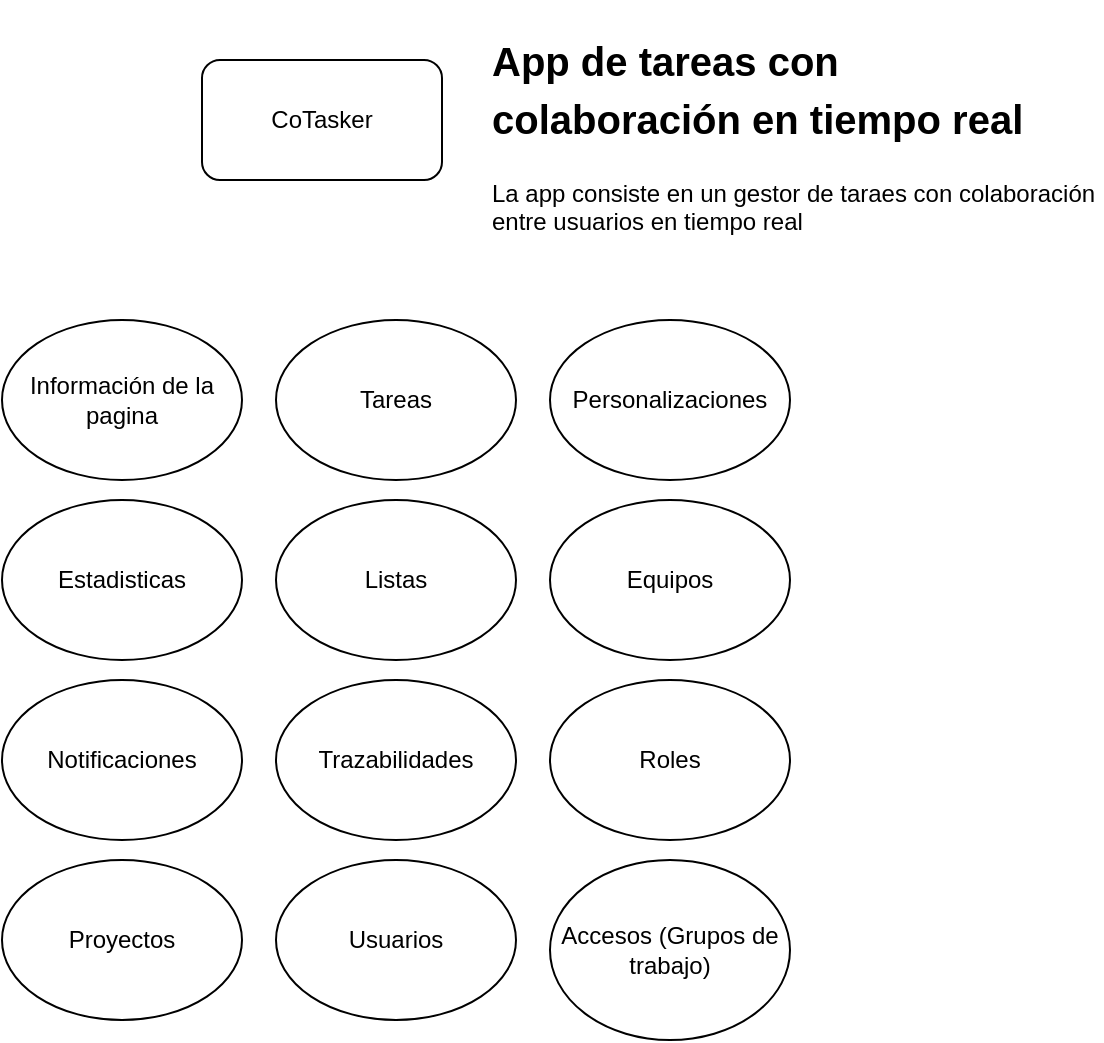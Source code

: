 <mxfile version="21.6.9" type="github" pages="16">
  <diagram id="-_urdX1vq66WWAMTATVX" name="BigPicture">
    <mxGraphModel dx="2465" dy="905" grid="1" gridSize="10" guides="1" tooltips="1" connect="1" arrows="1" fold="1" page="1" pageScale="1" pageWidth="827" pageHeight="1169" math="0" shadow="0">
      <root>
        <mxCell id="0" />
        <mxCell id="1" parent="0" />
        <mxCell id="rP6NSvXNEWtpc3NlXa1u-1" value="CoTasker" style="rounded=1;whiteSpace=wrap;html=1;" parent="1" vertex="1">
          <mxGeometry x="-540" y="30" width="120" height="60" as="geometry" />
        </mxCell>
        <mxCell id="rP6NSvXNEWtpc3NlXa1u-2" value="&lt;h1&gt;&lt;font style=&quot;font-size: 20px;&quot;&gt;App de tareas con colaboración en tiempo real&lt;/font&gt;&lt;/h1&gt;&lt;p&gt;La app consiste en un gestor de taraes con colaboración entre usuarios en tiempo real&lt;/p&gt;" style="text;html=1;strokeColor=none;fillColor=none;spacing=5;spacingTop=-20;whiteSpace=wrap;overflow=hidden;rounded=0;" parent="1" vertex="1">
          <mxGeometry x="-400" y="10" width="310" height="120" as="geometry" />
        </mxCell>
        <mxCell id="ZqHgWc77tvf-YzsmwLuc-1" value="Información de la pagina" style="ellipse;whiteSpace=wrap;html=1;" parent="1" vertex="1">
          <mxGeometry x="-640" y="160" width="120" height="80" as="geometry" />
        </mxCell>
        <mxCell id="ZqHgWc77tvf-YzsmwLuc-2" value="Listas" style="ellipse;whiteSpace=wrap;html=1;" parent="1" vertex="1">
          <mxGeometry x="-503" y="250" width="120" height="80" as="geometry" />
        </mxCell>
        <mxCell id="ZqHgWc77tvf-YzsmwLuc-3" value="Tareas" style="ellipse;whiteSpace=wrap;html=1;" parent="1" vertex="1">
          <mxGeometry x="-503" y="160" width="120" height="80" as="geometry" />
        </mxCell>
        <mxCell id="ZqHgWc77tvf-YzsmwLuc-4" value="Equipos" style="ellipse;whiteSpace=wrap;html=1;" parent="1" vertex="1">
          <mxGeometry x="-366" y="250" width="120" height="80" as="geometry" />
        </mxCell>
        <mxCell id="ZqHgWc77tvf-YzsmwLuc-5" value="Usuarios" style="ellipse;whiteSpace=wrap;html=1;" parent="1" vertex="1">
          <mxGeometry x="-503" y="430" width="120" height="80" as="geometry" />
        </mxCell>
        <mxCell id="ZqHgWc77tvf-YzsmwLuc-6" value="Roles" style="ellipse;whiteSpace=wrap;html=1;" parent="1" vertex="1">
          <mxGeometry x="-366" y="340" width="120" height="80" as="geometry" />
        </mxCell>
        <mxCell id="ZqHgWc77tvf-YzsmwLuc-7" value="Trazabilidades" style="ellipse;whiteSpace=wrap;html=1;" parent="1" vertex="1">
          <mxGeometry x="-503" y="340" width="120" height="80" as="geometry" />
        </mxCell>
        <mxCell id="ZqHgWc77tvf-YzsmwLuc-8" value="Proyectos" style="ellipse;whiteSpace=wrap;html=1;" parent="1" vertex="1">
          <mxGeometry x="-640" y="430" width="120" height="80" as="geometry" />
        </mxCell>
        <mxCell id="ZqHgWc77tvf-YzsmwLuc-9" value="Personalizaciones" style="ellipse;whiteSpace=wrap;html=1;" parent="1" vertex="1">
          <mxGeometry x="-366" y="160" width="120" height="80" as="geometry" />
        </mxCell>
        <mxCell id="ZqHgWc77tvf-YzsmwLuc-10" value="Estadisticas" style="ellipse;whiteSpace=wrap;html=1;" parent="1" vertex="1">
          <mxGeometry x="-640" y="250" width="120" height="80" as="geometry" />
        </mxCell>
        <mxCell id="ZqHgWc77tvf-YzsmwLuc-11" value="Accesos (Grupos de trabajo)" style="ellipse;whiteSpace=wrap;html=1;" parent="1" vertex="1">
          <mxGeometry x="-366" y="430" width="120" height="90" as="geometry" />
        </mxCell>
        <mxCell id="ZqHgWc77tvf-YzsmwLuc-12" value="Notificaciones" style="ellipse;whiteSpace=wrap;html=1;" parent="1" vertex="1">
          <mxGeometry x="-640" y="340" width="120" height="80" as="geometry" />
        </mxCell>
      </root>
    </mxGraphModel>
  </diagram>
  <diagram name="BoudendContext" id="NvzPgabB56JG8CDr3OxP">
    <mxGraphModel dx="2327" dy="824" grid="1" gridSize="10" guides="1" tooltips="1" connect="1" arrows="1" fold="1" page="1" pageScale="1" pageWidth="827" pageHeight="1169" math="0" shadow="0">
      <root>
        <mxCell id="0" />
        <mxCell id="1" parent="0" />
        <mxCell id="ttlBFWV9nzo2t8zSkw92-1" value="Información de la pagina" style="ellipse;whiteSpace=wrap;html=1;" parent="1" vertex="1">
          <mxGeometry x="-397" y="600" width="120" height="80" as="geometry" />
        </mxCell>
        <mxCell id="ttlBFWV9nzo2t8zSkw92-2" value="Listas" style="ellipse;whiteSpace=wrap;html=1;" parent="1" vertex="1">
          <mxGeometry x="-87" y="390" width="120" height="80" as="geometry" />
        </mxCell>
        <mxCell id="ttlBFWV9nzo2t8zSkw92-3" value="Tareas" style="ellipse;whiteSpace=wrap;html=1;" parent="1" vertex="1">
          <mxGeometry x="-87" y="200" width="120" height="80" as="geometry" />
        </mxCell>
        <mxCell id="ZmHv-c_pWD6cAZIfexId-2" style="edgeStyle=orthogonalEdgeStyle;rounded=0;orthogonalLoop=1;jettySize=auto;html=1;exitX=0.5;exitY=1;exitDx=0;exitDy=0;entryX=0.5;entryY=0;entryDx=0;entryDy=0;" parent="1" source="ZmHv-c_pWD6cAZIfexId-3" target="ttlBFWV9nzo2t8zSkw92-12" edge="1">
          <mxGeometry relative="1" as="geometry">
            <mxPoint x="170" y="880" as="targetPoint" />
            <mxPoint x="-90" y="710" as="sourcePoint" />
            <Array as="points">
              <mxPoint x="250" y="750" />
              <mxPoint x="250" y="750" />
            </Array>
          </mxGeometry>
        </mxCell>
        <mxCell id="tkBiDsTuhnCuzlaUB4Tr-7" style="edgeStyle=orthogonalEdgeStyle;rounded=0;orthogonalLoop=1;jettySize=auto;html=1;exitX=0.5;exitY=0;exitDx=0;exitDy=0;entryX=0.5;entryY=1;entryDx=0;entryDy=0;" parent="1" source="ttlBFWV9nzo2t8zSkw92-4" target="ttlBFWV9nzo2t8zSkw92-5" edge="1">
          <mxGeometry relative="1" as="geometry" />
        </mxCell>
        <mxCell id="ttlBFWV9nzo2t8zSkw92-4" value="Equipos" style="ellipse;whiteSpace=wrap;html=1;" parent="1" vertex="1">
          <mxGeometry x="190" y="600" width="120" height="80" as="geometry" />
        </mxCell>
        <mxCell id="2BJsDeJyGvyVVZNBOrdq-2" style="edgeStyle=orthogonalEdgeStyle;rounded=0;orthogonalLoop=1;jettySize=auto;html=1;" parent="1" source="ttlBFWV9nzo2t8zSkw92-5" target="ttlBFWV9nzo2t8zSkw92-10" edge="1">
          <mxGeometry relative="1" as="geometry" />
        </mxCell>
        <mxCell id="ttlBFWV9nzo2t8zSkw92-5" value="Usuarios" style="ellipse;whiteSpace=wrap;html=1;" parent="1" vertex="1">
          <mxGeometry x="189" y="390" width="120" height="80" as="geometry" />
        </mxCell>
        <mxCell id="ttlBFWV9nzo2t8zSkw92-6" value="Roles" style="ellipse;whiteSpace=wrap;html=1;" parent="1" vertex="1">
          <mxGeometry x="430" y="600" width="120" height="80" as="geometry" />
        </mxCell>
        <mxCell id="ttlBFWV9nzo2t8zSkw92-7" value="Trazabilidades" style="ellipse;whiteSpace=wrap;html=1;" parent="1" vertex="1">
          <mxGeometry x="195" y="200" width="120" height="80" as="geometry" />
        </mxCell>
        <mxCell id="tkBiDsTuhnCuzlaUB4Tr-2" style="edgeStyle=orthogonalEdgeStyle;rounded=0;orthogonalLoop=1;jettySize=auto;html=1;exitX=0.5;exitY=0;exitDx=0;exitDy=0;entryX=0.5;entryY=1;entryDx=0;entryDy=0;" parent="1" source="ttlBFWV9nzo2t8zSkw92-9" target="ttlBFWV9nzo2t8zSkw92-2" edge="1">
          <mxGeometry relative="1" as="geometry">
            <mxPoint x="-7" y="500" as="targetPoint" />
          </mxGeometry>
        </mxCell>
        <mxCell id="ttlBFWV9nzo2t8zSkw92-9" value="Proyectos" style="ellipse;whiteSpace=wrap;html=1;" parent="1" vertex="1">
          <mxGeometry x="-87" y="600" width="120" height="80" as="geometry" />
        </mxCell>
        <mxCell id="ttlBFWV9nzo2t8zSkw92-10" value="Personalizaciones" style="ellipse;whiteSpace=wrap;html=1;" parent="1" vertex="1">
          <mxGeometry x="480" y="390" width="120" height="80" as="geometry" />
        </mxCell>
        <mxCell id="ttlBFWV9nzo2t8zSkw92-11" value="Estadisticas" style="ellipse;whiteSpace=wrap;html=1;" parent="1" vertex="1">
          <mxGeometry x="-350" y="390" width="120" height="80" as="geometry" />
        </mxCell>
        <mxCell id="ttlBFWV9nzo2t8zSkw92-12" value="Accesos (Grupos de trabajo)" style="ellipse;whiteSpace=wrap;html=1;" parent="1" vertex="1">
          <mxGeometry x="190" y="780" width="120" height="90" as="geometry" />
        </mxCell>
        <mxCell id="ttlBFWV9nzo2t8zSkw92-13" value="Notificaciones" style="ellipse;whiteSpace=wrap;html=1;" parent="1" vertex="1">
          <mxGeometry x="-370" y="200" width="120" height="80" as="geometry" />
        </mxCell>
        <mxCell id="ttlBFWV9nzo2t8zSkw92-14" style="edgeStyle=orthogonalEdgeStyle;rounded=0;orthogonalLoop=1;jettySize=auto;html=1;entryX=1;entryY=0.5;entryDx=0;entryDy=0;" parent="1" source="ttlBFWV9nzo2t8zSkw92-15" target="ttlBFWV9nzo2t8zSkw92-3" edge="1">
          <mxGeometry relative="1" as="geometry">
            <mxPoint x="23" y="430" as="targetPoint" />
            <Array as="points">
              <mxPoint x="93" y="240" />
              <mxPoint x="93" y="240" />
            </Array>
          </mxGeometry>
        </mxCell>
        <mxCell id="ttlBFWV9nzo2t8zSkw92-15" value="A&lt;br&gt;C&lt;br&gt;L" style="rounded=0;whiteSpace=wrap;html=1;" parent="1" vertex="1">
          <mxGeometry x="170" y="210" width="30" height="60" as="geometry" />
        </mxCell>
        <mxCell id="ttlBFWV9nzo2t8zSkw92-17" value="SharedKernel" style="text;html=1;strokeColor=none;fillColor=none;align=center;verticalAlign=middle;whiteSpace=wrap;rounded=0;" parent="1" vertex="1">
          <mxGeometry x="-52" y="520" width="60" height="30" as="geometry" />
        </mxCell>
        <mxCell id="ttlBFWV9nzo2t8zSkw92-18" value="U" style="text;html=1;strokeColor=none;fillColor=none;align=center;verticalAlign=middle;whiteSpace=wrap;rounded=0;" parent="1" vertex="1">
          <mxGeometry x="-45" y="469" width="60" height="30" as="geometry" />
        </mxCell>
        <mxCell id="ttlBFWV9nzo2t8zSkw92-19" value="D" style="text;html=1;strokeColor=none;fillColor=none;align=center;verticalAlign=middle;whiteSpace=wrap;rounded=0;" parent="1" vertex="1">
          <mxGeometry x="-48" y="575" width="60" height="30" as="geometry" />
        </mxCell>
        <mxCell id="tkBiDsTuhnCuzlaUB4Tr-1" style="edgeStyle=orthogonalEdgeStyle;rounded=0;orthogonalLoop=1;jettySize=auto;html=1;exitX=0;exitY=0.5;exitDx=0;exitDy=0;entryX=1;entryY=0.5;entryDx=0;entryDy=0;" parent="1" source="ttlBFWV9nzo2t8zSkw92-21" target="ttlBFWV9nzo2t8zSkw92-9" edge="1">
          <mxGeometry relative="1" as="geometry" />
        </mxCell>
        <mxCell id="ttlBFWV9nzo2t8zSkw92-21" value="O&lt;br&gt;H&lt;br&gt;S" style="rounded=0;whiteSpace=wrap;html=1;" parent="1" vertex="1">
          <mxGeometry x="170" y="610" width="30" height="60" as="geometry" />
        </mxCell>
        <mxCell id="2BJsDeJyGvyVVZNBOrdq-4" style="edgeStyle=orthogonalEdgeStyle;rounded=0;orthogonalLoop=1;jettySize=auto;html=1;entryX=0;entryY=0.5;entryDx=0;entryDy=0;" parent="1" source="ttlBFWV9nzo2t8zSkw92-23" target="ttlBFWV9nzo2t8zSkw92-3" edge="1">
          <mxGeometry relative="1" as="geometry" />
        </mxCell>
        <mxCell id="ttlBFWV9nzo2t8zSkw92-23" value="O&lt;br&gt;H&lt;br&gt;S" style="rounded=0;whiteSpace=wrap;html=1;" parent="1" vertex="1">
          <mxGeometry x="-260" y="210" width="30" height="60" as="geometry" />
        </mxCell>
        <mxCell id="ttlBFWV9nzo2t8zSkw92-24" style="edgeStyle=orthogonalEdgeStyle;rounded=0;orthogonalLoop=1;jettySize=auto;html=1;" parent="1" source="ttlBFWV9nzo2t8zSkw92-25" target="ttlBFWV9nzo2t8zSkw92-3" edge="1">
          <mxGeometry relative="1" as="geometry" />
        </mxCell>
        <mxCell id="ttlBFWV9nzo2t8zSkw92-25" value="ACL" style="rounded=0;whiteSpace=wrap;html=1;" parent="1" vertex="1">
          <mxGeometry x="-62" y="370" width="70" height="30" as="geometry" />
        </mxCell>
        <mxCell id="2BJsDeJyGvyVVZNBOrdq-1" style="edgeStyle=orthogonalEdgeStyle;rounded=0;orthogonalLoop=1;jettySize=auto;html=1;entryX=0;entryY=0.5;entryDx=0;entryDy=0;" parent="1" source="ttlBFWV9nzo2t8zSkw92-29" target="ttlBFWV9nzo2t8zSkw92-2" edge="1">
          <mxGeometry relative="1" as="geometry" />
        </mxCell>
        <mxCell id="ttlBFWV9nzo2t8zSkw92-29" value="O&lt;br&gt;H&lt;br&gt;S" style="rounded=0;whiteSpace=wrap;html=1;" parent="1" vertex="1">
          <mxGeometry x="-240" y="400" width="30" height="60" as="geometry" />
        </mxCell>
        <mxCell id="ttlBFWV9nzo2t8zSkw92-32" value="Conformista" style="text;html=1;strokeColor=none;fillColor=none;align=center;verticalAlign=middle;whiteSpace=wrap;rounded=0;" parent="1" vertex="1">
          <mxGeometry x="370" y="400" width="60" height="30" as="geometry" />
        </mxCell>
        <mxCell id="ttlBFWV9nzo2t8zSkw92-33" value="D" style="text;html=1;strokeColor=none;fillColor=none;align=center;verticalAlign=middle;whiteSpace=wrap;rounded=0;" parent="1" vertex="1">
          <mxGeometry x="290" y="400" width="60" height="30" as="geometry" />
        </mxCell>
        <mxCell id="ttlBFWV9nzo2t8zSkw92-34" value="U" style="text;html=1;strokeColor=none;fillColor=none;align=center;verticalAlign=middle;whiteSpace=wrap;rounded=0;" parent="1" vertex="1">
          <mxGeometry x="440" y="400" width="60" height="30" as="geometry" />
        </mxCell>
        <mxCell id="ttlBFWV9nzo2t8zSkw92-37" style="edgeStyle=orthogonalEdgeStyle;rounded=0;orthogonalLoop=1;jettySize=auto;html=1;entryX=0;entryY=0.5;entryDx=0;entryDy=0;" parent="1" source="ttlBFWV9nzo2t8zSkw92-38" target="ttlBFWV9nzo2t8zSkw92-6" edge="1">
          <mxGeometry relative="1" as="geometry" />
        </mxCell>
        <mxCell id="ttlBFWV9nzo2t8zSkw92-38" value="A&lt;br&gt;C&lt;br&gt;L" style="rounded=0;whiteSpace=wrap;html=1;" parent="1" vertex="1">
          <mxGeometry x="300" y="610" width="30" height="60" as="geometry" />
        </mxCell>
        <mxCell id="ttlBFWV9nzo2t8zSkw92-39" value="CoTasker" style="rounded=1;whiteSpace=wrap;html=1;" parent="1" vertex="1">
          <mxGeometry x="-270" y="40" width="120" height="60" as="geometry" />
        </mxCell>
        <mxCell id="ttlBFWV9nzo2t8zSkw92-40" value="&lt;h1&gt;&lt;font style=&quot;font-size: 20px;&quot;&gt;App de tareas con colaboración en tiempo real&lt;/font&gt;&lt;/h1&gt;&lt;p&gt;La app consiste en un gestor de taraes con colaboración entre usuarios en tiempo real&lt;/p&gt;" style="text;html=1;strokeColor=none;fillColor=none;spacing=5;spacingTop=-20;whiteSpace=wrap;overflow=hidden;rounded=0;" parent="1" vertex="1">
          <mxGeometry x="-130" y="20" width="310" height="120" as="geometry" />
        </mxCell>
        <mxCell id="ZmHv-c_pWD6cAZIfexId-1" style="edgeStyle=orthogonalEdgeStyle;rounded=0;orthogonalLoop=1;jettySize=auto;html=1;exitX=0.5;exitY=1;exitDx=0;exitDy=0;" parent="1" source="ttlBFWV9nzo2t8zSkw92-12" target="ttlBFWV9nzo2t8zSkw92-12" edge="1">
          <mxGeometry relative="1" as="geometry" />
        </mxCell>
        <mxCell id="ZmHv-c_pWD6cAZIfexId-4" value="" style="edgeStyle=orthogonalEdgeStyle;rounded=0;orthogonalLoop=1;jettySize=auto;html=1;exitX=0.5;exitY=1;exitDx=0;exitDy=0;entryX=0.5;entryY=1;entryDx=0;entryDy=0;" parent="1" source="ttlBFWV9nzo2t8zSkw92-4" target="ZmHv-c_pWD6cAZIfexId-3" edge="1">
          <mxGeometry relative="1" as="geometry">
            <mxPoint x="730" y="685" as="targetPoint" />
            <mxPoint x="250" y="680" as="sourcePoint" />
            <Array as="points" />
          </mxGeometry>
        </mxCell>
        <mxCell id="ZmHv-c_pWD6cAZIfexId-3" value="ACL" style="rounded=0;whiteSpace=wrap;html=1;" parent="1" vertex="1">
          <mxGeometry x="215" y="670" width="70" height="30" as="geometry" />
        </mxCell>
        <mxCell id="tkBiDsTuhnCuzlaUB4Tr-8" value="Conformista" style="text;html=1;strokeColor=none;fillColor=none;align=center;verticalAlign=middle;whiteSpace=wrap;rounded=0;" parent="1" vertex="1">
          <mxGeometry x="225" y="520" width="60" height="30" as="geometry" />
        </mxCell>
        <mxCell id="tkBiDsTuhnCuzlaUB4Tr-9" value="U" style="text;html=1;strokeColor=none;fillColor=none;align=center;verticalAlign=middle;whiteSpace=wrap;rounded=0;" parent="1" vertex="1">
          <mxGeometry x="230" y="469" width="60" height="30" as="geometry" />
        </mxCell>
        <mxCell id="tkBiDsTuhnCuzlaUB4Tr-10" value="D" style="text;html=1;strokeColor=none;fillColor=none;align=center;verticalAlign=middle;whiteSpace=wrap;rounded=0;" parent="1" vertex="1">
          <mxGeometry x="230" y="575" width="60" height="30" as="geometry" />
        </mxCell>
      </root>
    </mxGraphModel>
  </diagram>
  <diagram id="Icq4Pi7Eo7G8VeRne3wk" name="AnemicModelTasks">
    <mxGraphModel dx="2327" dy="824" grid="1" gridSize="10" guides="1" tooltips="1" connect="1" arrows="1" fold="1" page="1" pageScale="1" pageWidth="827" pageHeight="1169" math="0" shadow="0">
      <root>
        <mxCell id="0" />
        <mxCell id="1" parent="0" />
        <mxCell id="sxnV-X0MVIqieJnkDjcH-7" style="edgeStyle=orthogonalEdgeStyle;rounded=0;orthogonalLoop=1;jettySize=auto;html=1;entryX=0;entryY=0.5;entryDx=0;entryDy=0;endArrow=none;endFill=0;" parent="1" source="sxnV-X0MVIqieJnkDjcH-1" target="sxnV-X0MVIqieJnkDjcH-6" edge="1">
          <mxGeometry relative="1" as="geometry" />
        </mxCell>
        <mxCell id="sxnV-X0MVIqieJnkDjcH-1" value="" style="rounded=1;whiteSpace=wrap;html=1;" parent="1" vertex="1">
          <mxGeometry x="230" y="410" width="120" height="60" as="geometry" />
        </mxCell>
        <mxCell id="sxnV-X0MVIqieJnkDjcH-6" value="" style="rounded=1;whiteSpace=wrap;html=1;" parent="1" vertex="1">
          <mxGeometry x="470" y="410" width="120" height="60" as="geometry" />
        </mxCell>
        <mxCell id="sxnV-X0MVIqieJnkDjcH-8" value="tiene" style="text;html=1;strokeColor=none;fillColor=none;align=center;verticalAlign=middle;whiteSpace=wrap;rounded=0;" parent="1" vertex="1">
          <mxGeometry x="375" y="410" width="60" height="30" as="geometry" />
        </mxCell>
        <mxCell id="sxnV-X0MVIqieJnkDjcH-10" value="" style="endArrow=classic;html=1;rounded=0;exitX=0.675;exitY=1.004;exitDx=0;exitDy=0;exitPerimeter=0;" parent="1" edge="1">
          <mxGeometry width="50" height="50" relative="1" as="geometry">
            <mxPoint x="433.5" y="476.12" as="sourcePoint" />
            <mxPoint x="383" y="476" as="targetPoint" />
          </mxGeometry>
        </mxCell>
        <mxCell id="sxnV-X0MVIqieJnkDjcH-11" value="esta" style="text;html=1;strokeColor=none;fillColor=none;align=center;verticalAlign=middle;whiteSpace=wrap;rounded=0;" parent="1" vertex="1">
          <mxGeometry x="288" y="499" width="40" height="30" as="geometry" />
        </mxCell>
        <mxCell id="sxnV-X0MVIqieJnkDjcH-12" value="" style="endArrow=classic;html=1;rounded=0;exitX=0.75;exitY=1;exitDx=0;exitDy=0;" parent="1" edge="1">
          <mxGeometry width="50" height="50" relative="1" as="geometry">
            <mxPoint x="329.0" y="544" as="sourcePoint" />
            <mxPoint x="329" y="490" as="targetPoint" />
          </mxGeometry>
        </mxCell>
        <mxCell id="sxnV-X0MVIqieJnkDjcH-13" value="1...*" style="text;html=1;strokeColor=none;fillColor=none;align=center;verticalAlign=middle;whiteSpace=wrap;rounded=0;" parent="1" vertex="1">
          <mxGeometry x="278" y="472" width="60" height="30" as="geometry" />
        </mxCell>
        <mxCell id="sxnV-X0MVIqieJnkDjcH-14" value="1" style="text;html=1;strokeColor=none;fillColor=none;align=center;verticalAlign=middle;whiteSpace=wrap;rounded=0;" parent="1" vertex="1">
          <mxGeometry x="218" y="536" width="60" height="30" as="geometry" />
        </mxCell>
        <mxCell id="QcqH-3KZvQTrDoupswbC-2" value="tiene" style="text;html=1;strokeColor=none;fillColor=none;align=center;verticalAlign=middle;whiteSpace=wrap;rounded=0;" parent="1" vertex="1">
          <mxGeometry x="241" y="499" width="60" height="30" as="geometry" />
        </mxCell>
        <mxCell id="rgcf7PGkXVllZn5VNwFj-1" value="Tarea" style="rounded=0;whiteSpace=wrap;html=1;" parent="1" vertex="1">
          <mxGeometry x="230" y="410" width="120" height="70" as="geometry" />
        </mxCell>
        <mxCell id="HwpTkW61Ta6MzwfqlQgC-1" style="edgeStyle=orthogonalEdgeStyle;rounded=0;orthogonalLoop=1;jettySize=auto;html=1;exitX=0.5;exitY=0;exitDx=0;exitDy=0;entryX=0.5;entryY=1;entryDx=0;entryDy=0;endArrow=none;endFill=0;" parent="1" source="rgcf7PGkXVllZn5VNwFj-3" target="rgcf7PGkXVllZn5VNwFj-1" edge="1">
          <mxGeometry relative="1" as="geometry" />
        </mxCell>
        <mxCell id="rgcf7PGkXVllZn5VNwFj-3" value="TipoEstado" style="rounded=0;whiteSpace=wrap;html=1;" parent="1" vertex="1">
          <mxGeometry x="230" y="566" width="120" height="60" as="geometry" />
        </mxCell>
        <mxCell id="rgcf7PGkXVllZn5VNwFj-4" value="HistorialTrazabilidad" style="rounded=0;whiteSpace=wrap;html=1;fillColor=#e1d5e7;strokeColor=#9673a6;" parent="1" vertex="1">
          <mxGeometry x="470" y="410" width="120" height="60" as="geometry" />
        </mxCell>
        <mxCell id="jEO7mt51bF0CLk6_2uhE-3" value="tiene&lt;br&gt;" style="text;html=1;align=center;verticalAlign=middle;resizable=0;points=[];autosize=1;strokeColor=none;fillColor=none;" parent="1" vertex="1">
          <mxGeometry x="100" y="560" width="50" height="30" as="geometry" />
        </mxCell>
        <mxCell id="jEO7mt51bF0CLk6_2uhE-4" value="esta&lt;br&gt;" style="text;html=1;align=center;verticalAlign=middle;resizable=0;points=[];autosize=1;strokeColor=none;fillColor=none;" parent="1" vertex="1">
          <mxGeometry x="100" y="596" width="50" height="30" as="geometry" />
        </mxCell>
        <mxCell id="jEO7mt51bF0CLk6_2uhE-6" value="" style="endArrow=classic;html=1;rounded=0;" parent="1" edge="1">
          <mxGeometry width="50" height="50" relative="1" as="geometry">
            <mxPoint x="140" y="560" as="sourcePoint" />
            <mxPoint x="90" y="560" as="targetPoint" />
            <Array as="points">
              <mxPoint x="130" y="560" />
            </Array>
          </mxGeometry>
        </mxCell>
        <mxCell id="jEO7mt51bF0CLk6_2uhE-7" value="1" style="text;html=1;align=center;verticalAlign=middle;resizable=0;points=[];autosize=1;strokeColor=none;fillColor=none;" parent="1" vertex="1">
          <mxGeometry x="150" y="610" width="30" height="30" as="geometry" />
        </mxCell>
        <mxCell id="jEO7mt51bF0CLk6_2uhE-8" value="1...*" style="text;html=1;align=center;verticalAlign=middle;resizable=0;points=[];autosize=1;strokeColor=none;fillColor=none;" parent="1" vertex="1">
          <mxGeometry x="65" y="566" width="40" height="30" as="geometry" />
        </mxCell>
        <mxCell id="jEO7mt51bF0CLk6_2uhE-9" value="(Trazabilidad)" style="text;html=1;strokeColor=none;fillColor=none;align=center;verticalAlign=middle;whiteSpace=wrap;rounded=0;" parent="1" vertex="1">
          <mxGeometry x="500" y="470" width="60" height="30" as="geometry" />
        </mxCell>
        <mxCell id="HwpTkW61Ta6MzwfqlQgC-11" value="" style="endArrow=classic;html=1;rounded=0;" parent="1" edge="1">
          <mxGeometry width="50" height="50" relative="1" as="geometry">
            <mxPoint x="251" y="533" as="sourcePoint" />
            <mxPoint x="251" y="543" as="targetPoint" />
            <Array as="points">
              <mxPoint x="251" y="493" />
            </Array>
          </mxGeometry>
        </mxCell>
        <mxCell id="lA4ZOkcKX0wA9r3uvBmC-1" value="esta&lt;br&gt;" style="text;html=1;align=center;verticalAlign=middle;resizable=0;points=[];autosize=1;strokeColor=none;fillColor=none;" parent="1" vertex="1">
          <mxGeometry x="385" y="442" width="50" height="30" as="geometry" />
        </mxCell>
        <mxCell id="lA4ZOkcKX0wA9r3uvBmC-2" value="" style="endArrow=classic;html=1;rounded=0;" parent="1" edge="1">
          <mxGeometry width="50" height="50" relative="1" as="geometry">
            <mxPoint x="385" y="412" as="sourcePoint" />
            <mxPoint x="435" y="412" as="targetPoint" />
          </mxGeometry>
        </mxCell>
        <mxCell id="KEMc5_Z-DRPyT9YurjwU-2" style="edgeStyle=orthogonalEdgeStyle;rounded=0;orthogonalLoop=1;jettySize=auto;html=1;exitX=1;exitY=0.5;exitDx=0;exitDy=0;entryX=0;entryY=1;entryDx=0;entryDy=0;endArrow=none;endFill=0;" parent="1" source="KEMc5_Z-DRPyT9YurjwU-1" target="rgcf7PGkXVllZn5VNwFj-1" edge="1">
          <mxGeometry relative="1" as="geometry">
            <mxPoint x="200" y="470" as="targetPoint" />
            <Array as="points">
              <mxPoint x="180" y="596" />
              <mxPoint x="180" y="470" />
            </Array>
          </mxGeometry>
        </mxCell>
        <mxCell id="KEMc5_Z-DRPyT9YurjwU-1" value="NotificacionTarea" style="rounded=0;whiteSpace=wrap;html=1;fillColor=#6a00ff;fontColor=#ffffff;strokeColor=#3700CC;" parent="1" vertex="1">
          <mxGeometry x="-55" y="566" width="120" height="60" as="geometry" />
        </mxCell>
        <mxCell id="KEMc5_Z-DRPyT9YurjwU-3" value="(Notificaciones)" style="text;html=1;strokeColor=none;fillColor=none;align=center;verticalAlign=middle;whiteSpace=wrap;rounded=0;" parent="1" vertex="1">
          <mxGeometry x="-25" y="626" width="60" height="30" as="geometry" />
        </mxCell>
        <mxCell id="zNxarwPA3dOe0TdzzoRA-2" style="edgeStyle=orthogonalEdgeStyle;rounded=0;orthogonalLoop=1;jettySize=auto;html=1;exitX=0;exitY=0.5;exitDx=0;exitDy=0;endArrow=none;endFill=0;" parent="1" source="zNxarwPA3dOe0TdzzoRA-1" edge="1">
          <mxGeometry relative="1" as="geometry">
            <mxPoint x="350" y="480" as="targetPoint" />
            <Array as="points">
              <mxPoint x="380" y="596" />
              <mxPoint x="380" y="470" />
              <mxPoint x="350" y="470" />
            </Array>
          </mxGeometry>
        </mxCell>
        <mxCell id="zNxarwPA3dOe0TdzzoRA-1" value="TareaLista" style="rounded=0;whiteSpace=wrap;html=1;fillColor=#e3c800;fontColor=#000000;strokeColor=#B09500;" parent="1" vertex="1">
          <mxGeometry x="480" y="566" width="120" height="60" as="geometry" />
        </mxCell>
        <mxCell id="mJR2BZ4_mxV0S0VAVbFy-1" value="(ListaTareas)" style="text;html=1;strokeColor=none;fillColor=none;align=center;verticalAlign=middle;whiteSpace=wrap;rounded=0;" parent="1" vertex="1">
          <mxGeometry x="510" y="626" width="60" height="30" as="geometry" />
        </mxCell>
        <mxCell id="71rKDlf9W-QMRCoBlnam-1" value="" style="endArrow=classic;html=1;rounded=0;" parent="1" edge="1">
          <mxGeometry width="50" height="50" relative="1" as="geometry">
            <mxPoint x="90" y="626" as="sourcePoint" />
            <mxPoint x="140" y="626" as="targetPoint" />
          </mxGeometry>
        </mxCell>
        <mxCell id="71rKDlf9W-QMRCoBlnam-2" value="1" style="text;html=1;align=center;verticalAlign=middle;resizable=0;points=[];autosize=1;strokeColor=none;fillColor=none;" parent="1" vertex="1">
          <mxGeometry x="350" y="440" width="30" height="30" as="geometry" />
        </mxCell>
        <mxCell id="71rKDlf9W-QMRCoBlnam-3" value="1" style="text;html=1;strokeColor=none;fillColor=none;align=center;verticalAlign=middle;whiteSpace=wrap;rounded=0;" parent="1" vertex="1">
          <mxGeometry x="430" y="410" width="60" height="30" as="geometry" />
        </mxCell>
        <mxCell id="71rKDlf9W-QMRCoBlnam-4" value="1...*" style="text;html=1;strokeColor=none;fillColor=none;align=center;verticalAlign=middle;whiteSpace=wrap;rounded=0;" parent="1" vertex="1">
          <mxGeometry x="360" y="596" width="60" height="30" as="geometry" />
        </mxCell>
        <mxCell id="71rKDlf9W-QMRCoBlnam-6" value="tiene" style="text;html=1;strokeColor=none;fillColor=none;align=center;verticalAlign=middle;whiteSpace=wrap;rounded=0;" parent="1" vertex="1">
          <mxGeometry x="400" y="596" width="60" height="30" as="geometry" />
        </mxCell>
        <mxCell id="71rKDlf9W-QMRCoBlnam-7" value="" style="endArrow=classic;html=1;rounded=0;exitX=0.675;exitY=1.004;exitDx=0;exitDy=0;exitPerimeter=0;" parent="1" edge="1">
          <mxGeometry width="50" height="50" relative="1" as="geometry">
            <mxPoint x="450.5" y="626.12" as="sourcePoint" />
            <mxPoint x="400" y="626" as="targetPoint" />
          </mxGeometry>
        </mxCell>
        <mxCell id="71rKDlf9W-QMRCoBlnam-8" value="tiene" style="text;html=1;strokeColor=none;fillColor=none;align=center;verticalAlign=middle;whiteSpace=wrap;rounded=0;" parent="1" vertex="1">
          <mxGeometry x="400" y="566" width="60" height="30" as="geometry" />
        </mxCell>
        <mxCell id="71rKDlf9W-QMRCoBlnam-9" value="1" style="text;html=1;strokeColor=none;fillColor=none;align=center;verticalAlign=middle;whiteSpace=wrap;rounded=0;" parent="1" vertex="1">
          <mxGeometry x="430" y="566" width="60" height="30" as="geometry" />
        </mxCell>
        <mxCell id="71rKDlf9W-QMRCoBlnam-10" value="" style="endArrow=classic;html=1;rounded=0;" parent="1" edge="1">
          <mxGeometry width="50" height="50" relative="1" as="geometry">
            <mxPoint x="405" y="565" as="sourcePoint" />
            <mxPoint x="455" y="565" as="targetPoint" />
          </mxGeometry>
        </mxCell>
      </root>
    </mxGraphModel>
  </diagram>
  <diagram id="WH0d-O_ga8oMoO6HF9EB" name="AnemicModelRoles">
    <mxGraphModel dx="880" dy="488" grid="1" gridSize="10" guides="1" tooltips="1" connect="1" arrows="1" fold="1" page="1" pageScale="1" pageWidth="827" pageHeight="1169" math="0" shadow="0">
      <root>
        <mxCell id="0" />
        <mxCell id="1" parent="0" />
        <mxCell id="QkNsCoVSokXnEfUW9ju1-1" value="Rol" style="rounded=0;whiteSpace=wrap;html=1;" parent="1" vertex="1">
          <mxGeometry x="344" y="230" width="140" height="50" as="geometry" />
        </mxCell>
        <mxCell id="Q3WE8KyNWJhaFce6UFlB-2" value="TipoRol" style="rounded=0;whiteSpace=wrap;html=1;fillColor=#d5e8d4;strokeColor=#82b366;" parent="1" vertex="1">
          <mxGeometry x="344" y="100" width="140" height="50" as="geometry" />
        </mxCell>
        <mxCell id="Q3WE8KyNWJhaFce6UFlB-3" value="" style="endArrow=none;html=1;rounded=0;entryX=0.5;entryY=1;entryDx=0;entryDy=0;" parent="1" target="Q3WE8KyNWJhaFce6UFlB-2" edge="1">
          <mxGeometry width="50" height="50" relative="1" as="geometry">
            <mxPoint x="414" y="230" as="sourcePoint" />
            <mxPoint x="440" y="230" as="targetPoint" />
          </mxGeometry>
        </mxCell>
        <mxCell id="Q3WE8KyNWJhaFce6UFlB-6" value="tiene&lt;br&gt;" style="text;html=1;align=center;verticalAlign=middle;resizable=0;points=[];autosize=1;strokeColor=none;fillColor=none;" parent="1" vertex="1">
          <mxGeometry x="435" y="178" width="50" height="30" as="geometry" />
        </mxCell>
        <mxCell id="Q3WE8KyNWJhaFce6UFlB-7" value="esta&lt;br&gt;" style="text;html=1;align=center;verticalAlign=middle;resizable=0;points=[];autosize=1;strokeColor=none;fillColor=none;" parent="1" vertex="1">
          <mxGeometry x="355" y="178" width="50" height="30" as="geometry" />
        </mxCell>
        <mxCell id="Q3WE8KyNWJhaFce6UFlB-8" value="" style="endArrow=classic;html=1;rounded=0;" parent="1" edge="1">
          <mxGeometry width="50" height="50" relative="1" as="geometry">
            <mxPoint x="360" y="208" as="sourcePoint" />
            <mxPoint x="360" y="218" as="targetPoint" />
            <Array as="points">
              <mxPoint x="360" y="168" />
            </Array>
          </mxGeometry>
        </mxCell>
        <mxCell id="Q3WE8KyNWJhaFce6UFlB-9" value="" style="endArrow=classic;html=1;rounded=0;" parent="1" edge="1">
          <mxGeometry width="50" height="50" relative="1" as="geometry">
            <mxPoint x="480" y="218" as="sourcePoint" />
            <mxPoint x="480" y="168" as="targetPoint" />
            <Array as="points">
              <mxPoint x="480" y="198" />
            </Array>
          </mxGeometry>
        </mxCell>
        <mxCell id="Q3WE8KyNWJhaFce6UFlB-10" value="1" style="text;html=1;align=center;verticalAlign=middle;resizable=0;points=[];autosize=1;strokeColor=none;fillColor=none;" parent="1" vertex="1">
          <mxGeometry x="390" y="208" width="30" height="30" as="geometry" />
        </mxCell>
        <mxCell id="Q3WE8KyNWJhaFce6UFlB-11" value="1...*" style="text;html=1;align=center;verticalAlign=middle;resizable=0;points=[];autosize=1;strokeColor=none;fillColor=none;" parent="1" vertex="1">
          <mxGeometry x="413" y="148" width="40" height="30" as="geometry" />
        </mxCell>
        <mxCell id="tYuze5idOL5UmCmcMi0R-1" style="edgeStyle=orthogonalEdgeStyle;rounded=0;orthogonalLoop=1;jettySize=auto;html=1;entryX=0;entryY=0.5;entryDx=0;entryDy=0;" parent="1" source="Q3WE8KyNWJhaFce6UFlB-13" target="QkNsCoVSokXnEfUW9ju1-1" edge="1">
          <mxGeometry relative="1" as="geometry" />
        </mxCell>
        <mxCell id="Q3WE8KyNWJhaFce6UFlB-13" value="Permiso&lt;br&gt;" style="rounded=0;whiteSpace=wrap;html=1;" parent="1" vertex="1">
          <mxGeometry x="40" y="230" width="140" height="50" as="geometry" />
        </mxCell>
        <mxCell id="Q3WE8KyNWJhaFce6UFlB-15" value="tiene&lt;br&gt;" style="text;html=1;align=center;verticalAlign=middle;resizable=0;points=[];autosize=1;strokeColor=none;fillColor=none;" parent="1" vertex="1">
          <mxGeometry x="250" y="247" width="50" height="30" as="geometry" />
        </mxCell>
        <mxCell id="Q3WE8KyNWJhaFce6UFlB-16" value="esta" style="text;html=1;align=center;verticalAlign=middle;resizable=0;points=[];autosize=1;strokeColor=none;fillColor=none;" parent="1" vertex="1">
          <mxGeometry x="250" y="227" width="50" height="30" as="geometry" />
        </mxCell>
        <mxCell id="Q3WE8KyNWJhaFce6UFlB-17" value="" style="endArrow=classic;html=1;rounded=0;" parent="1" edge="1">
          <mxGeometry width="50" height="50" relative="1" as="geometry">
            <mxPoint x="300" y="277" as="sourcePoint" />
            <mxPoint x="250" y="277" as="targetPoint" />
            <Array as="points" />
          </mxGeometry>
        </mxCell>
        <mxCell id="Q3WE8KyNWJhaFce6UFlB-18" value="" style="endArrow=classic;html=1;rounded=0;" parent="1" edge="1">
          <mxGeometry width="50" height="50" relative="1" as="geometry">
            <mxPoint x="245" y="226" as="sourcePoint" />
            <mxPoint x="305" y="226" as="targetPoint" />
            <Array as="points" />
          </mxGeometry>
        </mxCell>
        <mxCell id="Q3WE8KyNWJhaFce6UFlB-19" value="1&lt;br&gt;" style="text;html=1;align=center;verticalAlign=middle;resizable=0;points=[];autosize=1;strokeColor=none;fillColor=none;" parent="1" vertex="1">
          <mxGeometry x="300" y="230" width="30" height="30" as="geometry" />
        </mxCell>
        <mxCell id="Q3WE8KyNWJhaFce6UFlB-20" value="1...*&lt;br&gt;" style="text;html=1;align=center;verticalAlign=middle;resizable=0;points=[];autosize=1;strokeColor=none;fillColor=none;" parent="1" vertex="1">
          <mxGeometry x="190" y="250" width="40" height="30" as="geometry" />
        </mxCell>
      </root>
    </mxGraphModel>
  </diagram>
  <diagram id="dOH7-tgWkDvETmAkOSDi" name="AnemicModelInformationPage">
    <mxGraphModel dx="880" dy="488" grid="1" gridSize="10" guides="1" tooltips="1" connect="1" arrows="1" fold="1" page="1" pageScale="1" pageWidth="827" pageHeight="1169" math="0" shadow="0">
      <root>
        <mxCell id="0" />
        <mxCell id="1" parent="0" />
        <mxCell id="vIwtjCT1i1Qrc8rrctdO-1" value="InformacionPagina&lt;br&gt;" style="rounded=0;whiteSpace=wrap;html=1;" parent="1" vertex="1">
          <mxGeometry x="350" y="230" width="120" height="50" as="geometry" />
        </mxCell>
        <mxCell id="vIwtjCT1i1Qrc8rrctdO-2" value="RedSocial&lt;br&gt;" style="rounded=0;whiteSpace=wrap;html=1;" parent="1" vertex="1">
          <mxGeometry x="350" y="80" width="120" height="50" as="geometry" />
        </mxCell>
        <mxCell id="vIwtjCT1i1Qrc8rrctdO-3" value="" style="endArrow=none;html=1;rounded=0;entryX=0.5;entryY=1;entryDx=0;entryDy=0;exitX=0.5;exitY=0;exitDx=0;exitDy=0;" parent="1" source="vIwtjCT1i1Qrc8rrctdO-1" target="vIwtjCT1i1Qrc8rrctdO-2" edge="1">
          <mxGeometry width="50" height="50" relative="1" as="geometry">
            <mxPoint x="390" y="280" as="sourcePoint" />
            <mxPoint x="440" y="230" as="targetPoint" />
          </mxGeometry>
        </mxCell>
        <mxCell id="vIwtjCT1i1Qrc8rrctdO-4" value="tiene&lt;br&gt;" style="text;html=1;align=center;verticalAlign=middle;resizable=0;points=[];autosize=1;strokeColor=none;fillColor=none;" parent="1" vertex="1">
          <mxGeometry x="410" y="168" width="50" height="30" as="geometry" />
        </mxCell>
        <mxCell id="vIwtjCT1i1Qrc8rrctdO-5" value="esta&lt;br&gt;" style="text;html=1;align=center;verticalAlign=middle;resizable=0;points=[];autosize=1;strokeColor=none;fillColor=none;" parent="1" vertex="1">
          <mxGeometry x="360" y="168" width="50" height="30" as="geometry" />
        </mxCell>
        <mxCell id="vIwtjCT1i1Qrc8rrctdO-6" value="" style="endArrow=classic;html=1;rounded=0;" parent="1" edge="1">
          <mxGeometry width="50" height="50" relative="1" as="geometry">
            <mxPoint x="460" y="198" as="sourcePoint" />
            <mxPoint x="460" y="158" as="targetPoint" />
          </mxGeometry>
        </mxCell>
        <mxCell id="vIwtjCT1i1Qrc8rrctdO-7" value="" style="endArrow=classic;html=1;rounded=0;" parent="1" edge="1">
          <mxGeometry width="50" height="50" relative="1" as="geometry">
            <mxPoint x="360" y="160" as="sourcePoint" />
            <mxPoint x="360" y="200" as="targetPoint" />
          </mxGeometry>
        </mxCell>
        <mxCell id="vIwtjCT1i1Qrc8rrctdO-8" value="1&lt;br&gt;" style="text;html=1;align=center;verticalAlign=middle;resizable=0;points=[];autosize=1;strokeColor=none;fillColor=none;" parent="1" vertex="1">
          <mxGeometry x="340" y="200" width="30" height="30" as="geometry" />
        </mxCell>
        <mxCell id="vIwtjCT1i1Qrc8rrctdO-9" value="1...*" style="text;html=1;align=center;verticalAlign=middle;resizable=0;points=[];autosize=1;strokeColor=none;fillColor=none;" parent="1" vertex="1">
          <mxGeometry x="430" y="130" width="40" height="30" as="geometry" />
        </mxCell>
        <mxCell id="vIwtjCT1i1Qrc8rrctdO-10" value="NumeroContacto&lt;br&gt;" style="rounded=0;whiteSpace=wrap;html=1;" parent="1" vertex="1">
          <mxGeometry x="640" y="230" width="120" height="50" as="geometry" />
        </mxCell>
        <mxCell id="vIwtjCT1i1Qrc8rrctdO-11" value="" style="endArrow=none;html=1;rounded=0;entryX=0;entryY=0.5;entryDx=0;entryDy=0;exitX=1;exitY=0.5;exitDx=0;exitDy=0;" parent="1" source="vIwtjCT1i1Qrc8rrctdO-1" target="vIwtjCT1i1Qrc8rrctdO-10" edge="1">
          <mxGeometry width="50" height="50" relative="1" as="geometry">
            <mxPoint x="390" y="280" as="sourcePoint" />
            <mxPoint x="440" y="230" as="targetPoint" />
          </mxGeometry>
        </mxCell>
        <mxCell id="vIwtjCT1i1Qrc8rrctdO-12" value="tiene&lt;br&gt;" style="text;html=1;align=center;verticalAlign=middle;resizable=0;points=[];autosize=1;strokeColor=none;fillColor=none;" parent="1" vertex="1">
          <mxGeometry x="535" y="248" width="50" height="30" as="geometry" />
        </mxCell>
        <mxCell id="vIwtjCT1i1Qrc8rrctdO-13" value="esta&lt;br&gt;" style="text;html=1;align=center;verticalAlign=middle;resizable=0;points=[];autosize=1;strokeColor=none;fillColor=none;" parent="1" vertex="1">
          <mxGeometry x="535" y="230" width="50" height="30" as="geometry" />
        </mxCell>
        <mxCell id="vIwtjCT1i1Qrc8rrctdO-14" value="" style="endArrow=classic;html=1;rounded=0;" parent="1" edge="1">
          <mxGeometry width="50" height="50" relative="1" as="geometry">
            <mxPoint x="540" y="280" as="sourcePoint" />
            <mxPoint x="590" y="280" as="targetPoint" />
          </mxGeometry>
        </mxCell>
        <mxCell id="vIwtjCT1i1Qrc8rrctdO-15" value="" style="endArrow=classic;html=1;rounded=0;" parent="1" edge="1">
          <mxGeometry width="50" height="50" relative="1" as="geometry">
            <mxPoint x="590" y="229" as="sourcePoint" />
            <mxPoint x="540" y="229" as="targetPoint" />
            <Array as="points">
              <mxPoint x="580" y="229" />
            </Array>
          </mxGeometry>
        </mxCell>
        <mxCell id="vIwtjCT1i1Qrc8rrctdO-16" value="1" style="text;html=1;align=center;verticalAlign=middle;resizable=0;points=[];autosize=1;strokeColor=none;fillColor=none;" parent="1" vertex="1">
          <mxGeometry x="470" y="228" width="30" height="30" as="geometry" />
        </mxCell>
        <mxCell id="vIwtjCT1i1Qrc8rrctdO-17" value="1...*" style="text;html=1;align=center;verticalAlign=middle;resizable=0;points=[];autosize=1;strokeColor=none;fillColor=none;" parent="1" vertex="1">
          <mxGeometry x="600" y="258" width="40" height="30" as="geometry" />
        </mxCell>
        <mxCell id="vIwtjCT1i1Qrc8rrctdO-18" value="Boletin" style="rounded=0;whiteSpace=wrap;html=1;" parent="1" vertex="1">
          <mxGeometry x="70" y="230" width="120" height="50" as="geometry" />
        </mxCell>
        <mxCell id="vIwtjCT1i1Qrc8rrctdO-19" value="" style="endArrow=none;html=1;rounded=0;exitX=1;exitY=0.5;exitDx=0;exitDy=0;entryX=0;entryY=0.5;entryDx=0;entryDy=0;" parent="1" source="vIwtjCT1i1Qrc8rrctdO-18" target="vIwtjCT1i1Qrc8rrctdO-1" edge="1">
          <mxGeometry width="50" height="50" relative="1" as="geometry">
            <mxPoint x="390" y="280" as="sourcePoint" />
            <mxPoint x="440" y="230" as="targetPoint" />
          </mxGeometry>
        </mxCell>
        <mxCell id="vIwtjCT1i1Qrc8rrctdO-20" value="tiene&lt;br&gt;" style="text;html=1;align=center;verticalAlign=middle;resizable=0;points=[];autosize=1;strokeColor=none;fillColor=none;" parent="1" vertex="1">
          <mxGeometry x="240" y="258" width="50" height="30" as="geometry" />
        </mxCell>
        <mxCell id="vIwtjCT1i1Qrc8rrctdO-21" value="esta&lt;br&gt;" style="text;html=1;align=center;verticalAlign=middle;resizable=0;points=[];autosize=1;strokeColor=none;fillColor=none;" parent="1" vertex="1">
          <mxGeometry x="240" y="230" width="50" height="30" as="geometry" />
        </mxCell>
        <mxCell id="vIwtjCT1i1Qrc8rrctdO-22" value="" style="endArrow=classic;html=1;rounded=0;" parent="1" edge="1">
          <mxGeometry width="50" height="50" relative="1" as="geometry">
            <mxPoint x="240" y="230" as="sourcePoint" />
            <mxPoint x="290" y="230" as="targetPoint" />
          </mxGeometry>
        </mxCell>
        <mxCell id="vIwtjCT1i1Qrc8rrctdO-23" value="" style="endArrow=classic;html=1;rounded=0;" parent="1" edge="1">
          <mxGeometry width="50" height="50" relative="1" as="geometry">
            <mxPoint x="280" y="280" as="sourcePoint" />
            <mxPoint x="230" y="280" as="targetPoint" />
            <Array as="points">
              <mxPoint x="270" y="280" />
            </Array>
          </mxGeometry>
        </mxCell>
        <mxCell id="vIwtjCT1i1Qrc8rrctdO-24" value="1" style="text;html=1;align=center;verticalAlign=middle;resizable=0;points=[];autosize=1;strokeColor=none;fillColor=none;" parent="1" vertex="1">
          <mxGeometry x="330" y="228" width="30" height="30" as="geometry" />
        </mxCell>
        <mxCell id="vIwtjCT1i1Qrc8rrctdO-25" value="1" style="text;html=1;align=center;verticalAlign=middle;resizable=0;points=[];autosize=1;strokeColor=none;fillColor=none;" parent="1" vertex="1">
          <mxGeometry x="190" y="260" width="30" height="30" as="geometry" />
        </mxCell>
        <mxCell id="_6pselmxn9L1AfgKF-Nh-2" style="edgeStyle=orthogonalEdgeStyle;rounded=0;orthogonalLoop=1;jettySize=auto;html=1;exitX=0.5;exitY=0;exitDx=0;exitDy=0;entryX=0.5;entryY=1;entryDx=0;entryDy=0;endArrow=none;endFill=0;" parent="1" source="vIwtjCT1i1Qrc8rrctdO-28" target="vIwtjCT1i1Qrc8rrctdO-1" edge="1">
          <mxGeometry relative="1" as="geometry">
            <mxPoint x="410" y="350" as="targetPoint" />
          </mxGeometry>
        </mxCell>
        <mxCell id="vIwtjCT1i1Qrc8rrctdO-28" value="PreguntaFrecuente" style="rounded=0;whiteSpace=wrap;html=1;" parent="1" vertex="1">
          <mxGeometry x="350" y="410" width="120" height="50" as="geometry" />
        </mxCell>
        <mxCell id="vIwtjCT1i1Qrc8rrctdO-30" value="tiene" style="text;html=1;align=center;verticalAlign=middle;resizable=0;points=[];autosize=1;strokeColor=none;fillColor=none;" parent="1" vertex="1">
          <mxGeometry x="404" y="320" width="50" height="30" as="geometry" />
        </mxCell>
        <mxCell id="vIwtjCT1i1Qrc8rrctdO-31" value="esta&lt;br&gt;" style="text;html=1;align=center;verticalAlign=middle;resizable=0;points=[];autosize=1;strokeColor=none;fillColor=none;" parent="1" vertex="1">
          <mxGeometry x="360" y="320" width="50" height="30" as="geometry" />
        </mxCell>
        <mxCell id="vIwtjCT1i1Qrc8rrctdO-33" value="" style="endArrow=classic;html=1;rounded=0;" parent="1" edge="1">
          <mxGeometry width="50" height="50" relative="1" as="geometry">
            <mxPoint x="360" y="320" as="sourcePoint" />
            <mxPoint x="360" y="362" as="targetPoint" />
            <Array as="points">
              <mxPoint x="360" y="342" />
            </Array>
          </mxGeometry>
        </mxCell>
        <mxCell id="vIwtjCT1i1Qrc8rrctdO-34" value="" style="endArrow=classic;html=1;rounded=0;" parent="1" edge="1">
          <mxGeometry width="50" height="50" relative="1" as="geometry">
            <mxPoint x="460" y="355" as="sourcePoint" />
            <mxPoint x="460" y="315" as="targetPoint" />
            <Array as="points">
              <mxPoint x="460" y="355" />
            </Array>
          </mxGeometry>
        </mxCell>
        <mxCell id="vIwtjCT1i1Qrc8rrctdO-35" value="1" style="text;html=1;align=center;verticalAlign=middle;resizable=0;points=[];autosize=1;strokeColor=none;fillColor=none;" parent="1" vertex="1">
          <mxGeometry x="435" y="280" width="30" height="30" as="geometry" />
        </mxCell>
        <mxCell id="vIwtjCT1i1Qrc8rrctdO-36" value="1...*" style="text;html=1;align=center;verticalAlign=middle;resizable=0;points=[];autosize=1;strokeColor=none;fillColor=none;" parent="1" vertex="1">
          <mxGeometry x="350" y="380" width="40" height="30" as="geometry" />
        </mxCell>
      </root>
    </mxGraphModel>
  </diagram>
  <diagram id="8hLWuv70BP-Ym9GBsDD8" name="AnemicModelNotifications">
    <mxGraphModel dx="1638" dy="905" grid="1" gridSize="10" guides="1" tooltips="1" connect="1" arrows="1" fold="1" page="1" pageScale="1" pageWidth="827" pageHeight="1169" math="0" shadow="0">
      <root>
        <mxCell id="0" />
        <mxCell id="1" parent="0" />
        <mxCell id="WyxUlMmv9i630UAD2j-4-14" style="edgeStyle=orthogonalEdgeStyle;rounded=0;orthogonalLoop=1;jettySize=auto;html=1;exitX=0.5;exitY=1;exitDx=0;exitDy=0;entryX=0.5;entryY=0;entryDx=0;entryDy=0;endArrow=none;endFill=0;" parent="1" source="rDZemBq1ounSdH90sjcd-1" target="rDZemBq1ounSdH90sjcd-2" edge="1">
          <mxGeometry relative="1" as="geometry" />
        </mxCell>
        <mxCell id="rDZemBq1ounSdH90sjcd-1" value="Notificacion" style="rounded=0;whiteSpace=wrap;html=1;fillColor=#e1d5e7;strokeColor=#9673a6;" parent="1" vertex="1">
          <mxGeometry x="380" y="322" width="120" height="50" as="geometry" />
        </mxCell>
        <mxCell id="rDZemBq1ounSdH90sjcd-2" value="TipoNotificacion" style="rounded=0;whiteSpace=wrap;html=1;" parent="1" vertex="1">
          <mxGeometry x="380" y="470" width="120" height="50" as="geometry" />
        </mxCell>
        <mxCell id="rDZemBq1ounSdH90sjcd-4" value="tiene&lt;br&gt;" style="text;html=1;align=center;verticalAlign=middle;resizable=0;points=[];autosize=1;strokeColor=none;fillColor=none;" parent="1" vertex="1">
          <mxGeometry x="390" y="412" width="50" height="30" as="geometry" />
        </mxCell>
        <mxCell id="rDZemBq1ounSdH90sjcd-5" value="esta&lt;br&gt;" style="text;html=1;align=center;verticalAlign=middle;resizable=0;points=[];autosize=1;strokeColor=none;fillColor=none;" parent="1" vertex="1">
          <mxGeometry x="438.5" y="412" width="50" height="30" as="geometry" />
        </mxCell>
        <mxCell id="rDZemBq1ounSdH90sjcd-6" value="" style="endArrow=classic;html=1;rounded=0;" parent="1" edge="1">
          <mxGeometry width="50" height="50" relative="1" as="geometry">
            <mxPoint x="489.5" y="442" as="sourcePoint" />
            <mxPoint x="489.5" y="402" as="targetPoint" />
          </mxGeometry>
        </mxCell>
        <mxCell id="rDZemBq1ounSdH90sjcd-7" value="" style="endArrow=classic;html=1;rounded=0;" parent="1" edge="1">
          <mxGeometry width="50" height="50" relative="1" as="geometry">
            <mxPoint x="389.5" y="404" as="sourcePoint" />
            <mxPoint x="389.5" y="444" as="targetPoint" />
          </mxGeometry>
        </mxCell>
        <mxCell id="rDZemBq1ounSdH90sjcd-8" value="1&lt;br&gt;" style="text;html=1;align=center;verticalAlign=middle;resizable=0;points=[];autosize=1;strokeColor=none;fillColor=none;" parent="1" vertex="1">
          <mxGeometry x="406.81" y="440" width="30" height="30" as="geometry" />
        </mxCell>
        <mxCell id="rDZemBq1ounSdH90sjcd-9" value="1...*" style="text;html=1;align=center;verticalAlign=middle;resizable=0;points=[];autosize=1;strokeColor=none;fillColor=none;" parent="1" vertex="1">
          <mxGeometry x="435" y="372" width="40" height="30" as="geometry" />
        </mxCell>
        <mxCell id="Hy18uzI5bGq7kBD_BfUx-1" style="edgeStyle=orthogonalEdgeStyle;rounded=0;orthogonalLoop=1;jettySize=auto;html=1;exitX=0;exitY=0.5;exitDx=0;exitDy=0;entryX=1;entryY=0.5;entryDx=0;entryDy=0;endArrow=none;endFill=0;" parent="1" source="rDZemBq1ounSdH90sjcd-18" target="rDZemBq1ounSdH90sjcd-1" edge="1">
          <mxGeometry relative="1" as="geometry" />
        </mxCell>
        <mxCell id="rDZemBq1ounSdH90sjcd-18" value="CorreoRecepcion&lt;br&gt;" style="rounded=0;whiteSpace=wrap;html=1;" parent="1" vertex="1">
          <mxGeometry x="663.58" y="322" width="120" height="50" as="geometry" />
        </mxCell>
        <mxCell id="rDZemBq1ounSdH90sjcd-20" value="tiene&lt;br&gt;" style="text;html=1;align=center;verticalAlign=middle;resizable=0;points=[];autosize=1;strokeColor=none;fillColor=none;" parent="1" vertex="1">
          <mxGeometry x="551.0" y="318" width="50" height="30" as="geometry" />
        </mxCell>
        <mxCell id="rDZemBq1ounSdH90sjcd-21" value="esta&lt;br&gt;" style="text;html=1;align=center;verticalAlign=middle;resizable=0;points=[];autosize=1;strokeColor=none;fillColor=none;" parent="1" vertex="1">
          <mxGeometry x="560.0" y="352" width="50" height="30" as="geometry" />
        </mxCell>
        <mxCell id="rDZemBq1ounSdH90sjcd-22" value="" style="endArrow=classic;html=1;rounded=0;" parent="1" edge="1">
          <mxGeometry width="50" height="50" relative="1" as="geometry">
            <mxPoint x="557.58" y="324" as="sourcePoint" />
            <mxPoint x="607.58" y="324" as="targetPoint" />
          </mxGeometry>
        </mxCell>
        <mxCell id="rDZemBq1ounSdH90sjcd-23" value="" style="endArrow=classic;html=1;rounded=0;" parent="1" edge="1">
          <mxGeometry width="50" height="50" relative="1" as="geometry">
            <mxPoint x="604.58" y="374" as="sourcePoint" />
            <mxPoint x="554.58" y="374" as="targetPoint" />
            <Array as="points">
              <mxPoint x="594.58" y="374" />
            </Array>
          </mxGeometry>
        </mxCell>
        <mxCell id="rDZemBq1ounSdH90sjcd-24" value="1..*" style="text;html=1;align=center;verticalAlign=middle;resizable=0;points=[];autosize=1;strokeColor=none;fillColor=none;" parent="1" vertex="1">
          <mxGeometry x="628.58" y="322" width="40" height="30" as="geometry" />
        </mxCell>
        <mxCell id="rDZemBq1ounSdH90sjcd-25" value="1...*" style="text;html=1;align=center;verticalAlign=middle;resizable=0;points=[];autosize=1;strokeColor=none;fillColor=none;" parent="1" vertex="1">
          <mxGeometry x="500.0" y="342" width="40" height="30" as="geometry" />
        </mxCell>
        <mxCell id="fP1P7X0uV2t_wOlyFsJg-3" style="edgeStyle=orthogonalEdgeStyle;rounded=0;orthogonalLoop=1;jettySize=auto;html=1;exitX=0.5;exitY=0;exitDx=0;exitDy=0;entryX=0.5;entryY=1;entryDx=0;entryDy=0;endArrow=none;endFill=0;" parent="1" source="fP1P7X0uV2t_wOlyFsJg-2" target="rDZemBq1ounSdH90sjcd-2" edge="1">
          <mxGeometry relative="1" as="geometry" />
        </mxCell>
        <mxCell id="fP1P7X0uV2t_wOlyFsJg-2" value="Descripcion" style="rounded=0;whiteSpace=wrap;html=1;" parent="1" vertex="1">
          <mxGeometry x="380" y="612" width="120" height="50" as="geometry" />
        </mxCell>
        <mxCell id="fP1P7X0uV2t_wOlyFsJg-4" value="tiene&lt;br&gt;" style="text;html=1;align=center;verticalAlign=middle;resizable=0;points=[];autosize=1;strokeColor=none;fillColor=none;" parent="1" vertex="1">
          <mxGeometry x="388.31" y="555" width="50" height="30" as="geometry" />
        </mxCell>
        <mxCell id="fP1P7X0uV2t_wOlyFsJg-5" value="esta&lt;br&gt;" style="text;html=1;align=center;verticalAlign=middle;resizable=0;points=[];autosize=1;strokeColor=none;fillColor=none;" parent="1" vertex="1">
          <mxGeometry x="436.81" y="555" width="50" height="30" as="geometry" />
        </mxCell>
        <mxCell id="fP1P7X0uV2t_wOlyFsJg-6" value="" style="endArrow=classic;html=1;rounded=0;" parent="1" edge="1">
          <mxGeometry width="50" height="50" relative="1" as="geometry">
            <mxPoint x="487.81" y="585" as="sourcePoint" />
            <mxPoint x="487.81" y="545" as="targetPoint" />
          </mxGeometry>
        </mxCell>
        <mxCell id="fP1P7X0uV2t_wOlyFsJg-7" value="" style="endArrow=classic;html=1;rounded=0;" parent="1" edge="1">
          <mxGeometry width="50" height="50" relative="1" as="geometry">
            <mxPoint x="387.81" y="547" as="sourcePoint" />
            <mxPoint x="387.81" y="587" as="targetPoint" />
          </mxGeometry>
        </mxCell>
        <mxCell id="fP1P7X0uV2t_wOlyFsJg-8" value="1&lt;br&gt;" style="text;html=1;align=center;verticalAlign=middle;resizable=0;points=[];autosize=1;strokeColor=none;fillColor=none;" parent="1" vertex="1">
          <mxGeometry x="408.5" y="585" width="30" height="30" as="geometry" />
        </mxCell>
        <mxCell id="fP1P7X0uV2t_wOlyFsJg-9" value="1" style="text;html=1;align=center;verticalAlign=middle;resizable=0;points=[];autosize=1;strokeColor=none;fillColor=none;" parent="1" vertex="1">
          <mxGeometry x="440" y="520" width="30" height="30" as="geometry" />
        </mxCell>
        <mxCell id="WyxUlMmv9i630UAD2j-4-12" value="1" style="text;html=1;align=center;verticalAlign=middle;resizable=0;points=[];autosize=1;strokeColor=none;fillColor=none;" parent="1" vertex="1">
          <mxGeometry x="500.0" y="500" width="30" height="30" as="geometry" />
        </mxCell>
      </root>
    </mxGraphModel>
  </diagram>
  <diagram id="WelAj7SbBxIv_Q1g23-m" name="AnemicModelProjects">
    <mxGraphModel dx="880" dy="488" grid="1" gridSize="10" guides="1" tooltips="1" connect="1" arrows="1" fold="1" page="1" pageScale="1" pageWidth="827" pageHeight="1169" math="0" shadow="0">
      <root>
        <mxCell id="0" />
        <mxCell id="1" parent="0" />
        <mxCell id="jQ_zqVLYkdN_BXHNdbQQ-1" value="Proyecto" style="rounded=0;whiteSpace=wrap;html=1;" parent="1" vertex="1">
          <mxGeometry x="325" y="450" width="150" height="30" as="geometry" />
        </mxCell>
        <mxCell id="jQ_zqVLYkdN_BXHNdbQQ-10" value="Lista" style="rounded=0;whiteSpace=wrap;html=1;fillColor=#dae8fc;strokeColor=#6c8ebf;" parent="1" vertex="1">
          <mxGeometry x="30" y="450" width="140" height="30" as="geometry" />
        </mxCell>
        <mxCell id="jQ_zqVLYkdN_BXHNdbQQ-11" value="" style="endArrow=none;html=1;rounded=0;exitX=1;exitY=0.5;exitDx=0;exitDy=0;entryX=0;entryY=0.5;entryDx=0;entryDy=0;" parent="1" source="jQ_zqVLYkdN_BXHNdbQQ-10" target="jQ_zqVLYkdN_BXHNdbQQ-1" edge="1">
          <mxGeometry width="50" height="50" relative="1" as="geometry">
            <mxPoint x="275" y="500" as="sourcePoint" />
            <mxPoint x="325" y="450" as="targetPoint" />
          </mxGeometry>
        </mxCell>
        <mxCell id="jQ_zqVLYkdN_BXHNdbQQ-12" value="tiene&lt;br&gt;" style="text;html=1;align=center;verticalAlign=middle;resizable=0;points=[];autosize=1;strokeColor=none;fillColor=none;" parent="1" vertex="1">
          <mxGeometry x="225" y="440" width="50" height="30" as="geometry" />
        </mxCell>
        <mxCell id="jQ_zqVLYkdN_BXHNdbQQ-13" value="pertenece&lt;br&gt;" style="text;html=1;align=center;verticalAlign=middle;resizable=0;points=[];autosize=1;strokeColor=none;fillColor=none;" parent="1" vertex="1">
          <mxGeometry x="210" y="470" width="80" height="30" as="geometry" />
        </mxCell>
        <mxCell id="jQ_zqVLYkdN_BXHNdbQQ-14" value="1...*&lt;br&gt;" style="text;html=1;align=center;verticalAlign=middle;resizable=0;points=[];autosize=1;strokeColor=none;fillColor=none;" parent="1" vertex="1">
          <mxGeometry x="170" y="438" width="40" height="30" as="geometry" />
        </mxCell>
        <mxCell id="jQ_zqVLYkdN_BXHNdbQQ-15" value="1&lt;br&gt;" style="text;html=1;align=center;verticalAlign=middle;resizable=0;points=[];autosize=1;strokeColor=none;fillColor=none;" parent="1" vertex="1">
          <mxGeometry x="295" y="460" width="30" height="30" as="geometry" />
        </mxCell>
        <mxCell id="jQ_zqVLYkdN_BXHNdbQQ-16" value="" style="endArrow=classic;html=1;rounded=0;" parent="1" edge="1">
          <mxGeometry width="50" height="50" relative="1" as="geometry">
            <mxPoint x="280" y="438" as="sourcePoint" />
            <mxPoint x="220" y="438" as="targetPoint" />
          </mxGeometry>
        </mxCell>
        <mxCell id="jQ_zqVLYkdN_BXHNdbQQ-17" value="" style="endArrow=classic;html=1;rounded=0;entryX=0.838;entryY=1.1;entryDx=0;entryDy=0;entryPerimeter=0;exitX=0.188;exitY=1.133;exitDx=0;exitDy=0;exitPerimeter=0;" parent="1" source="jQ_zqVLYkdN_BXHNdbQQ-13" target="jQ_zqVLYkdN_BXHNdbQQ-13" edge="1">
          <mxGeometry width="50" height="50" relative="1" as="geometry">
            <mxPoint x="249.5" y="500" as="sourcePoint" />
            <mxPoint x="249.5" y="530" as="targetPoint" />
          </mxGeometry>
        </mxCell>
        <mxCell id="jQ_zqVLYkdN_BXHNdbQQ-26" value="Miembro" style="rounded=0;whiteSpace=wrap;html=1;fillColor=#f8cecc;gradientColor=#ea6b66;strokeColor=#b85450;" parent="1" vertex="1">
          <mxGeometry x="664" y="450" width="150" height="30" as="geometry" />
        </mxCell>
        <mxCell id="jQ_zqVLYkdN_BXHNdbQQ-27" value="" style="endArrow=none;html=1;rounded=0;exitX=0;exitY=0.5;exitDx=0;exitDy=0;entryX=1;entryY=0.5;entryDx=0;entryDy=0;" parent="1" source="jQ_zqVLYkdN_BXHNdbQQ-26" target="jQ_zqVLYkdN_BXHNdbQQ-1" edge="1">
          <mxGeometry width="50" height="50" relative="1" as="geometry">
            <mxPoint x="560" y="378" as="sourcePoint" />
            <mxPoint x="560" y="498" as="targetPoint" />
          </mxGeometry>
        </mxCell>
        <mxCell id="jQ_zqVLYkdN_BXHNdbQQ-28" value="tiene" style="text;html=1;align=center;verticalAlign=middle;resizable=0;points=[];autosize=1;strokeColor=none;fillColor=none;" parent="1" vertex="1">
          <mxGeometry x="540" y="468" width="50" height="30" as="geometry" />
        </mxCell>
        <mxCell id="jQ_zqVLYkdN_BXHNdbQQ-29" value="esta" style="text;html=1;align=center;verticalAlign=middle;resizable=0;points=[];autosize=1;strokeColor=none;fillColor=none;" parent="1" vertex="1">
          <mxGeometry x="540" y="440" width="50" height="30" as="geometry" />
        </mxCell>
        <mxCell id="jQ_zqVLYkdN_BXHNdbQQ-30" value="" style="endArrow=classic;html=1;rounded=0;entryX=0.838;entryY=1.1;entryDx=0;entryDy=0;entryPerimeter=0;exitX=0.188;exitY=1.133;exitDx=0;exitDy=0;exitPerimeter=0;" parent="1" edge="1">
          <mxGeometry width="50" height="50" relative="1" as="geometry">
            <mxPoint x="538" y="500" as="sourcePoint" />
            <mxPoint x="590" y="499" as="targetPoint" />
          </mxGeometry>
        </mxCell>
        <mxCell id="jQ_zqVLYkdN_BXHNdbQQ-31" value="" style="endArrow=classic;html=1;rounded=0;" parent="1" edge="1">
          <mxGeometry width="50" height="50" relative="1" as="geometry">
            <mxPoint x="595" y="440" as="sourcePoint" />
            <mxPoint x="535" y="440" as="targetPoint" />
          </mxGeometry>
        </mxCell>
        <mxCell id="jQ_zqVLYkdN_BXHNdbQQ-32" value="1" style="text;html=1;align=center;verticalAlign=middle;resizable=0;points=[];autosize=1;strokeColor=none;fillColor=none;" parent="1" vertex="1">
          <mxGeometry x="475" y="438" width="30" height="30" as="geometry" />
        </mxCell>
        <mxCell id="jQ_zqVLYkdN_BXHNdbQQ-34" value="1..*" style="text;html=1;align=center;verticalAlign=middle;resizable=0;points=[];autosize=1;strokeColor=none;fillColor=none;" parent="1" vertex="1">
          <mxGeometry x="630" y="458" width="40" height="30" as="geometry" />
        </mxCell>
        <mxCell id="lGiaeu__ZIr2PG6OXW6E-1" value="(ListaTarea)" style="text;html=1;strokeColor=none;fillColor=none;align=center;verticalAlign=middle;whiteSpace=wrap;rounded=0;" parent="1" vertex="1">
          <mxGeometry x="70" y="480" width="60" height="30" as="geometry" />
        </mxCell>
        <mxCell id="rBiWzEJMJp7ftjoaVNLc-1" value="(Equipos)" style="text;html=1;strokeColor=none;fillColor=none;align=center;verticalAlign=middle;whiteSpace=wrap;rounded=0;" parent="1" vertex="1">
          <mxGeometry x="709" y="480" width="60" height="30" as="geometry" />
        </mxCell>
      </root>
    </mxGraphModel>
  </diagram>
  <diagram id="gEG1j9mk-OUypw-pgK5a" name="AnemicModelTaskList">
    <mxGraphModel dx="880" dy="488" grid="1" gridSize="10" guides="1" tooltips="1" connect="1" arrows="1" fold="1" page="1" pageScale="1" pageWidth="827" pageHeight="1169" math="0" shadow="0">
      <root>
        <mxCell id="0" />
        <mxCell id="1" parent="0" />
        <mxCell id="H4XWQkvfgkM20neyIS9N-2" style="edgeStyle=orthogonalEdgeStyle;rounded=0;orthogonalLoop=1;jettySize=auto;html=1;exitX=0;exitY=0.5;exitDx=0;exitDy=0;endArrow=none;endFill=0;" parent="1" source="fe66qKSLzOJLPaEiQ_Fn-1" edge="1">
          <mxGeometry relative="1" as="geometry">
            <mxPoint x="190" y="255" as="targetPoint" />
            <Array as="points">
              <mxPoint x="190" y="255" />
            </Array>
          </mxGeometry>
        </mxCell>
        <mxCell id="3NuDVUsBWfkrII2qpy1t-3" style="edgeStyle=orthogonalEdgeStyle;rounded=0;orthogonalLoop=1;jettySize=auto;html=1;exitX=0.5;exitY=1;exitDx=0;exitDy=0;endArrow=none;endFill=0;entryX=0.5;entryY=0;entryDx=0;entryDy=0;" parent="1" edge="1">
          <mxGeometry relative="1" as="geometry">
            <mxPoint x="409" y="380" as="targetPoint" />
            <mxPoint x="409" y="280.0" as="sourcePoint" />
            <Array as="points">
              <mxPoint x="409" y="320" />
              <mxPoint x="410" y="320" />
              <mxPoint x="410" y="380" />
            </Array>
          </mxGeometry>
        </mxCell>
        <mxCell id="fe66qKSLzOJLPaEiQ_Fn-1" value="ListaTarea" style="rounded=0;whiteSpace=wrap;html=1;" parent="1" vertex="1">
          <mxGeometry x="350" y="230" width="120" height="50" as="geometry" />
        </mxCell>
        <mxCell id="fe66qKSLzOJLPaEiQ_Fn-2" value="Descripcion" style="rounded=0;whiteSpace=wrap;html=1;" parent="1" vertex="1">
          <mxGeometry x="350" y="80" width="120" height="50" as="geometry" />
        </mxCell>
        <mxCell id="fe66qKSLzOJLPaEiQ_Fn-3" value="" style="endArrow=none;html=1;rounded=0;entryX=0.5;entryY=1;entryDx=0;entryDy=0;exitX=0.5;exitY=0;exitDx=0;exitDy=0;" parent="1" source="fe66qKSLzOJLPaEiQ_Fn-1" target="fe66qKSLzOJLPaEiQ_Fn-2" edge="1">
          <mxGeometry width="50" height="50" relative="1" as="geometry">
            <mxPoint x="390" y="280" as="sourcePoint" />
            <mxPoint x="440" y="230" as="targetPoint" />
          </mxGeometry>
        </mxCell>
        <mxCell id="fe66qKSLzOJLPaEiQ_Fn-4" value="tiene&lt;br&gt;" style="text;html=1;align=center;verticalAlign=middle;resizable=0;points=[];autosize=1;strokeColor=none;fillColor=none;" parent="1" vertex="1">
          <mxGeometry x="410" y="168" width="50" height="30" as="geometry" />
        </mxCell>
        <mxCell id="fe66qKSLzOJLPaEiQ_Fn-5" value="esta&lt;br&gt;" style="text;html=1;align=center;verticalAlign=middle;resizable=0;points=[];autosize=1;strokeColor=none;fillColor=none;" parent="1" vertex="1">
          <mxGeometry x="360" y="168" width="50" height="30" as="geometry" />
        </mxCell>
        <mxCell id="fe66qKSLzOJLPaEiQ_Fn-6" value="" style="endArrow=classic;html=1;rounded=0;" parent="1" edge="1">
          <mxGeometry width="50" height="50" relative="1" as="geometry">
            <mxPoint x="460" y="198" as="sourcePoint" />
            <mxPoint x="460" y="158" as="targetPoint" />
          </mxGeometry>
        </mxCell>
        <mxCell id="fe66qKSLzOJLPaEiQ_Fn-7" value="" style="endArrow=classic;html=1;rounded=0;" parent="1" edge="1">
          <mxGeometry width="50" height="50" relative="1" as="geometry">
            <mxPoint x="360" y="160" as="sourcePoint" />
            <mxPoint x="360" y="200" as="targetPoint" />
          </mxGeometry>
        </mxCell>
        <mxCell id="fe66qKSLzOJLPaEiQ_Fn-8" value="1&lt;br&gt;" style="text;html=1;align=center;verticalAlign=middle;resizable=0;points=[];autosize=1;strokeColor=none;fillColor=none;" parent="1" vertex="1">
          <mxGeometry x="370" y="200" width="30" height="30" as="geometry" />
        </mxCell>
        <mxCell id="fe66qKSLzOJLPaEiQ_Fn-9" value="1" style="text;html=1;align=center;verticalAlign=middle;resizable=0;points=[];autosize=1;strokeColor=none;fillColor=none;" parent="1" vertex="1">
          <mxGeometry x="410" y="130" width="30" height="30" as="geometry" />
        </mxCell>
        <mxCell id="Y0bvvr8mMhhynW8jKKtH-1" value="Lista" style="rounded=0;whiteSpace=wrap;html=1;fillColor=#dae8fc;strokeColor=#6c8ebf;" parent="1" vertex="1">
          <mxGeometry x="640" y="230" width="120" height="50" as="geometry" />
        </mxCell>
        <mxCell id="Y0bvvr8mMhhynW8jKKtH-2" value="" style="endArrow=none;html=1;rounded=0;entryX=0;entryY=0.5;entryDx=0;entryDy=0;exitX=1;exitY=0.5;exitDx=0;exitDy=0;" parent="1" target="Y0bvvr8mMhhynW8jKKtH-1" edge="1">
          <mxGeometry width="50" height="50" relative="1" as="geometry">
            <mxPoint x="470" y="255" as="sourcePoint" />
            <mxPoint x="440" y="230" as="targetPoint" />
          </mxGeometry>
        </mxCell>
        <mxCell id="Y0bvvr8mMhhynW8jKKtH-3" value="tiene&lt;br&gt;" style="text;html=1;align=center;verticalAlign=middle;resizable=0;points=[];autosize=1;strokeColor=none;fillColor=none;" parent="1" vertex="1">
          <mxGeometry x="535" y="248" width="50" height="30" as="geometry" />
        </mxCell>
        <mxCell id="Y0bvvr8mMhhynW8jKKtH-4" value="esta&lt;br&gt;" style="text;html=1;align=center;verticalAlign=middle;resizable=0;points=[];autosize=1;strokeColor=none;fillColor=none;" parent="1" vertex="1">
          <mxGeometry x="535" y="230" width="50" height="30" as="geometry" />
        </mxCell>
        <mxCell id="Y0bvvr8mMhhynW8jKKtH-5" value="" style="endArrow=classic;html=1;rounded=0;" parent="1" edge="1">
          <mxGeometry width="50" height="50" relative="1" as="geometry">
            <mxPoint x="540" y="280" as="sourcePoint" />
            <mxPoint x="590" y="280" as="targetPoint" />
          </mxGeometry>
        </mxCell>
        <mxCell id="Y0bvvr8mMhhynW8jKKtH-6" value="" style="endArrow=classic;html=1;rounded=0;" parent="1" edge="1">
          <mxGeometry width="50" height="50" relative="1" as="geometry">
            <mxPoint x="590" y="229" as="sourcePoint" />
            <mxPoint x="540" y="229" as="targetPoint" />
            <Array as="points">
              <mxPoint x="580" y="229" />
            </Array>
          </mxGeometry>
        </mxCell>
        <mxCell id="Y0bvvr8mMhhynW8jKKtH-7" value="1" style="text;html=1;align=center;verticalAlign=middle;resizable=0;points=[];autosize=1;strokeColor=none;fillColor=none;" parent="1" vertex="1">
          <mxGeometry x="610" y="250" width="30" height="30" as="geometry" />
        </mxCell>
        <mxCell id="Y0bvvr8mMhhynW8jKKtH-8" value="1...*" style="text;html=1;align=center;verticalAlign=middle;resizable=0;points=[];autosize=1;strokeColor=none;fillColor=none;" parent="1" vertex="1">
          <mxGeometry x="470" y="230" width="40" height="30" as="geometry" />
        </mxCell>
        <mxCell id="H4XWQkvfgkM20neyIS9N-1" value="TareaLista" style="rounded=0;whiteSpace=wrap;html=1;fillColor=#e3c800;fontColor=#000000;strokeColor=#B09500;" parent="1" vertex="1">
          <mxGeometry x="70" y="235" width="120" height="40" as="geometry" />
        </mxCell>
        <mxCell id="H4XWQkvfgkM20neyIS9N-3" value="" style="endArrow=classic;html=1;rounded=0;" parent="1" edge="1">
          <mxGeometry width="50" height="50" relative="1" as="geometry">
            <mxPoint x="295" y="229.17" as="sourcePoint" />
            <mxPoint x="245" y="229.17" as="targetPoint" />
            <Array as="points">
              <mxPoint x="285" y="229.17" />
            </Array>
          </mxGeometry>
        </mxCell>
        <mxCell id="H4XWQkvfgkM20neyIS9N-4" value="esta&lt;br&gt;" style="text;html=1;align=center;verticalAlign=middle;resizable=0;points=[];autosize=1;strokeColor=none;fillColor=none;" parent="1" vertex="1">
          <mxGeometry x="240" y="230" width="50" height="30" as="geometry" />
        </mxCell>
        <mxCell id="H4XWQkvfgkM20neyIS9N-5" value="tiene&lt;br&gt;" style="text;html=1;align=center;verticalAlign=middle;resizable=0;points=[];autosize=1;strokeColor=none;fillColor=none;" parent="1" vertex="1">
          <mxGeometry x="240" y="248" width="50" height="30" as="geometry" />
        </mxCell>
        <mxCell id="H4XWQkvfgkM20neyIS9N-6" value="" style="endArrow=classic;html=1;rounded=0;" parent="1" edge="1">
          <mxGeometry width="50" height="50" relative="1" as="geometry">
            <mxPoint x="240" y="280" as="sourcePoint" />
            <mxPoint x="290" y="280" as="targetPoint" />
          </mxGeometry>
        </mxCell>
        <mxCell id="H4XWQkvfgkM20neyIS9N-7" value="1...*" style="text;html=1;align=center;verticalAlign=middle;resizable=0;points=[];autosize=1;strokeColor=none;fillColor=none;" parent="1" vertex="1">
          <mxGeometry x="310" y="252" width="40" height="30" as="geometry" />
        </mxCell>
        <mxCell id="H4XWQkvfgkM20neyIS9N-8" value="1" style="text;html=1;align=center;verticalAlign=middle;resizable=0;points=[];autosize=1;strokeColor=none;fillColor=none;" parent="1" vertex="1">
          <mxGeometry x="183" y="228" width="30" height="30" as="geometry" />
        </mxCell>
        <mxCell id="3NuDVUsBWfkrII2qpy1t-1" value="HistorialEstadistica" style="rounded=0;whiteSpace=wrap;html=1;fillColor=#60a917;strokeColor=#2D7600;fontColor=#ffffff;" parent="1" vertex="1">
          <mxGeometry x="350" y="380" width="120" height="50" as="geometry" />
        </mxCell>
        <mxCell id="3NuDVUsBWfkrII2qpy1t-2" value="(Estadisticas)" style="text;html=1;strokeColor=none;fillColor=none;align=center;verticalAlign=middle;whiteSpace=wrap;rounded=0;" parent="1" vertex="1">
          <mxGeometry x="384" y="440" width="60" height="30" as="geometry" />
        </mxCell>
        <mxCell id="3NuDVUsBWfkrII2qpy1t-4" value="tiene&lt;br&gt;" style="text;html=1;align=center;verticalAlign=middle;resizable=0;points=[];autosize=1;strokeColor=none;fillColor=none;" parent="1" vertex="1">
          <mxGeometry x="408.33" y="320" width="50" height="30" as="geometry" />
        </mxCell>
        <mxCell id="3NuDVUsBWfkrII2qpy1t-5" value="esta&lt;br&gt;" style="text;html=1;align=center;verticalAlign=middle;resizable=0;points=[];autosize=1;strokeColor=none;fillColor=none;" parent="1" vertex="1">
          <mxGeometry x="358.33" y="320" width="50" height="30" as="geometry" />
        </mxCell>
        <mxCell id="3NuDVUsBWfkrII2qpy1t-6" value="" style="endArrow=classic;html=1;rounded=0;" parent="1" edge="1">
          <mxGeometry width="50" height="50" relative="1" as="geometry">
            <mxPoint x="458.33" y="350" as="sourcePoint" />
            <mxPoint x="458.33" y="310" as="targetPoint" />
          </mxGeometry>
        </mxCell>
        <mxCell id="3NuDVUsBWfkrII2qpy1t-7" value="" style="endArrow=classic;html=1;rounded=0;" parent="1" edge="1">
          <mxGeometry width="50" height="50" relative="1" as="geometry">
            <mxPoint x="358.33" y="312" as="sourcePoint" />
            <mxPoint x="358.33" y="352" as="targetPoint" />
          </mxGeometry>
        </mxCell>
        <mxCell id="3NuDVUsBWfkrII2qpy1t-8" value="1&lt;br&gt;" style="text;html=1;align=center;verticalAlign=middle;resizable=0;points=[];autosize=1;strokeColor=none;fillColor=none;" parent="1" vertex="1">
          <mxGeometry x="368.33" y="352" width="30" height="30" as="geometry" />
        </mxCell>
        <mxCell id="3NuDVUsBWfkrII2qpy1t-9" value="1" style="text;html=1;align=center;verticalAlign=middle;resizable=0;points=[];autosize=1;strokeColor=none;fillColor=none;" parent="1" vertex="1">
          <mxGeometry x="408.33" y="282" width="30" height="30" as="geometry" />
        </mxCell>
      </root>
    </mxGraphModel>
  </diagram>
  <diagram id="HZ_cif7Yk3sHwfe0x9qZ" name="AnemicModelPersonalization">
    <mxGraphModel dx="1638" dy="905" grid="1" gridSize="10" guides="1" tooltips="1" connect="1" arrows="1" fold="1" page="1" pageScale="1" pageWidth="827" pageHeight="1169" background="none" math="0" shadow="0">
      <root>
        <mxCell id="0" />
        <mxCell id="1" parent="0" />
        <mxCell id="8nX8jVnzvUhr8WVCh8NS-2" style="edgeStyle=orthogonalEdgeStyle;rounded=0;orthogonalLoop=1;jettySize=auto;html=1;exitX=0;exitY=0.5;exitDx=0;exitDy=0;entryX=1;entryY=0.5;entryDx=0;entryDy=0;endArrow=none;endFill=0;" parent="1" source="MSqmMloxQ1Deyye4QwQZ-1" target="8nX8jVnzvUhr8WVCh8NS-1" edge="1">
          <mxGeometry relative="1" as="geometry" />
        </mxCell>
        <mxCell id="MSqmMloxQ1Deyye4QwQZ-1" value="Personalizacion" style="rounded=0;whiteSpace=wrap;html=1;" parent="1" vertex="1">
          <mxGeometry x="354" y="340" width="120" height="60" as="geometry" />
        </mxCell>
        <mxCell id="MSqmMloxQ1Deyye4QwQZ-3" style="edgeStyle=orthogonalEdgeStyle;rounded=0;orthogonalLoop=1;jettySize=auto;html=1;exitX=0.5;exitY=1;exitDx=0;exitDy=0;entryX=0.5;entryY=0;entryDx=0;entryDy=0;endArrow=none;endFill=0;" parent="1" source="MSqmMloxQ1Deyye4QwQZ-2" target="MSqmMloxQ1Deyye4QwQZ-1" edge="1">
          <mxGeometry relative="1" as="geometry" />
        </mxCell>
        <mxCell id="MSqmMloxQ1Deyye4QwQZ-2" value="PersonalizacionUsuario" style="rounded=0;whiteSpace=wrap;html=1;fillColor=#0000FF;" parent="1" vertex="1">
          <mxGeometry x="346" y="180" width="136" height="60" as="geometry" />
        </mxCell>
        <mxCell id="8nX8jVnzvUhr8WVCh8NS-1" value="Fuente" style="rounded=0;whiteSpace=wrap;html=1;" parent="1" vertex="1">
          <mxGeometry x="100" y="340" width="120" height="60" as="geometry" />
        </mxCell>
        <mxCell id="rF7MW0no9EjvFXopSibM-1" value="tiene&lt;br&gt;" style="text;html=1;align=center;verticalAlign=middle;resizable=0;points=[];autosize=1;strokeColor=none;fillColor=none;" parent="1" vertex="1">
          <mxGeometry x="410.58" y="275" width="50" height="30" as="geometry" />
        </mxCell>
        <mxCell id="rF7MW0no9EjvFXopSibM-2" value="esta&lt;br&gt;" style="text;html=1;align=center;verticalAlign=middle;resizable=0;points=[];autosize=1;strokeColor=none;fillColor=none;" parent="1" vertex="1">
          <mxGeometry x="366.58" y="275" width="50" height="30" as="geometry" />
        </mxCell>
        <mxCell id="rF7MW0no9EjvFXopSibM-3" value="" style="endArrow=classic;html=1;rounded=0;" parent="1" edge="1">
          <mxGeometry width="50" height="50" relative="1" as="geometry">
            <mxPoint x="460.58" y="308" as="sourcePoint" />
            <mxPoint x="460.58" y="268" as="targetPoint" />
          </mxGeometry>
        </mxCell>
        <mxCell id="rF7MW0no9EjvFXopSibM-4" value="" style="endArrow=classic;html=1;rounded=0;" parent="1" edge="1">
          <mxGeometry width="50" height="50" relative="1" as="geometry">
            <mxPoint x="371.58" y="271" as="sourcePoint" />
            <mxPoint x="371.58" y="311" as="targetPoint" />
          </mxGeometry>
        </mxCell>
        <mxCell id="rF7MW0no9EjvFXopSibM-5" value="1&lt;br&gt;" style="text;html=1;align=center;verticalAlign=middle;resizable=0;points=[];autosize=1;strokeColor=none;fillColor=none;" parent="1" vertex="1">
          <mxGeometry x="416.58" y="240" width="30" height="30" as="geometry" />
        </mxCell>
        <mxCell id="rF7MW0no9EjvFXopSibM-6" value="1...*" style="text;html=1;align=center;verticalAlign=middle;resizable=0;points=[];autosize=1;strokeColor=none;fillColor=none;" parent="1" vertex="1">
          <mxGeometry x="366.58" y="312" width="40" height="30" as="geometry" />
        </mxCell>
        <mxCell id="oeMJQ-ONAZD2Nkk2OTui-1" value="tiene&lt;br&gt;" style="text;html=1;align=center;verticalAlign=middle;resizable=0;points=[];autosize=1;strokeColor=none;fillColor=none;" parent="1" vertex="1">
          <mxGeometry x="263" y="342" width="50" height="30" as="geometry" />
        </mxCell>
        <mxCell id="oeMJQ-ONAZD2Nkk2OTui-2" value="esta&lt;br&gt;" style="text;html=1;align=center;verticalAlign=middle;resizable=0;points=[];autosize=1;strokeColor=none;fillColor=none;" parent="1" vertex="1">
          <mxGeometry x="261.58" y="366" width="50" height="30" as="geometry" />
        </mxCell>
        <mxCell id="oeMJQ-ONAZD2Nkk2OTui-3" value="" style="endArrow=classic;html=1;rounded=0;" parent="1" edge="1">
          <mxGeometry width="50" height="50" relative="1" as="geometry">
            <mxPoint x="265.58" y="395" as="sourcePoint" />
            <mxPoint x="315.58" y="395" as="targetPoint" />
          </mxGeometry>
        </mxCell>
        <mxCell id="oeMJQ-ONAZD2Nkk2OTui-4" value="" style="endArrow=classic;html=1;rounded=0;" parent="1" edge="1">
          <mxGeometry width="50" height="50" relative="1" as="geometry">
            <mxPoint x="313.58" y="347" as="sourcePoint" />
            <mxPoint x="263.58" y="347" as="targetPoint" />
            <Array as="points">
              <mxPoint x="303.58" y="347" />
            </Array>
          </mxGeometry>
        </mxCell>
        <mxCell id="oeMJQ-ONAZD2Nkk2OTui-5" value="1" style="text;html=1;align=center;verticalAlign=middle;resizable=0;points=[];autosize=1;strokeColor=none;fillColor=none;" parent="1" vertex="1">
          <mxGeometry x="209.58" y="340" width="30" height="30" as="geometry" />
        </mxCell>
        <mxCell id="oeMJQ-ONAZD2Nkk2OTui-6" value="1...*" style="text;html=1;align=center;verticalAlign=middle;resizable=0;points=[];autosize=1;strokeColor=none;fillColor=none;" parent="1" vertex="1">
          <mxGeometry x="319.58" y="370" width="40" height="30" as="geometry" />
        </mxCell>
        <mxCell id="CIX0hXTaxGnSofWd7fUn-1" value="Tonos" style="rounded=0;whiteSpace=wrap;html=1;" parent="1" vertex="1">
          <mxGeometry x="354" y="490" width="120" height="60" as="geometry" />
        </mxCell>
        <mxCell id="ReLIP0t-YmabOA_T2zFi-5" value="tiene&lt;br&gt;" style="text;html=1;align=center;verticalAlign=middle;resizable=0;points=[];autosize=1;strokeColor=none;fillColor=none;" parent="1" vertex="1">
          <mxGeometry x="409.58" y="437" width="50" height="30" as="geometry" />
        </mxCell>
        <mxCell id="ReLIP0t-YmabOA_T2zFi-6" value="contiene" style="text;html=1;align=center;verticalAlign=middle;resizable=0;points=[];autosize=1;strokeColor=none;fillColor=none;" parent="1" vertex="1">
          <mxGeometry x="355.58" y="437" width="70" height="30" as="geometry" />
        </mxCell>
        <mxCell id="ReLIP0t-YmabOA_T2zFi-7" value="" style="endArrow=classic;html=1;rounded=0;" parent="1" edge="1">
          <mxGeometry width="50" height="50" relative="1" as="geometry">
            <mxPoint x="459.58" y="470" as="sourcePoint" />
            <mxPoint x="459.58" y="430" as="targetPoint" />
          </mxGeometry>
        </mxCell>
        <mxCell id="ReLIP0t-YmabOA_T2zFi-8" value="" style="endArrow=classic;html=1;rounded=0;" parent="1" edge="1">
          <mxGeometry width="50" height="50" relative="1" as="geometry">
            <mxPoint x="366.18" y="437" as="sourcePoint" />
            <mxPoint x="366.18" y="477" as="targetPoint" />
          </mxGeometry>
        </mxCell>
        <mxCell id="ReLIP0t-YmabOA_T2zFi-9" style="edgeStyle=orthogonalEdgeStyle;rounded=0;orthogonalLoop=1;jettySize=auto;html=1;endArrow=none;endFill=0;" parent="1" edge="1">
          <mxGeometry relative="1" as="geometry">
            <mxPoint x="414" y="400" as="sourcePoint" />
            <mxPoint x="414" y="490" as="targetPoint" />
          </mxGeometry>
        </mxCell>
        <mxCell id="ReLIP0t-YmabOA_T2zFi-10" value="1...*" style="text;html=1;align=center;verticalAlign=middle;resizable=0;points=[];autosize=1;strokeColor=none;fillColor=none;" parent="1" vertex="1">
          <mxGeometry x="371.58" y="467" width="40" height="30" as="geometry" />
        </mxCell>
        <mxCell id="ReLIP0t-YmabOA_T2zFi-11" value="1&lt;br&gt;" style="text;html=1;align=center;verticalAlign=middle;resizable=0;points=[];autosize=1;strokeColor=none;fillColor=none;" parent="1" vertex="1">
          <mxGeometry x="430.58" y="396" width="30" height="30" as="geometry" />
        </mxCell>
      </root>
    </mxGraphModel>
  </diagram>
  <diagram id="hHdy-_Ux-i5NpiynFQn6" name="AnemicModelTeams">
    <mxGraphModel dx="3000" dy="1649" grid="1" gridSize="10" guides="1" tooltips="1" connect="1" arrows="1" fold="1" page="1" pageScale="1" pageWidth="827" pageHeight="1169" math="0" shadow="0">
      <root>
        <mxCell id="0" />
        <mxCell id="1" parent="0" />
        <mxCell id="Z0UvAAfX-S8hya4ZF8c--2" style="edgeStyle=orthogonalEdgeStyle;rounded=0;orthogonalLoop=1;jettySize=auto;html=1;exitX=0.5;exitY=0;exitDx=0;exitDy=0;endArrow=none;endFill=0;entryX=0.5;entryY=1;entryDx=0;entryDy=0;" parent="1" source="Z0UvAAfX-S8hya4ZF8c--1" target="Z1WJpRe8LbIDdhNaJtgS-1" edge="1">
          <mxGeometry relative="1" as="geometry">
            <mxPoint x="410" y="291" as="targetPoint" />
          </mxGeometry>
        </mxCell>
        <mxCell id="tGkQNbIHcdboWg6Vccmv-1" style="edgeStyle=orthogonalEdgeStyle;rounded=0;orthogonalLoop=1;jettySize=auto;html=1;exitX=0;exitY=0.5;exitDx=0;exitDy=0;entryX=1;entryY=0.5;entryDx=0;entryDy=0;endArrow=none;endFill=0;" parent="1" source="Z0UvAAfX-S8hya4ZF8c--1" target="rcSZDAeIMAp7eOigjdZ7-1" edge="1">
          <mxGeometry relative="1" as="geometry" />
        </mxCell>
        <mxCell id="Z0UvAAfX-S8hya4ZF8c--1" value="Equipo" style="rounded=0;whiteSpace=wrap;html=1;" parent="1" vertex="1">
          <mxGeometry x="350" y="361" width="120" height="60" as="geometry" />
        </mxCell>
        <mxCell id="Z0UvAAfX-S8hya4ZF8c--3" value="TipoRol" style="rounded=0;whiteSpace=wrap;html=1;fillColor=#d5e8d4;strokeColor=#82b366;" parent="1" vertex="1">
          <mxGeometry x="100" y="201" width="120" height="60" as="geometry" />
        </mxCell>
        <mxCell id="wAUrAxceMtph4JjUgFzU-1" style="edgeStyle=orthogonalEdgeStyle;rounded=0;orthogonalLoop=1;jettySize=auto;html=1;exitX=0;exitY=0.5;exitDx=0;exitDy=0;entryX=1;entryY=0.5;entryDx=0;entryDy=0;endArrow=none;endFill=0;" parent="1" source="Z1WJpRe8LbIDdhNaJtgS-1" target="Z0UvAAfX-S8hya4ZF8c--3" edge="1">
          <mxGeometry relative="1" as="geometry" />
        </mxCell>
        <mxCell id="Z1WJpRe8LbIDdhNaJtgS-1" value="Integrante" style="rounded=0;whiteSpace=wrap;html=1;" parent="1" vertex="1">
          <mxGeometry x="350" y="201" width="120" height="60" as="geometry" />
        </mxCell>
        <mxCell id="wAUrAxceMtph4JjUgFzU-3" value="1" style="text;html=1;strokeColor=none;fillColor=none;align=center;verticalAlign=middle;whiteSpace=wrap;rounded=0;" parent="1" vertex="1">
          <mxGeometry x="350" y="331" width="60" height="30" as="geometry" />
        </mxCell>
        <mxCell id="wAUrAxceMtph4JjUgFzU-4" value="1..*" style="text;html=1;strokeColor=none;fillColor=none;align=center;verticalAlign=middle;whiteSpace=wrap;rounded=0;" parent="1" vertex="1">
          <mxGeometry x="414" y="261" width="60" height="30" as="geometry" />
        </mxCell>
        <mxCell id="n5TuWnj9gLCLRdhy_jwt-1" value="" style="endArrow=classic;html=1;rounded=0;" parent="1" edge="1">
          <mxGeometry width="50" height="50" relative="1" as="geometry">
            <mxPoint x="461" y="338" as="sourcePoint" />
            <mxPoint x="461" y="288" as="targetPoint" />
          </mxGeometry>
        </mxCell>
        <mxCell id="n5TuWnj9gLCLRdhy_jwt-2" value="tiene" style="text;html=1;strokeColor=none;fillColor=none;align=center;verticalAlign=middle;whiteSpace=wrap;rounded=0;" parent="1" vertex="1">
          <mxGeometry x="256" y="231" width="60" height="30" as="geometry" />
        </mxCell>
        <mxCell id="n5TuWnj9gLCLRdhy_jwt-3" value="" style="endArrow=classic;html=1;rounded=0;" parent="1" edge="1">
          <mxGeometry width="50" height="50" relative="1" as="geometry">
            <mxPoint x="360" y="291" as="sourcePoint" />
            <mxPoint x="360" y="341" as="targetPoint" />
          </mxGeometry>
        </mxCell>
        <mxCell id="n5TuWnj9gLCLRdhy_jwt-4" value="esta" style="text;html=1;strokeColor=none;fillColor=none;align=center;verticalAlign=middle;whiteSpace=wrap;rounded=0;" parent="1" vertex="1">
          <mxGeometry x="255" y="201" width="60" height="30" as="geometry" />
        </mxCell>
        <mxCell id="n5TuWnj9gLCLRdhy_jwt-5" value="" style="endArrow=classic;html=1;rounded=0;" parent="1" edge="1">
          <mxGeometry width="50" height="50" relative="1" as="geometry">
            <mxPoint x="260" y="200.52" as="sourcePoint" />
            <mxPoint x="315" y="200.52" as="targetPoint" />
          </mxGeometry>
        </mxCell>
        <mxCell id="z9vcMT7-vkB1vTn_nDft-1" value="" style="endArrow=classic;html=1;rounded=0;entryX=0.885;entryY=0.989;entryDx=0;entryDy=0;entryPerimeter=0;" parent="1" edge="1">
          <mxGeometry width="50" height="50" relative="1" as="geometry">
            <mxPoint x="313.8" y="261.18" as="sourcePoint" />
            <mxPoint x="260.0" y="261" as="targetPoint" />
          </mxGeometry>
        </mxCell>
        <mxCell id="zZ1uO5jBCUjuAe1pzibw-1" value="1" style="text;html=1;strokeColor=none;fillColor=none;align=center;verticalAlign=middle;whiteSpace=wrap;rounded=0;" parent="1" vertex="1">
          <mxGeometry x="210" y="231" width="60" height="30" as="geometry" />
        </mxCell>
        <mxCell id="zZ1uO5jBCUjuAe1pzibw-2" value="1...*" style="text;html=1;strokeColor=none;fillColor=none;align=center;verticalAlign=middle;whiteSpace=wrap;rounded=0;" parent="1" vertex="1">
          <mxGeometry x="300" y="201" width="60" height="30" as="geometry" />
        </mxCell>
        <mxCell id="zZ1uO5jBCUjuAe1pzibw-3" value="tiene" style="text;html=1;strokeColor=none;fillColor=none;align=center;verticalAlign=middle;whiteSpace=wrap;rounded=0;" parent="1" vertex="1">
          <mxGeometry x="404" y="301" width="60" height="30" as="geometry" />
        </mxCell>
        <mxCell id="zZ1uO5jBCUjuAe1pzibw-4" value="esta" style="text;html=1;strokeColor=none;fillColor=none;align=center;verticalAlign=middle;whiteSpace=wrap;rounded=0;" parent="1" vertex="1">
          <mxGeometry x="354" y="301" width="60" height="30" as="geometry" />
        </mxCell>
        <mxCell id="_Yv1mtDQXlXXERhANZVV-2" style="edgeStyle=orthogonalEdgeStyle;rounded=0;orthogonalLoop=1;jettySize=auto;html=1;exitX=0;exitY=0.5;exitDx=0;exitDy=0;entryX=1;entryY=0.5;entryDx=0;entryDy=0;endArrow=none;endFill=0;" parent="1" source="_Yv1mtDQXlXXERhANZVV-1" target="Z1WJpRe8LbIDdhNaJtgS-1" edge="1">
          <mxGeometry relative="1" as="geometry" />
        </mxCell>
        <mxCell id="_Yv1mtDQXlXXERhANZVV-1" value="IngresarIntegrante" style="rounded=0;whiteSpace=wrap;html=1;fillColor=#fa6800;fontColor=#000000;strokeColor=#C73500;" parent="1" vertex="1">
          <mxGeometry x="600" y="201" width="120" height="60" as="geometry" />
        </mxCell>
        <mxCell id="_Yv1mtDQXlXXERhANZVV-3" value="" style="endArrow=classic;html=1;rounded=0;entryX=0.885;entryY=0.989;entryDx=0;entryDy=0;entryPerimeter=0;" parent="1" edge="1">
          <mxGeometry width="50" height="50" relative="1" as="geometry">
            <mxPoint x="567.8" y="260.61" as="sourcePoint" />
            <mxPoint x="514" y="260.43" as="targetPoint" />
          </mxGeometry>
        </mxCell>
        <mxCell id="_Yv1mtDQXlXXERhANZVV-4" value="tiene" style="text;html=1;strokeColor=none;fillColor=none;align=center;verticalAlign=middle;whiteSpace=wrap;rounded=0;" parent="1" vertex="1">
          <mxGeometry x="510" y="230.43" width="60" height="30" as="geometry" />
        </mxCell>
        <mxCell id="_Yv1mtDQXlXXERhANZVV-5" value="1" style="text;html=1;strokeColor=none;fillColor=none;align=center;verticalAlign=middle;whiteSpace=wrap;rounded=0;" parent="1" vertex="1">
          <mxGeometry x="560" y="201" width="60" height="30" as="geometry" />
        </mxCell>
        <mxCell id="_Yv1mtDQXlXXERhANZVV-6" value="esta" style="text;html=1;strokeColor=none;fillColor=none;align=center;verticalAlign=middle;whiteSpace=wrap;rounded=0;" parent="1" vertex="1">
          <mxGeometry x="509" y="200.43" width="60" height="30" as="geometry" />
        </mxCell>
        <mxCell id="_Yv1mtDQXlXXERhANZVV-7" value="" style="endArrow=classic;html=1;rounded=0;" parent="1" edge="1">
          <mxGeometry width="50" height="50" relative="1" as="geometry">
            <mxPoint x="514" y="199.95" as="sourcePoint" />
            <mxPoint x="569" y="199.95" as="targetPoint" />
          </mxGeometry>
        </mxCell>
        <mxCell id="_Yv1mtDQXlXXERhANZVV-8" value="1...*" style="text;html=1;strokeColor=none;fillColor=none;align=center;verticalAlign=middle;whiteSpace=wrap;rounded=0;" parent="1" vertex="1">
          <mxGeometry x="450" y="230.43" width="60" height="30" as="geometry" />
        </mxCell>
        <mxCell id="YD8Qg18vIdn8HBOT9Ans-1" value="(Roles)" style="text;html=1;strokeColor=none;fillColor=none;align=center;verticalAlign=middle;whiteSpace=wrap;rounded=0;" parent="1" vertex="1">
          <mxGeometry x="130" y="260.43" width="60" height="30" as="geometry" />
        </mxCell>
        <mxCell id="YD8Qg18vIdn8HBOT9Ans-2" value="(Accesos)" style="text;html=1;strokeColor=none;fillColor=none;align=center;verticalAlign=middle;whiteSpace=wrap;rounded=0;" parent="1" vertex="1">
          <mxGeometry x="630" y="261" width="60" height="30" as="geometry" />
        </mxCell>
        <mxCell id="gaC5Kpa6dTKTSynVD1Ww-2" style="edgeStyle=orthogonalEdgeStyle;rounded=0;orthogonalLoop=1;jettySize=auto;html=1;exitX=0.5;exitY=1;exitDx=0;exitDy=0;entryX=0.5;entryY=0;entryDx=0;entryDy=0;endArrow=none;endFill=0;" parent="1" source="gaC5Kpa6dTKTSynVD1Ww-1" target="Z1WJpRe8LbIDdhNaJtgS-1" edge="1">
          <mxGeometry relative="1" as="geometry" />
        </mxCell>
        <mxCell id="gaC5Kpa6dTKTSynVD1Ww-1" value="Miembro" style="rounded=0;whiteSpace=wrap;html=1;fillColor=#f8cecc;strokeColor=#b85450;gradientColor=#ea6b66;" parent="1" vertex="1">
          <mxGeometry x="350" y="50" width="120" height="60" as="geometry" />
        </mxCell>
        <mxCell id="gaC5Kpa6dTKTSynVD1Ww-3" value="tiene" style="text;html=1;strokeColor=none;fillColor=none;align=center;verticalAlign=middle;whiteSpace=wrap;rounded=0;" parent="1" vertex="1">
          <mxGeometry x="402" y="145" width="60" height="30" as="geometry" />
        </mxCell>
        <mxCell id="gaC5Kpa6dTKTSynVD1Ww-4" value="" style="endArrow=classic;html=1;rounded=0;" parent="1" edge="1">
          <mxGeometry width="50" height="50" relative="1" as="geometry">
            <mxPoint x="459" y="182" as="sourcePoint" />
            <mxPoint x="459" y="132" as="targetPoint" />
          </mxGeometry>
        </mxCell>
        <mxCell id="gaC5Kpa6dTKTSynVD1Ww-5" value="1" style="text;html=1;strokeColor=none;fillColor=none;align=center;verticalAlign=middle;whiteSpace=wrap;rounded=0;" parent="1" vertex="1">
          <mxGeometry x="412" y="105" width="60" height="30" as="geometry" />
        </mxCell>
        <mxCell id="gaC5Kpa6dTKTSynVD1Ww-6" value="esta" style="text;html=1;strokeColor=none;fillColor=none;align=center;verticalAlign=middle;whiteSpace=wrap;rounded=0;" parent="1" vertex="1">
          <mxGeometry x="352" y="145" width="60" height="30" as="geometry" />
        </mxCell>
        <mxCell id="gaC5Kpa6dTKTSynVD1Ww-7" value="" style="endArrow=classic;html=1;rounded=0;" parent="1" edge="1">
          <mxGeometry width="50" height="50" relative="1" as="geometry">
            <mxPoint x="358" y="135" as="sourcePoint" />
            <mxPoint x="358" y="185" as="targetPoint" />
          </mxGeometry>
        </mxCell>
        <mxCell id="gaC5Kpa6dTKTSynVD1Ww-8" value="1" style="text;html=1;strokeColor=none;fillColor=none;align=center;verticalAlign=middle;whiteSpace=wrap;rounded=0;" parent="1" vertex="1">
          <mxGeometry x="348" y="175" width="60" height="30" as="geometry" />
        </mxCell>
        <mxCell id="rcSZDAeIMAp7eOigjdZ7-1" value="CreacionEquipo" style="rounded=0;whiteSpace=wrap;html=1;" parent="1" vertex="1">
          <mxGeometry x="100" y="361" width="120" height="60" as="geometry" />
        </mxCell>
        <mxCell id="tGkQNbIHcdboWg6Vccmv-2" value="" style="endArrow=classic;html=1;rounded=0;" parent="1" edge="1">
          <mxGeometry width="50" height="50" relative="1" as="geometry">
            <mxPoint x="254" y="360.12" as="sourcePoint" />
            <mxPoint x="309" y="360.12" as="targetPoint" />
          </mxGeometry>
        </mxCell>
        <mxCell id="tGkQNbIHcdboWg6Vccmv-3" value="Es medio" style="text;html=1;strokeColor=none;fillColor=none;align=center;verticalAlign=middle;whiteSpace=wrap;rounded=0;" parent="1" vertex="1">
          <mxGeometry x="249" y="360.6" width="60" height="30" as="geometry" />
        </mxCell>
        <mxCell id="tGkQNbIHcdboWg6Vccmv-4" value="tiene" style="text;html=1;strokeColor=none;fillColor=none;align=center;verticalAlign=middle;whiteSpace=wrap;rounded=0;" parent="1" vertex="1">
          <mxGeometry x="250" y="390.6" width="60" height="30" as="geometry" />
        </mxCell>
        <mxCell id="tGkQNbIHcdboWg6Vccmv-5" value="1" style="text;html=1;strokeColor=none;fillColor=none;align=center;verticalAlign=middle;whiteSpace=wrap;rounded=0;" parent="1" vertex="1">
          <mxGeometry x="199" y="390.6" width="60" height="30" as="geometry" />
        </mxCell>
        <mxCell id="tGkQNbIHcdboWg6Vccmv-6" value="" style="endArrow=classic;html=1;rounded=0;entryX=0.885;entryY=0.989;entryDx=0;entryDy=0;entryPerimeter=0;" parent="1" edge="1">
          <mxGeometry width="50" height="50" relative="1" as="geometry">
            <mxPoint x="307.8" y="420.78" as="sourcePoint" />
            <mxPoint x="254.0" y="420.6" as="targetPoint" />
          </mxGeometry>
        </mxCell>
        <mxCell id="tGkQNbIHcdboWg6Vccmv-7" value="1...*" style="text;html=1;strokeColor=none;fillColor=none;align=center;verticalAlign=middle;whiteSpace=wrap;rounded=0;" parent="1" vertex="1">
          <mxGeometry x="305" y="360.6" width="60" height="30" as="geometry" />
        </mxCell>
        <mxCell id="2QgEwmdxPMwE7hnxvzZO-1" style="edgeStyle=orthogonalEdgeStyle;rounded=0;orthogonalLoop=1;jettySize=auto;html=1;exitX=0.5;exitY=1;exitDx=0;exitDy=0;endArrow=none;endFill=0;" edge="1" parent="1" target="2QgEwmdxPMwE7hnxvzZO-2">
          <mxGeometry relative="1" as="geometry">
            <mxPoint x="160" y="421.1" as="sourcePoint" />
            <Array as="points">
              <mxPoint x="160" y="490.1" />
              <mxPoint x="160" y="490.1" />
            </Array>
          </mxGeometry>
        </mxCell>
        <mxCell id="2QgEwmdxPMwE7hnxvzZO-2" value="Usuario" style="rounded=0;whiteSpace=wrap;html=1;fillColor=#ffe6cc;strokeColor=#d79b00;" vertex="1" parent="1">
          <mxGeometry x="100" y="510.1" width="120" height="60" as="geometry" />
        </mxCell>
        <mxCell id="2QgEwmdxPMwE7hnxvzZO-3" value="0...*" style="text;html=1;strokeColor=none;fillColor=none;align=center;verticalAlign=middle;whiteSpace=wrap;rounded=0;" vertex="1" parent="1">
          <mxGeometry x="161" y="415.6" width="60" height="30" as="geometry" />
        </mxCell>
        <mxCell id="2QgEwmdxPMwE7hnxvzZO-4" value="" style="endArrow=classic;html=1;rounded=0;" edge="1" parent="1">
          <mxGeometry width="50" height="50" relative="1" as="geometry">
            <mxPoint x="208" y="492.6" as="sourcePoint" />
            <mxPoint x="208" y="442.6" as="targetPoint" />
          </mxGeometry>
        </mxCell>
        <mxCell id="2QgEwmdxPMwE7hnxvzZO-5" value="" style="endArrow=classic;html=1;rounded=0;" edge="1" parent="1">
          <mxGeometry width="50" height="50" relative="1" as="geometry">
            <mxPoint x="107" y="445.6" as="sourcePoint" />
            <mxPoint x="107" y="495.6" as="targetPoint" />
          </mxGeometry>
        </mxCell>
        <mxCell id="2QgEwmdxPMwE7hnxvzZO-6" value="existe" style="text;html=1;strokeColor=none;fillColor=none;align=center;verticalAlign=middle;whiteSpace=wrap;rounded=0;" vertex="1" parent="1">
          <mxGeometry x="151" y="455.6" width="60" height="30" as="geometry" />
        </mxCell>
        <mxCell id="2QgEwmdxPMwE7hnxvzZO-7" value="esta" style="text;html=1;strokeColor=none;fillColor=none;align=center;verticalAlign=middle;whiteSpace=wrap;rounded=0;" vertex="1" parent="1">
          <mxGeometry x="101" y="455.6" width="60" height="30" as="geometry" />
        </mxCell>
        <mxCell id="WyWTNOGL9AerGGhkRell-1" value="(Usuarios)" style="text;html=1;strokeColor=none;fillColor=none;align=center;verticalAlign=middle;whiteSpace=wrap;rounded=0;" vertex="1" parent="1">
          <mxGeometry x="130" y="564.1" width="60" height="30" as="geometry" />
        </mxCell>
      </root>
    </mxGraphModel>
  </diagram>
  <diagram id="pp2O-53jBLbgBy0s5aF0" name="AnemicModelTraceability">
    <mxGraphModel dx="1050" dy="577" grid="1" gridSize="10" guides="1" tooltips="1" connect="1" arrows="1" fold="1" page="1" pageScale="1" pageWidth="827" pageHeight="1169" math="0" shadow="0">
      <root>
        <mxCell id="0" />
        <mxCell id="1" parent="0" />
        <mxCell id="T5OMotIGFpITM8Zq6CVB-2" style="edgeStyle=orthogonalEdgeStyle;rounded=0;orthogonalLoop=1;jettySize=auto;html=1;endArrow=none;endFill=0;" parent="1" source="T5OMotIGFpITM8Zq6CVB-1" target="T5OMotIGFpITM8Zq6CVB-3" edge="1">
          <mxGeometry relative="1" as="geometry">
            <mxPoint x="280" y="290" as="targetPoint" />
          </mxGeometry>
        </mxCell>
        <mxCell id="XcCwNuV31OMriSWgS0Iy-2" style="edgeStyle=orthogonalEdgeStyle;rounded=0;orthogonalLoop=1;jettySize=auto;html=1;exitX=0.5;exitY=1;exitDx=0;exitDy=0;endArrow=none;endFill=0;" parent="1" source="T5OMotIGFpITM8Zq6CVB-1" target="XcCwNuV31OMriSWgS0Iy-1" edge="1">
          <mxGeometry relative="1" as="geometry" />
        </mxCell>
        <mxCell id="T5OMotIGFpITM8Zq6CVB-1" value="Trazabilidad" style="rounded=0;whiteSpace=wrap;html=1;" parent="1" vertex="1">
          <mxGeometry x="380" y="260" width="110" height="60" as="geometry" />
        </mxCell>
        <mxCell id="T5OMotIGFpITM8Zq6CVB-3" value="HistorialTrazabilidad" style="rounded=0;whiteSpace=wrap;html=1;fillColor=#e1d5e7;strokeColor=#9673a6;" parent="1" vertex="1">
          <mxGeometry x="120" y="260" width="120" height="60" as="geometry" />
        </mxCell>
        <mxCell id="T5OMotIGFpITM8Zq6CVB-4" value="" style="endArrow=classic;html=1;rounded=0;" parent="1" edge="1">
          <mxGeometry width="50" height="50" relative="1" as="geometry">
            <mxPoint x="283.71" y="258.43" as="sourcePoint" />
            <mxPoint x="343.71" y="258.43" as="targetPoint" />
          </mxGeometry>
        </mxCell>
        <mxCell id="WycaDNZsb6oYI5f_W91L-1" value="" style="endArrow=classic;html=1;rounded=0;" parent="1" edge="1">
          <mxGeometry width="50" height="50" relative="1" as="geometry">
            <mxPoint x="340" y="318" as="sourcePoint" />
            <mxPoint x="280" y="318" as="targetPoint" />
            <Array as="points" />
          </mxGeometry>
        </mxCell>
        <mxCell id="WycaDNZsb6oYI5f_W91L-2" value="tiene" style="text;html=1;strokeColor=none;fillColor=none;align=center;verticalAlign=middle;whiteSpace=wrap;rounded=0;" parent="1" vertex="1">
          <mxGeometry x="283.71" y="288.43" width="60" height="30" as="geometry" />
        </mxCell>
        <mxCell id="WycaDNZsb6oYI5f_W91L-3" value="contiene" style="text;html=1;strokeColor=none;fillColor=none;align=center;verticalAlign=middle;whiteSpace=wrap;rounded=0;" parent="1" vertex="1">
          <mxGeometry x="283.71" y="260" width="60" height="30" as="geometry" />
        </mxCell>
        <mxCell id="WycaDNZsb6oYI5f_W91L-4" value="1" style="text;html=1;strokeColor=none;fillColor=none;align=center;verticalAlign=middle;whiteSpace=wrap;rounded=0;" parent="1" vertex="1">
          <mxGeometry x="343.71" y="259" width="60" height="30" as="geometry" />
        </mxCell>
        <mxCell id="WycaDNZsb6oYI5f_W91L-5" value="1" style="text;html=1;strokeColor=none;fillColor=none;align=center;verticalAlign=middle;whiteSpace=wrap;rounded=0;" parent="1" vertex="1">
          <mxGeometry x="223.71" y="288.43" width="60" height="30" as="geometry" />
        </mxCell>
        <mxCell id="XcCwNuV31OMriSWgS0Iy-1" value="Documentacion" style="rounded=0;whiteSpace=wrap;html=1;" parent="1" vertex="1">
          <mxGeometry x="375" y="420" width="120" height="60" as="geometry" />
        </mxCell>
        <mxCell id="fJfYWCZav70UHqKjeRqs-1" value="tiene&lt;br&gt;" style="text;html=1;align=center;verticalAlign=middle;resizable=0;points=[];autosize=1;strokeColor=none;fillColor=none;" parent="1" vertex="1">
          <mxGeometry x="389" y="356" width="50" height="30" as="geometry" />
        </mxCell>
        <mxCell id="fJfYWCZav70UHqKjeRqs-2" value="esta&lt;br&gt;" style="text;html=1;align=center;verticalAlign=middle;resizable=0;points=[];autosize=1;strokeColor=none;fillColor=none;" parent="1" vertex="1">
          <mxGeometry x="433.71" y="355" width="50" height="30" as="geometry" />
        </mxCell>
        <mxCell id="fJfYWCZav70UHqKjeRqs-3" value="" style="endArrow=classic;html=1;rounded=0;" parent="1" edge="1">
          <mxGeometry width="50" height="50" relative="1" as="geometry">
            <mxPoint x="484.71" y="387.43" as="sourcePoint" />
            <mxPoint x="484.71" y="347.43" as="targetPoint" />
          </mxGeometry>
        </mxCell>
        <mxCell id="fJfYWCZav70UHqKjeRqs-4" value="" style="endArrow=classic;html=1;rounded=0;" parent="1" edge="1">
          <mxGeometry width="50" height="50" relative="1" as="geometry">
            <mxPoint x="384.71" y="349.43" as="sourcePoint" />
            <mxPoint x="384.71" y="389.43" as="targetPoint" />
          </mxGeometry>
        </mxCell>
        <mxCell id="fJfYWCZav70UHqKjeRqs-5" value="1&lt;br&gt;" style="text;html=1;align=center;verticalAlign=middle;resizable=0;points=[];autosize=1;strokeColor=none;fillColor=none;" parent="1" vertex="1">
          <mxGeometry x="384" y="390" width="30" height="30" as="geometry" />
        </mxCell>
        <mxCell id="fJfYWCZav70UHqKjeRqs-6" value="1" style="text;html=1;align=center;verticalAlign=middle;resizable=0;points=[];autosize=1;strokeColor=none;fillColor=none;" parent="1" vertex="1">
          <mxGeometry x="460" y="320" width="30" height="30" as="geometry" />
        </mxCell>
      </root>
    </mxGraphModel>
  </diagram>
  <diagram id="SRg1nqIte7tr0Edfe1yB" name="AnemicModelStatistics">
    <mxGraphModel dx="1638" dy="905" grid="1" gridSize="10" guides="1" tooltips="1" connect="1" arrows="1" fold="1" page="1" pageScale="1" pageWidth="827" pageHeight="1169" math="0" shadow="0">
      <root>
        <mxCell id="0" />
        <mxCell id="1" parent="0" />
        <mxCell id="pqG_MheOL7w11JjGCFN--4" style="edgeStyle=orthogonalEdgeStyle;rounded=0;orthogonalLoop=1;jettySize=auto;html=1;exitX=0.5;exitY=0;exitDx=0;exitDy=0;endArrow=none;endFill=0;" parent="1" source="Nl86rFWW6MOGj9CG-IKO-1" target="pqG_MheOL7w11JjGCFN--1" edge="1">
          <mxGeometry relative="1" as="geometry" />
        </mxCell>
        <mxCell id="BQOtOQOp0E2s5_6Sdq2P-3" style="edgeStyle=orthogonalEdgeStyle;rounded=0;orthogonalLoop=1;jettySize=auto;html=1;exitX=1;exitY=0.5;exitDx=0;exitDy=0;entryX=0;entryY=0.5;entryDx=0;entryDy=0;endArrow=none;endFill=0;" parent="1" source="Nl86rFWW6MOGj9CG-IKO-1" target="BQOtOQOp0E2s5_6Sdq2P-1" edge="1">
          <mxGeometry relative="1" as="geometry" />
        </mxCell>
        <mxCell id="Nl86rFWW6MOGj9CG-IKO-1" value="Estadistica" style="rounded=0;whiteSpace=wrap;html=1;" parent="1" vertex="1">
          <mxGeometry x="370" y="260" width="120" height="60" as="geometry" />
        </mxCell>
        <mxCell id="pqG_MheOL7w11JjGCFN--3" style="edgeStyle=orthogonalEdgeStyle;rounded=0;orthogonalLoop=1;jettySize=auto;html=1;exitX=1;exitY=0.5;exitDx=0;exitDy=0;entryX=0;entryY=0.5;entryDx=0;entryDy=0;endArrow=none;endFill=0;" parent="1" source="Nl86rFWW6MOGj9CG-IKO-2" target="Nl86rFWW6MOGj9CG-IKO-1" edge="1">
          <mxGeometry relative="1" as="geometry" />
        </mxCell>
        <mxCell id="Nl86rFWW6MOGj9CG-IKO-2" value="Historial Estadisticas" style="rounded=0;whiteSpace=wrap;html=1;fillColor=#60a917;fontColor=#ffffff;strokeColor=#2D7600;" parent="1" vertex="1">
          <mxGeometry x="100" y="260" width="130" height="60" as="geometry" />
        </mxCell>
        <mxCell id="pqG_MheOL7w11JjGCFN--1" value="Diagramas" style="rounded=0;whiteSpace=wrap;html=1;" parent="1" vertex="1">
          <mxGeometry x="370" y="111" width="120" height="60" as="geometry" />
        </mxCell>
        <mxCell id="nRrSXMqItgxE7Sugs8UP-1" value="tiene" style="text;html=1;strokeColor=none;fillColor=none;align=center;verticalAlign=middle;whiteSpace=wrap;rounded=0;" parent="1" vertex="1">
          <mxGeometry x="270" y="289" width="60" height="30" as="geometry" />
        </mxCell>
        <mxCell id="nRrSXMqItgxE7Sugs8UP-2" value="esta" style="text;html=1;strokeColor=none;fillColor=none;align=center;verticalAlign=middle;whiteSpace=wrap;rounded=0;" parent="1" vertex="1">
          <mxGeometry x="270" y="259" width="60" height="30" as="geometry" />
        </mxCell>
        <mxCell id="nRrSXMqItgxE7Sugs8UP-3" value="" style="endArrow=classic;html=1;rounded=0;" parent="1" edge="1">
          <mxGeometry width="50" height="50" relative="1" as="geometry">
            <mxPoint x="271" y="258.52" as="sourcePoint" />
            <mxPoint x="326" y="258.52" as="targetPoint" />
          </mxGeometry>
        </mxCell>
        <mxCell id="nRrSXMqItgxE7Sugs8UP-4" value="" style="endArrow=classic;html=1;rounded=0;entryX=0.885;entryY=0.989;entryDx=0;entryDy=0;entryPerimeter=0;" parent="1" edge="1">
          <mxGeometry width="50" height="50" relative="1" as="geometry">
            <mxPoint x="323.8" y="319.18" as="sourcePoint" />
            <mxPoint x="270.0" y="319" as="targetPoint" />
          </mxGeometry>
        </mxCell>
        <mxCell id="nRrSXMqItgxE7Sugs8UP-5" value="1" style="text;html=1;strokeColor=none;fillColor=none;align=center;verticalAlign=middle;whiteSpace=wrap;rounded=0;" parent="1" vertex="1">
          <mxGeometry x="330" y="260" width="60" height="30" as="geometry" />
        </mxCell>
        <mxCell id="nRrSXMqItgxE7Sugs8UP-6" value="1...*" style="text;html=1;strokeColor=none;fillColor=none;align=center;verticalAlign=middle;whiteSpace=wrap;rounded=0;" parent="1" vertex="1">
          <mxGeometry x="218" y="292.48" width="60" height="30" as="geometry" />
        </mxCell>
        <mxCell id="lm6OsvXIs3TzkyyhT2hj-1" value="existen" style="text;html=1;align=center;verticalAlign=middle;resizable=0;points=[];autosize=1;strokeColor=none;fillColor=none;" parent="1" vertex="1">
          <mxGeometry x="425" y="202" width="60" height="30" as="geometry" />
        </mxCell>
        <mxCell id="lm6OsvXIs3TzkyyhT2hj-2" value="esta" style="text;html=1;align=center;verticalAlign=middle;resizable=0;points=[];autosize=1;strokeColor=none;fillColor=none;" parent="1" vertex="1">
          <mxGeometry x="381" y="202" width="50" height="30" as="geometry" />
        </mxCell>
        <mxCell id="lm6OsvXIs3TzkyyhT2hj-3" value="" style="endArrow=classic;html=1;rounded=0;" parent="1" edge="1">
          <mxGeometry width="50" height="50" relative="1" as="geometry">
            <mxPoint x="480" y="232" as="sourcePoint" />
            <mxPoint x="480" y="192" as="targetPoint" />
          </mxGeometry>
        </mxCell>
        <mxCell id="lm6OsvXIs3TzkyyhT2hj-4" value="" style="endArrow=classic;html=1;rounded=0;" parent="1" edge="1">
          <mxGeometry width="50" height="50" relative="1" as="geometry">
            <mxPoint x="386" y="199" as="sourcePoint" />
            <mxPoint x="386" y="239" as="targetPoint" />
          </mxGeometry>
        </mxCell>
        <mxCell id="lm6OsvXIs3TzkyyhT2hj-5" value="1...*" style="text;html=1;align=center;verticalAlign=middle;resizable=0;points=[];autosize=1;strokeColor=none;fillColor=none;" parent="1" vertex="1">
          <mxGeometry x="425" y="171" width="40" height="30" as="geometry" />
        </mxCell>
        <mxCell id="lm6OsvXIs3TzkyyhT2hj-6" value="1" style="text;html=1;align=center;verticalAlign=middle;resizable=0;points=[];autosize=1;strokeColor=none;fillColor=none;" parent="1" vertex="1">
          <mxGeometry x="398" y="232" width="30" height="30" as="geometry" />
        </mxCell>
        <mxCell id="BQOtOQOp0E2s5_6Sdq2P-1" value="TipoEstadistica" style="rounded=0;whiteSpace=wrap;html=1;" parent="1" vertex="1">
          <mxGeometry x="610" y="260" width="120" height="60" as="geometry" />
        </mxCell>
        <mxCell id="BQOtOQOp0E2s5_6Sdq2P-4" value="tiene" style="text;html=1;strokeColor=none;fillColor=none;align=center;verticalAlign=middle;whiteSpace=wrap;rounded=0;" parent="1" vertex="1">
          <mxGeometry x="522" y="262.48" width="60" height="30" as="geometry" />
        </mxCell>
        <mxCell id="BQOtOQOp0E2s5_6Sdq2P-5" value="pertenece" style="text;html=1;strokeColor=none;fillColor=none;align=center;verticalAlign=middle;whiteSpace=wrap;rounded=0;" parent="1" vertex="1">
          <mxGeometry x="523" y="290.48" width="60" height="30" as="geometry" />
        </mxCell>
        <mxCell id="BQOtOQOp0E2s5_6Sdq2P-6" value="" style="endArrow=classic;html=1;rounded=0;" parent="1" edge="1">
          <mxGeometry width="50" height="50" relative="1" as="geometry">
            <mxPoint x="523" y="262" as="sourcePoint" />
            <mxPoint x="578" y="262" as="targetPoint" />
          </mxGeometry>
        </mxCell>
        <mxCell id="BQOtOQOp0E2s5_6Sdq2P-7" value="1" style="text;html=1;strokeColor=none;fillColor=none;align=center;verticalAlign=middle;whiteSpace=wrap;rounded=0;" parent="1" vertex="1">
          <mxGeometry x="570" y="262.48" width="60" height="30" as="geometry" />
        </mxCell>
        <mxCell id="BQOtOQOp0E2s5_6Sdq2P-8" value="" style="endArrow=classic;html=1;rounded=0;entryX=0.885;entryY=0.989;entryDx=0;entryDy=0;entryPerimeter=0;" parent="1" edge="1">
          <mxGeometry width="50" height="50" relative="1" as="geometry">
            <mxPoint x="582" y="320.18" as="sourcePoint" />
            <mxPoint x="528.2" y="320" as="targetPoint" />
          </mxGeometry>
        </mxCell>
        <mxCell id="BQOtOQOp0E2s5_6Sdq2P-9" value="1...*" style="text;html=1;strokeColor=none;fillColor=none;align=center;verticalAlign=middle;whiteSpace=wrap;rounded=0;" parent="1" vertex="1">
          <mxGeometry x="473" y="292.48" width="60" height="30" as="geometry" />
        </mxCell>
      </root>
    </mxGraphModel>
  </diagram>
  <diagram id="DEQoXvJw2PkzSBbWLQzM" name="AnemicModelUsers">
    <mxGraphModel dx="1050" dy="577" grid="1" gridSize="10" guides="1" tooltips="1" connect="1" arrows="1" fold="1" page="1" pageScale="1" pageWidth="827" pageHeight="1169" math="0" shadow="0">
      <root>
        <mxCell id="0" />
        <mxCell id="1" parent="0" />
        <mxCell id="MJmK2iygRkTeewy6lD2y-2" style="edgeStyle=orthogonalEdgeStyle;rounded=0;orthogonalLoop=1;jettySize=auto;html=1;endArrow=none;endFill=0;" parent="1" source="bnsYTjMNHzIYUOPieZVl-1" target="MJmK2iygRkTeewy6lD2y-1" edge="1">
          <mxGeometry relative="1" as="geometry" />
        </mxCell>
        <mxCell id="bnsYTjMNHzIYUOPieZVl-1" value="Usuario" style="rounded=0;whiteSpace=wrap;html=1;fillColor=#ffe6cc;strokeColor=#d79b00;" parent="1" vertex="1">
          <mxGeometry x="350" y="411" width="120" height="60" as="geometry" />
        </mxCell>
        <mxCell id="_0H7fk0Fl5kNqulylvVN-1" value="PersonalizacionUsuario" style="rounded=0;whiteSpace=wrap;html=1;fillColor=#0000CC;" parent="1" vertex="1">
          <mxGeometry x="342" y="580" width="136" height="60" as="geometry" />
        </mxCell>
        <mxCell id="_0H7fk0Fl5kNqulylvVN-2" value="Pertenece" style="text;html=1;align=center;verticalAlign=middle;resizable=0;points=[];autosize=1;strokeColor=none;fillColor=none;" parent="1" vertex="1">
          <mxGeometry x="398" y="510" width="80" height="30" as="geometry" />
        </mxCell>
        <mxCell id="_0H7fk0Fl5kNqulylvVN-3" value="" style="endArrow=classic;html=1;rounded=0;" parent="1" edge="1">
          <mxGeometry width="50" height="50" relative="1" as="geometry">
            <mxPoint x="478" y="540" as="sourcePoint" />
            <mxPoint x="478" y="500" as="targetPoint" />
          </mxGeometry>
        </mxCell>
        <mxCell id="_0H7fk0Fl5kNqulylvVN-4" value="" style="endArrow=classic;html=1;rounded=0;" parent="1" edge="1">
          <mxGeometry width="50" height="50" relative="1" as="geometry">
            <mxPoint x="349.23" y="505" as="sourcePoint" />
            <mxPoint x="349.23" y="545" as="targetPoint" />
          </mxGeometry>
        </mxCell>
        <mxCell id="_0H7fk0Fl5kNqulylvVN-5" value="tiene" style="text;html=1;align=center;verticalAlign=middle;resizable=0;points=[];autosize=1;strokeColor=none;fillColor=none;" parent="1" vertex="1">
          <mxGeometry x="355" y="510" width="50" height="30" as="geometry" />
        </mxCell>
        <mxCell id="_0H7fk0Fl5kNqulylvVN-6" value="" style="endArrow=none;html=1;rounded=0;entryX=0.5;entryY=1;entryDx=0;entryDy=0;exitX=0.471;exitY=0;exitDx=0;exitDy=0;exitPerimeter=0;" parent="1" source="_0H7fk0Fl5kNqulylvVN-1" edge="1">
          <mxGeometry width="50" height="50" relative="1" as="geometry">
            <mxPoint x="404" y="510" as="sourcePoint" />
            <mxPoint x="405" y="471" as="targetPoint" />
          </mxGeometry>
        </mxCell>
        <mxCell id="_0H7fk0Fl5kNqulylvVN-7" value="1...*" style="text;html=1;align=center;verticalAlign=middle;resizable=0;points=[];autosize=1;strokeColor=none;fillColor=none;" parent="1" vertex="1">
          <mxGeometry x="350.0" y="550" width="40" height="30" as="geometry" />
        </mxCell>
        <mxCell id="_0H7fk0Fl5kNqulylvVN-8" value="1" style="text;html=1;align=center;verticalAlign=middle;resizable=0;points=[];autosize=1;strokeColor=none;fillColor=none;" parent="1" vertex="1">
          <mxGeometry x="432" y="471" width="30" height="30" as="geometry" />
        </mxCell>
        <mxCell id="MJmK2iygRkTeewy6lD2y-1" value="PeticionAcceso" style="rounded=0;whiteSpace=wrap;html=1;fillColor=#d5e8d4;strokeColor=#82b366;" parent="1" vertex="1">
          <mxGeometry x="630" y="411" width="120" height="60" as="geometry" />
        </mxCell>
        <mxCell id="6-kcKev_3095OxCvcqvo-2" value="tiene&lt;br&gt;" style="text;html=1;align=center;verticalAlign=middle;resizable=0;points=[];autosize=1;strokeColor=none;fillColor=none;" parent="1" vertex="1">
          <mxGeometry x="533.42" y="413" width="50" height="30" as="geometry" />
        </mxCell>
        <mxCell id="6-kcKev_3095OxCvcqvo-3" value="genera" style="text;html=1;align=center;verticalAlign=middle;resizable=0;points=[];autosize=1;strokeColor=none;fillColor=none;" parent="1" vertex="1">
          <mxGeometry x="527" y="437" width="60" height="30" as="geometry" />
        </mxCell>
        <mxCell id="6-kcKev_3095OxCvcqvo-4" value="" style="endArrow=classic;html=1;rounded=0;" parent="1" edge="1">
          <mxGeometry width="50" height="50" relative="1" as="geometry">
            <mxPoint x="536" y="466" as="sourcePoint" />
            <mxPoint x="586" y="466" as="targetPoint" />
          </mxGeometry>
        </mxCell>
        <mxCell id="6-kcKev_3095OxCvcqvo-5" value="" style="endArrow=classic;html=1;rounded=0;" parent="1" edge="1">
          <mxGeometry width="50" height="50" relative="1" as="geometry">
            <mxPoint x="584" y="418" as="sourcePoint" />
            <mxPoint x="534" y="418" as="targetPoint" />
            <Array as="points">
              <mxPoint x="574" y="418" />
            </Array>
          </mxGeometry>
        </mxCell>
        <mxCell id="6-kcKev_3095OxCvcqvo-6" value="1" style="text;html=1;align=center;verticalAlign=middle;resizable=0;points=[];autosize=1;strokeColor=none;fillColor=none;" parent="1" vertex="1">
          <mxGeometry x="470" y="411" width="30" height="30" as="geometry" />
        </mxCell>
        <mxCell id="6-kcKev_3095OxCvcqvo-7" value="1...*" style="text;html=1;align=center;verticalAlign=middle;resizable=0;points=[];autosize=1;strokeColor=none;fillColor=none;" parent="1" vertex="1">
          <mxGeometry x="590" y="441" width="40" height="30" as="geometry" />
        </mxCell>
      </root>
    </mxGraphModel>
  </diagram>
  <diagram id="9G7U_M0CMx94eh2U-Xa_" name="AnemicModelAccess">
    <mxGraphModel dx="1489" dy="823" grid="1" gridSize="10" guides="1" tooltips="1" connect="1" arrows="1" fold="1" page="1" pageScale="1" pageWidth="827" pageHeight="1169" math="0" shadow="0">
      <root>
        <mxCell id="0" />
        <mxCell id="1" parent="0" />
        <mxCell id="xaZdcvf0uRLOJf66fTul-1" style="edgeStyle=orthogonalEdgeStyle;rounded=0;orthogonalLoop=1;jettySize=auto;html=1;exitX=1;exitY=0.5;exitDx=0;exitDy=0;entryX=0.666;entryY=0.949;entryDx=0;entryDy=0;entryPerimeter=0;endArrow=none;endFill=0;" parent="1" source="V8Va0JWXqKlllE921p0M-1" target="b4-W0XgQ2EdlN1hSI4ic-2" edge="1">
          <mxGeometry relative="1" as="geometry" />
        </mxCell>
        <mxCell id="V8Va0JWXqKlllE921p0M-1" value="Acceso" style="rounded=0;whiteSpace=wrap;html=1;fillColor=#d5e8d4;strokeColor=#82b366;" parent="1" vertex="1">
          <mxGeometry x="150" y="330" width="120" height="60" as="geometry" />
        </mxCell>
        <mxCell id="Td9o83-p8fBAO-UQTzw4-1" value="EnvioCorreo" style="rounded=0;whiteSpace=wrap;html=1;fillColor=#e1d5e7;strokeColor=#9673a6;" parent="1" vertex="1">
          <mxGeometry x="410" y="330" width="120" height="60" as="geometry" />
        </mxCell>
        <mxCell id="qOv7JpLgLCe9R9374YjU-4" style="edgeStyle=orthogonalEdgeStyle;rounded=0;orthogonalLoop=1;jettySize=auto;html=1;exitX=0.5;exitY=1;exitDx=0;exitDy=0;entryX=0.5;entryY=0;entryDx=0;entryDy=0;endArrow=none;endFill=0;" parent="1" source="qOv7JpLgLCe9R9374YjU-1" target="V8Va0JWXqKlllE921p0M-1" edge="1">
          <mxGeometry relative="1" as="geometry" />
        </mxCell>
        <mxCell id="qOv7JpLgLCe9R9374YjU-1" value="IngresarIntegrante" style="rounded=0;whiteSpace=wrap;html=1;fillColor=#fa6800;fontColor=#000000;strokeColor=#C73500;" parent="1" vertex="1">
          <mxGeometry x="150" y="170" width="120" height="60" as="geometry" />
        </mxCell>
        <mxCell id="zB1LTQWJ9MBDQryW15U--1" value="" style="endArrow=none;html=1;rounded=0;entryX=0.5;entryY=1;entryDx=0;entryDy=0;exitX=0.5;exitY=0;exitDx=0;exitDy=0;" parent="1" edge="1">
          <mxGeometry width="50" height="50" relative="1" as="geometry">
            <mxPoint x="209.58" y="330" as="sourcePoint" />
            <mxPoint x="209.58" y="230" as="targetPoint" />
          </mxGeometry>
        </mxCell>
        <mxCell id="zB1LTQWJ9MBDQryW15U--2" value="es medio" style="text;html=1;align=center;verticalAlign=middle;resizable=0;points=[];autosize=1;strokeColor=none;fillColor=none;" parent="1" vertex="1">
          <mxGeometry x="205.58" y="268" width="70" height="30" as="geometry" />
        </mxCell>
        <mxCell id="zB1LTQWJ9MBDQryW15U--3" value="" style="endArrow=classic;html=1;rounded=0;" parent="1" edge="1">
          <mxGeometry width="50" height="50" relative="1" as="geometry">
            <mxPoint x="268.58" y="298" as="sourcePoint" />
            <mxPoint x="268.58" y="258" as="targetPoint" />
          </mxGeometry>
        </mxCell>
        <mxCell id="zB1LTQWJ9MBDQryW15U--4" value="" style="endArrow=classic;html=1;rounded=0;" parent="1" edge="1">
          <mxGeometry width="50" height="50" relative="1" as="geometry">
            <mxPoint x="159.58" y="260" as="sourcePoint" />
            <mxPoint x="159.58" y="300" as="targetPoint" />
          </mxGeometry>
        </mxCell>
        <mxCell id="zB1LTQWJ9MBDQryW15U--5" value="1&lt;br&gt;" style="text;html=1;align=center;verticalAlign=middle;resizable=0;points=[];autosize=1;strokeColor=none;fillColor=none;" parent="1" vertex="1">
          <mxGeometry x="208.58" y="230" width="30" height="30" as="geometry" />
        </mxCell>
        <mxCell id="zB1LTQWJ9MBDQryW15U--6" value="1" style="text;html=1;align=center;verticalAlign=middle;resizable=0;points=[];autosize=1;strokeColor=none;fillColor=none;" parent="1" vertex="1">
          <mxGeometry x="178.58" y="298" width="30" height="30" as="geometry" />
        </mxCell>
        <mxCell id="zB1LTQWJ9MBDQryW15U--7" value="tiene" style="text;html=1;align=center;verticalAlign=middle;resizable=0;points=[];autosize=1;strokeColor=none;fillColor=none;" parent="1" vertex="1">
          <mxGeometry x="158.58" y="268" width="50" height="30" as="geometry" />
        </mxCell>
        <mxCell id="2IXwgxeQu4nDHgQp9Cpz-1" value="por medio de" style="text;html=1;align=center;verticalAlign=middle;resizable=0;points=[];autosize=1;strokeColor=none;fillColor=none;" parent="1" vertex="1">
          <mxGeometry x="300" y="332" width="90" height="30" as="geometry" />
        </mxCell>
        <mxCell id="b4-W0XgQ2EdlN1hSI4ic-1" value="" style="endArrow=classic;html=1;rounded=0;" parent="1" edge="1">
          <mxGeometry width="50" height="50" relative="1" as="geometry">
            <mxPoint x="317" y="332" as="sourcePoint" />
            <mxPoint x="372" y="332" as="targetPoint" />
          </mxGeometry>
        </mxCell>
        <mxCell id="b4-W0XgQ2EdlN1hSI4ic-2" value="1" style="text;html=1;strokeColor=none;fillColor=none;align=center;verticalAlign=middle;whiteSpace=wrap;rounded=0;" parent="1" vertex="1">
          <mxGeometry x="370" y="332" width="60" height="30" as="geometry" />
        </mxCell>
        <mxCell id="b4-W0XgQ2EdlN1hSI4ic-3" value="" style="endArrow=classic;html=1;rounded=0;entryX=0.885;entryY=0.989;entryDx=0;entryDy=0;entryPerimeter=0;" parent="1" edge="1">
          <mxGeometry width="50" height="50" relative="1" as="geometry">
            <mxPoint x="372" y="390.18" as="sourcePoint" />
            <mxPoint x="318.2" y="390" as="targetPoint" />
          </mxGeometry>
        </mxCell>
        <mxCell id="b4-W0XgQ2EdlN1hSI4ic-4" value="1" style="text;html=1;strokeColor=none;fillColor=none;align=center;verticalAlign=middle;whiteSpace=wrap;rounded=0;" parent="1" vertex="1">
          <mxGeometry x="250" y="362" width="60" height="30" as="geometry" />
        </mxCell>
        <mxCell id="b4-W0XgQ2EdlN1hSI4ic-5" value="existe" style="text;html=1;align=center;verticalAlign=middle;resizable=0;points=[];autosize=1;strokeColor=none;fillColor=none;" parent="1" vertex="1">
          <mxGeometry x="320" y="362" width="50" height="30" as="geometry" />
        </mxCell>
      </root>
    </mxGraphModel>
  </diagram>
  <diagram id="goSpOSvy5qB9A--Nil6E" name="VisualStoryMappingV1">
    <mxGraphModel dx="1105" dy="607" grid="1" gridSize="10" guides="1" tooltips="1" connect="1" arrows="1" fold="1" page="1" pageScale="1" pageWidth="5000" pageHeight="3000" math="0" shadow="0">
      <root>
        <mxCell id="0" />
        <mxCell id="1" parent="0" />
        <mxCell id="dmpQS60yR9ntzjETb-qP-41" value="" style="rounded=1;whiteSpace=wrap;html=1;dashed=1;fillColor=none;strokeWidth=3;" parent="1" vertex="1">
          <mxGeometry x="1200" y="1700" width="520" height="460" as="geometry" />
        </mxCell>
        <mxCell id="q6jl3ZyZJjXQ8R8kH_tU-19" value="" style="rounded=1;whiteSpace=wrap;html=1;dashed=1;fillColor=none;strokeWidth=3;" parent="1" vertex="1">
          <mxGeometry x="4040" y="1208" width="470" height="370" as="geometry" />
        </mxCell>
        <mxCell id="hEv_nDkD1MWxs7HMaRSU-30" value="" style="rounded=1;whiteSpace=wrap;html=1;dashed=1;strokeWidth=3;fillColor=none;" parent="1" vertex="1">
          <mxGeometry x="3206" y="2150" width="680" height="490" as="geometry" />
        </mxCell>
        <mxCell id="TQ_io8DdRCNOOWiHGQG9-36" value="" style="rounded=1;whiteSpace=wrap;html=1;dashed=1;fillColor=none;strokeWidth=3;" parent="1" vertex="1">
          <mxGeometry x="3266" y="1082" width="690" height="636" as="geometry" />
        </mxCell>
        <mxCell id="ejK5smxX8W9wKM9nz3em-11" value="" style="rounded=1;whiteSpace=wrap;html=1;dashed=1;fillColor=none;strokeWidth=3;" parent="1" vertex="1">
          <mxGeometry x="3390" y="1768" width="510" height="322" as="geometry" />
        </mxCell>
        <mxCell id="KS0ZPWeCade_49v8Slpm-42" value="" style="rounded=1;whiteSpace=wrap;html=1;dashed=1;fillColor=none;strokeWidth=3;" parent="1" vertex="1">
          <mxGeometry x="2030" y="608" width="750" height="470" as="geometry" />
        </mxCell>
        <mxCell id="XHwHtd99Emc7c_Y_3sjq-26" value="" style="rounded=1;whiteSpace=wrap;html=1;dashed=1;fillColor=none;strokeWidth=3;" parent="1" vertex="1">
          <mxGeometry x="1556" y="1147" width="720" height="368" as="geometry" />
        </mxCell>
        <mxCell id="HwZZrSKvv00tK08AqSjy-1" value="" style="rounded=1;whiteSpace=wrap;html=1;dashed=1;strokeWidth=3;fillColor=none;" parent="1" vertex="1">
          <mxGeometry x="1170" y="208" width="720" height="560" as="geometry" />
        </mxCell>
        <mxCell id="nnObM4ylDc6ZQIRq-K5i-1" style="edgeStyle=orthogonalEdgeStyle;rounded=0;orthogonalLoop=1;jettySize=auto;html=1;entryX=0;entryY=0.5;entryDx=0;entryDy=0;endArrow=none;endFill=0;" parent="1" source="nnObM4ylDc6ZQIRq-K5i-2" target="nnObM4ylDc6ZQIRq-K5i-3" edge="1">
          <mxGeometry relative="1" as="geometry" />
        </mxCell>
        <mxCell id="nnObM4ylDc6ZQIRq-K5i-2" value="" style="rounded=1;whiteSpace=wrap;html=1;" parent="1" vertex="1">
          <mxGeometry x="1485" y="476" width="120" height="60" as="geometry" />
        </mxCell>
        <mxCell id="nnObM4ylDc6ZQIRq-K5i-3" value="" style="rounded=1;whiteSpace=wrap;html=1;" parent="1" vertex="1">
          <mxGeometry x="1725" y="476" width="120" height="60" as="geometry" />
        </mxCell>
        <mxCell id="nnObM4ylDc6ZQIRq-K5i-4" value="tiene" style="text;html=1;strokeColor=none;fillColor=none;align=center;verticalAlign=middle;whiteSpace=wrap;rounded=0;" parent="1" vertex="1">
          <mxGeometry x="1635" y="476" width="60" height="30" as="geometry" />
        </mxCell>
        <mxCell id="nnObM4ylDc6ZQIRq-K5i-5" value="" style="endArrow=classic;html=1;rounded=0;exitX=0.675;exitY=1.004;exitDx=0;exitDy=0;exitPerimeter=0;" parent="1" edge="1">
          <mxGeometry width="50" height="50" relative="1" as="geometry">
            <mxPoint x="1688.5" y="542.12" as="sourcePoint" />
            <mxPoint x="1638" y="542" as="targetPoint" />
          </mxGeometry>
        </mxCell>
        <mxCell id="nnObM4ylDc6ZQIRq-K5i-6" value="esta" style="text;html=1;strokeColor=none;fillColor=none;align=center;verticalAlign=middle;whiteSpace=wrap;rounded=0;" parent="1" vertex="1">
          <mxGeometry x="1543" y="565" width="40" height="30" as="geometry" />
        </mxCell>
        <mxCell id="nnObM4ylDc6ZQIRq-K5i-7" value="" style="endArrow=classic;html=1;rounded=0;exitX=0.75;exitY=1;exitDx=0;exitDy=0;" parent="1" edge="1">
          <mxGeometry width="50" height="50" relative="1" as="geometry">
            <mxPoint x="1584" y="610" as="sourcePoint" />
            <mxPoint x="1584" y="556" as="targetPoint" />
          </mxGeometry>
        </mxCell>
        <mxCell id="nnObM4ylDc6ZQIRq-K5i-8" value="1" style="text;html=1;strokeColor=none;fillColor=none;align=center;verticalAlign=middle;whiteSpace=wrap;rounded=0;" parent="1" vertex="1">
          <mxGeometry x="1533" y="538" width="60" height="30" as="geometry" />
        </mxCell>
        <mxCell id="nnObM4ylDc6ZQIRq-K5i-9" value="1...*" style="text;html=1;strokeColor=none;fillColor=none;align=center;verticalAlign=middle;whiteSpace=wrap;rounded=0;" parent="1" vertex="1">
          <mxGeometry x="1495" y="602" width="60" height="30" as="geometry" />
        </mxCell>
        <mxCell id="nnObM4ylDc6ZQIRq-K5i-14" value="tiene" style="text;html=1;strokeColor=none;fillColor=none;align=center;verticalAlign=middle;whiteSpace=wrap;rounded=0;" parent="1" vertex="1">
          <mxGeometry x="1496" y="565" width="60" height="30" as="geometry" />
        </mxCell>
        <mxCell id="nnObM4ylDc6ZQIRq-K5i-18" value="Tarea" style="rounded=0;whiteSpace=wrap;html=1;" parent="1" vertex="1">
          <mxGeometry x="1485" y="476" width="120" height="70" as="geometry" />
        </mxCell>
        <mxCell id="nnObM4ylDc6ZQIRq-K5i-20" style="edgeStyle=orthogonalEdgeStyle;rounded=0;orthogonalLoop=1;jettySize=auto;html=1;exitX=0.5;exitY=0;exitDx=0;exitDy=0;entryX=0.5;entryY=1;entryDx=0;entryDy=0;endArrow=none;endFill=0;" parent="1" source="nnObM4ylDc6ZQIRq-K5i-21" target="nnObM4ylDc6ZQIRq-K5i-18" edge="1">
          <mxGeometry relative="1" as="geometry" />
        </mxCell>
        <mxCell id="nnObM4ylDc6ZQIRq-K5i-21" value="TipoEstado" style="rounded=0;whiteSpace=wrap;html=1;" parent="1" vertex="1">
          <mxGeometry x="1485" y="632" width="120" height="60" as="geometry" />
        </mxCell>
        <mxCell id="FQ6FsamxRzLePSxq9Koo-3" style="edgeStyle=orthogonalEdgeStyle;rounded=0;orthogonalLoop=1;jettySize=auto;html=1;exitX=1;exitY=0.5;exitDx=0;exitDy=0;entryX=0;entryY=0.5;entryDx=0;entryDy=0;fillColor=#e1d5e7;strokeColor=#9673a6;strokeWidth=10;endArrow=none;endFill=0;" parent="1" source="nnObM4ylDc6ZQIRq-K5i-22" target="yUSTcYOYnmzKQycjZ8t1-4" edge="1">
          <mxGeometry relative="1" as="geometry" />
        </mxCell>
        <mxCell id="nnObM4ylDc6ZQIRq-K5i-22" value="HistorialTrazabilidad" style="rounded=0;whiteSpace=wrap;html=1;fillColor=#e1d5e7;strokeColor=#9673a6;" parent="1" vertex="1">
          <mxGeometry x="1725" y="476" width="120" height="60" as="geometry" />
        </mxCell>
        <mxCell id="nnObM4ylDc6ZQIRq-K5i-31" value="(Trazabilidad)" style="text;html=1;strokeColor=none;fillColor=none;align=center;verticalAlign=middle;whiteSpace=wrap;rounded=0;" parent="1" vertex="1">
          <mxGeometry x="1755" y="536" width="60" height="30" as="geometry" />
        </mxCell>
        <mxCell id="nnObM4ylDc6ZQIRq-K5i-32" value="" style="endArrow=classic;html=1;rounded=0;" parent="1" edge="1">
          <mxGeometry width="50" height="50" relative="1" as="geometry">
            <mxPoint x="1506" y="599" as="sourcePoint" />
            <mxPoint x="1506" y="609" as="targetPoint" />
            <Array as="points">
              <mxPoint x="1506" y="559" />
            </Array>
          </mxGeometry>
        </mxCell>
        <mxCell id="nnObM4ylDc6ZQIRq-K5i-35" value="esta&lt;br&gt;" style="text;html=1;align=center;verticalAlign=middle;resizable=0;points=[];autosize=1;strokeColor=none;fillColor=none;" parent="1" vertex="1">
          <mxGeometry x="1640" y="508" width="50" height="30" as="geometry" />
        </mxCell>
        <mxCell id="nnObM4ylDc6ZQIRq-K5i-36" value="" style="endArrow=classic;html=1;rounded=0;" parent="1" edge="1">
          <mxGeometry width="50" height="50" relative="1" as="geometry">
            <mxPoint x="1640" y="478" as="sourcePoint" />
            <mxPoint x="1690" y="478" as="targetPoint" />
          </mxGeometry>
        </mxCell>
        <mxCell id="nnObM4ylDc6ZQIRq-K5i-37" style="edgeStyle=orthogonalEdgeStyle;rounded=0;orthogonalLoop=1;jettySize=auto;html=1;exitX=1;exitY=0.5;exitDx=0;exitDy=0;entryX=0;entryY=1;entryDx=0;entryDy=0;endArrow=none;endFill=0;" parent="1" source="nnObM4ylDc6ZQIRq-K5i-38" target="nnObM4ylDc6ZQIRq-K5i-18" edge="1">
          <mxGeometry relative="1" as="geometry">
            <mxPoint x="1455" y="536" as="targetPoint" />
            <Array as="points">
              <mxPoint x="1435" y="662" />
              <mxPoint x="1435" y="536" />
            </Array>
          </mxGeometry>
        </mxCell>
        <mxCell id="U8CbVj9RCcWRGQZbjRFB-2" style="edgeStyle=orthogonalEdgeStyle;rounded=0;orthogonalLoop=1;jettySize=auto;html=1;strokeWidth=10;fillColor=#e1d5e7;strokeColor=#9673a6;endArrow=none;endFill=0;" parent="1" source="nnObM4ylDc6ZQIRq-K5i-38" target="dmpQS60yR9ntzjETb-qP-2" edge="1">
          <mxGeometry relative="1" as="geometry" />
        </mxCell>
        <mxCell id="nnObM4ylDc6ZQIRq-K5i-38" value="NotificacionTarea" style="rounded=0;whiteSpace=wrap;html=1;fillColor=#e1d5e7;strokeColor=#9673a6;" parent="1" vertex="1">
          <mxGeometry x="1200" y="632" width="120" height="60" as="geometry" />
        </mxCell>
        <mxCell id="nnObM4ylDc6ZQIRq-K5i-39" value="(Notificaciones)" style="text;html=1;strokeColor=none;fillColor=none;align=center;verticalAlign=middle;whiteSpace=wrap;rounded=0;" parent="1" vertex="1">
          <mxGeometry x="1230" y="692" width="60" height="30" as="geometry" />
        </mxCell>
        <mxCell id="nnObM4ylDc6ZQIRq-K5i-40" style="edgeStyle=orthogonalEdgeStyle;rounded=0;orthogonalLoop=1;jettySize=auto;html=1;exitX=0;exitY=0.5;exitDx=0;exitDy=0;endArrow=none;endFill=0;" parent="1" source="nnObM4ylDc6ZQIRq-K5i-41" edge="1">
          <mxGeometry relative="1" as="geometry">
            <mxPoint x="1605" y="546" as="targetPoint" />
            <Array as="points">
              <mxPoint x="1635" y="662" />
              <mxPoint x="1635" y="536" />
              <mxPoint x="1605" y="536" />
            </Array>
          </mxGeometry>
        </mxCell>
        <mxCell id="FQ6FsamxRzLePSxq9Koo-4" style="edgeStyle=orthogonalEdgeStyle;rounded=0;orthogonalLoop=1;jettySize=auto;html=1;exitX=1;exitY=0.5;exitDx=0;exitDy=0;entryX=0;entryY=0.5;entryDx=0;entryDy=0;endArrow=none;endFill=0;fillColor=#ffcd28;strokeColor=#d79b00;strokeWidth=10;gradientColor=#ffa500;" parent="1" source="nnObM4ylDc6ZQIRq-K5i-41" target="KS0ZPWeCade_49v8Slpm-27" edge="1">
          <mxGeometry relative="1" as="geometry" />
        </mxCell>
        <mxCell id="nnObM4ylDc6ZQIRq-K5i-41" value="TareaLista" style="rounded=0;whiteSpace=wrap;html=1;fillColor=#e3c800;fontColor=#000000;strokeColor=#B09500;" parent="1" vertex="1">
          <mxGeometry x="1735" y="632" width="120" height="60" as="geometry" />
        </mxCell>
        <mxCell id="nnObM4ylDc6ZQIRq-K5i-42" value="(ListaTareas)" style="text;html=1;strokeColor=none;fillColor=none;align=center;verticalAlign=middle;whiteSpace=wrap;rounded=0;" parent="1" vertex="1">
          <mxGeometry x="1765" y="692" width="60" height="30" as="geometry" />
        </mxCell>
        <mxCell id="KS0ZPWeCade_49v8Slpm-1" style="edgeStyle=orthogonalEdgeStyle;rounded=0;orthogonalLoop=1;jettySize=auto;html=1;exitX=0;exitY=0.5;exitDx=0;exitDy=0;endArrow=none;endFill=0;" parent="1" source="KS0ZPWeCade_49v8Slpm-2" edge="1">
          <mxGeometry relative="1" as="geometry">
            <mxPoint x="2170" y="867" as="targetPoint" />
            <Array as="points">
              <mxPoint x="2170" y="867" />
            </Array>
          </mxGeometry>
        </mxCell>
        <mxCell id="oLm78hFiU2j83jC9xPTe-3" style="edgeStyle=orthogonalEdgeStyle;rounded=0;orthogonalLoop=1;jettySize=auto;html=1;exitX=0.5;exitY=1;exitDx=0;exitDy=0;entryX=0.5;entryY=0;entryDx=0;entryDy=0;endArrow=none;endFill=0;" parent="1" source="KS0ZPWeCade_49v8Slpm-2" target="oLm78hFiU2j83jC9xPTe-2" edge="1">
          <mxGeometry relative="1" as="geometry" />
        </mxCell>
        <mxCell id="KS0ZPWeCade_49v8Slpm-2" value="ListaTarea" style="rounded=0;whiteSpace=wrap;html=1;" parent="1" vertex="1">
          <mxGeometry x="2330" y="842" width="120" height="50" as="geometry" />
        </mxCell>
        <mxCell id="KS0ZPWeCade_49v8Slpm-3" value="Descripcion" style="rounded=0;whiteSpace=wrap;html=1;" parent="1" vertex="1">
          <mxGeometry x="2330" y="692" width="120" height="50" as="geometry" />
        </mxCell>
        <mxCell id="KS0ZPWeCade_49v8Slpm-4" value="" style="endArrow=none;html=1;rounded=0;entryX=0.5;entryY=1;entryDx=0;entryDy=0;exitX=0.5;exitY=0;exitDx=0;exitDy=0;" parent="1" source="KS0ZPWeCade_49v8Slpm-2" target="KS0ZPWeCade_49v8Slpm-3" edge="1">
          <mxGeometry width="50" height="50" relative="1" as="geometry">
            <mxPoint x="2370" y="892" as="sourcePoint" />
            <mxPoint x="2420" y="842" as="targetPoint" />
          </mxGeometry>
        </mxCell>
        <mxCell id="KS0ZPWeCade_49v8Slpm-5" value="tiene&lt;br&gt;" style="text;html=1;align=center;verticalAlign=middle;resizable=0;points=[];autosize=1;strokeColor=none;fillColor=none;" parent="1" vertex="1">
          <mxGeometry x="2390" y="780" width="50" height="30" as="geometry" />
        </mxCell>
        <mxCell id="KS0ZPWeCade_49v8Slpm-6" value="esta&lt;br&gt;" style="text;html=1;align=center;verticalAlign=middle;resizable=0;points=[];autosize=1;strokeColor=none;fillColor=none;" parent="1" vertex="1">
          <mxGeometry x="2340" y="780" width="50" height="30" as="geometry" />
        </mxCell>
        <mxCell id="KS0ZPWeCade_49v8Slpm-7" value="" style="endArrow=classic;html=1;rounded=0;" parent="1" edge="1">
          <mxGeometry width="50" height="50" relative="1" as="geometry">
            <mxPoint x="2440" y="810" as="sourcePoint" />
            <mxPoint x="2440" y="770" as="targetPoint" />
          </mxGeometry>
        </mxCell>
        <mxCell id="KS0ZPWeCade_49v8Slpm-8" value="" style="endArrow=classic;html=1;rounded=0;" parent="1" edge="1">
          <mxGeometry width="50" height="50" relative="1" as="geometry">
            <mxPoint x="2340" y="772" as="sourcePoint" />
            <mxPoint x="2340" y="812" as="targetPoint" />
          </mxGeometry>
        </mxCell>
        <mxCell id="KS0ZPWeCade_49v8Slpm-9" value="4" style="text;html=1;align=center;verticalAlign=middle;resizable=0;points=[];autosize=1;strokeColor=none;fillColor=none;" parent="1" vertex="1">
          <mxGeometry x="2360" y="812" width="30" height="30" as="geometry" />
        </mxCell>
        <mxCell id="KS0ZPWeCade_49v8Slpm-10" value="1" style="text;html=1;align=center;verticalAlign=middle;resizable=0;points=[];autosize=1;strokeColor=none;fillColor=none;" parent="1" vertex="1">
          <mxGeometry x="2390" y="742" width="30" height="30" as="geometry" />
        </mxCell>
        <mxCell id="FQ6FsamxRzLePSxq9Koo-5" style="edgeStyle=orthogonalEdgeStyle;rounded=0;orthogonalLoop=1;jettySize=auto;html=1;exitX=1;exitY=0.5;exitDx=0;exitDy=0;entryX=0;entryY=0.5;entryDx=0;entryDy=0;fillColor=#b1ddf0;strokeColor=#CCE5FF;strokeWidth=10;endArrow=none;endFill=0;" parent="1" source="KS0ZPWeCade_49v8Slpm-19" target="UK17OdozNI1O5Au1JhEw-9" edge="1">
          <mxGeometry relative="1" as="geometry" />
        </mxCell>
        <mxCell id="KS0ZPWeCade_49v8Slpm-19" value="Lista" style="rounded=0;whiteSpace=wrap;html=1;fillColor=#dae8fc;strokeColor=#6c8ebf;" parent="1" vertex="1">
          <mxGeometry x="2620" y="842" width="120" height="50" as="geometry" />
        </mxCell>
        <mxCell id="KS0ZPWeCade_49v8Slpm-20" value="" style="endArrow=none;html=1;rounded=0;entryX=0;entryY=0.5;entryDx=0;entryDy=0;exitX=1;exitY=0.5;exitDx=0;exitDy=0;" parent="1" target="KS0ZPWeCade_49v8Slpm-19" edge="1">
          <mxGeometry width="50" height="50" relative="1" as="geometry">
            <mxPoint x="2450" y="867" as="sourcePoint" />
            <mxPoint x="2420" y="842" as="targetPoint" />
          </mxGeometry>
        </mxCell>
        <mxCell id="KS0ZPWeCade_49v8Slpm-21" value="tiene&lt;br&gt;" style="text;html=1;align=center;verticalAlign=middle;resizable=0;points=[];autosize=1;strokeColor=none;fillColor=none;" parent="1" vertex="1">
          <mxGeometry x="2515" y="860" width="50" height="30" as="geometry" />
        </mxCell>
        <mxCell id="KS0ZPWeCade_49v8Slpm-22" value="esta&lt;br&gt;" style="text;html=1;align=center;verticalAlign=middle;resizable=0;points=[];autosize=1;strokeColor=none;fillColor=none;" parent="1" vertex="1">
          <mxGeometry x="2515" y="842" width="50" height="30" as="geometry" />
        </mxCell>
        <mxCell id="KS0ZPWeCade_49v8Slpm-23" value="" style="endArrow=classic;html=1;rounded=0;" parent="1" edge="1">
          <mxGeometry width="50" height="50" relative="1" as="geometry">
            <mxPoint x="2520" y="892" as="sourcePoint" />
            <mxPoint x="2570" y="892" as="targetPoint" />
          </mxGeometry>
        </mxCell>
        <mxCell id="KS0ZPWeCade_49v8Slpm-24" value="" style="endArrow=classic;html=1;rounded=0;" parent="1" edge="1">
          <mxGeometry width="50" height="50" relative="1" as="geometry">
            <mxPoint x="2570" y="841" as="sourcePoint" />
            <mxPoint x="2520" y="841" as="targetPoint" />
            <Array as="points">
              <mxPoint x="2560" y="841" />
            </Array>
          </mxGeometry>
        </mxCell>
        <mxCell id="KS0ZPWeCade_49v8Slpm-25" value="1" style="text;html=1;align=center;verticalAlign=middle;resizable=0;points=[];autosize=1;strokeColor=none;fillColor=none;" parent="1" vertex="1">
          <mxGeometry x="2450" y="862" width="30" height="30" as="geometry" />
        </mxCell>
        <mxCell id="KS0ZPWeCade_49v8Slpm-26" value="1...*" style="text;html=1;align=center;verticalAlign=middle;resizable=0;points=[];autosize=1;strokeColor=none;fillColor=none;" parent="1" vertex="1">
          <mxGeometry x="2580" y="840" width="40" height="30" as="geometry" />
        </mxCell>
        <mxCell id="KS0ZPWeCade_49v8Slpm-27" value="TareaLista" style="rounded=0;whiteSpace=wrap;html=1;fillColor=#e3c800;fontColor=#000000;strokeColor=#B09500;" parent="1" vertex="1">
          <mxGeometry x="2050" y="847" width="120" height="40" as="geometry" />
        </mxCell>
        <mxCell id="KS0ZPWeCade_49v8Slpm-28" value="" style="endArrow=classic;html=1;rounded=0;" parent="1" edge="1">
          <mxGeometry width="50" height="50" relative="1" as="geometry">
            <mxPoint x="2275" y="841.17" as="sourcePoint" />
            <mxPoint x="2225" y="841.17" as="targetPoint" />
            <Array as="points">
              <mxPoint x="2265" y="841.17" />
            </Array>
          </mxGeometry>
        </mxCell>
        <mxCell id="KS0ZPWeCade_49v8Slpm-29" value="esta&lt;br&gt;" style="text;html=1;align=center;verticalAlign=middle;resizable=0;points=[];autosize=1;strokeColor=none;fillColor=none;" parent="1" vertex="1">
          <mxGeometry x="2220" y="842" width="50" height="30" as="geometry" />
        </mxCell>
        <mxCell id="KS0ZPWeCade_49v8Slpm-30" value="tiene&lt;br&gt;" style="text;html=1;align=center;verticalAlign=middle;resizable=0;points=[];autosize=1;strokeColor=none;fillColor=none;" parent="1" vertex="1">
          <mxGeometry x="2220" y="860" width="50" height="30" as="geometry" />
        </mxCell>
        <mxCell id="KS0ZPWeCade_49v8Slpm-31" value="" style="endArrow=classic;html=1;rounded=0;" parent="1" edge="1">
          <mxGeometry width="50" height="50" relative="1" as="geometry">
            <mxPoint x="2220" y="892" as="sourcePoint" />
            <mxPoint x="2270" y="892" as="targetPoint" />
          </mxGeometry>
        </mxCell>
        <mxCell id="KS0ZPWeCade_49v8Slpm-32" value="1...*" style="text;html=1;align=center;verticalAlign=middle;resizable=0;points=[];autosize=1;strokeColor=none;fillColor=none;" parent="1" vertex="1">
          <mxGeometry x="2290" y="840" width="40" height="30" as="geometry" />
        </mxCell>
        <mxCell id="KS0ZPWeCade_49v8Slpm-33" value="1" style="text;html=1;align=center;verticalAlign=middle;resizable=0;points=[];autosize=1;strokeColor=none;fillColor=none;" parent="1" vertex="1">
          <mxGeometry x="2163" y="864" width="30" height="30" as="geometry" />
        </mxCell>
        <mxCell id="UK17OdozNI1O5Au1JhEw-1" value="Proyecto" style="rounded=0;whiteSpace=wrap;html=1;" parent="1" vertex="1">
          <mxGeometry x="3221" y="887" width="150" height="30" as="geometry" />
        </mxCell>
        <mxCell id="UK17OdozNI1O5Au1JhEw-2" value="0...*" style="text;html=1;align=center;verticalAlign=middle;resizable=0;points=[];autosize=1;strokeColor=none;fillColor=none;" parent="1" vertex="1">
          <mxGeometry x="3290" y="867" width="40" height="30" as="geometry" />
        </mxCell>
        <mxCell id="UK17OdozNI1O5Au1JhEw-3" value="0...*" style="text;html=1;align=center;verticalAlign=middle;resizable=0;points=[];autosize=1;strokeColor=none;fillColor=none;" parent="1" vertex="1">
          <mxGeometry x="3261" y="767" width="40" height="30" as="geometry" />
        </mxCell>
        <mxCell id="UK17OdozNI1O5Au1JhEw-4" value="" style="endArrow=none;html=1;rounded=0;entryX=0.5;entryY=0;entryDx=0;entryDy=0;exitX=0.5;exitY=1;exitDx=0;exitDy=0;" parent="1" source="UK17OdozNI1O5Au1JhEw-25" target="UK17OdozNI1O5Au1JhEw-1" edge="1">
          <mxGeometry width="50" height="50" relative="1" as="geometry">
            <mxPoint x="3316" y="747" as="sourcePoint" />
            <mxPoint x="3336" y="897" as="targetPoint" />
          </mxGeometry>
        </mxCell>
        <mxCell id="UK17OdozNI1O5Au1JhEw-5" value="esta" style="text;html=1;align=center;verticalAlign=middle;resizable=0;points=[];autosize=1;strokeColor=none;fillColor=none;" parent="1" vertex="1">
          <mxGeometry x="3246" y="815" width="50" height="30" as="geometry" />
        </mxCell>
        <mxCell id="UK17OdozNI1O5Au1JhEw-6" value="" style="endArrow=classic;html=1;rounded=0;" parent="1" edge="1">
          <mxGeometry width="50" height="50" relative="1" as="geometry">
            <mxPoint x="3246" y="815" as="sourcePoint" />
            <mxPoint x="3246" y="845" as="targetPoint" />
          </mxGeometry>
        </mxCell>
        <mxCell id="UK17OdozNI1O5Au1JhEw-7" value="tiene" style="text;html=1;align=center;verticalAlign=middle;resizable=0;points=[];autosize=1;strokeColor=none;fillColor=none;" parent="1" vertex="1">
          <mxGeometry x="3306" y="815" width="50" height="30" as="geometry" />
        </mxCell>
        <mxCell id="UK17OdozNI1O5Au1JhEw-8" value="" style="endArrow=classic;html=1;rounded=0;exitX=1.04;exitY=1.067;exitDx=0;exitDy=0;exitPerimeter=0;" parent="1" source="UK17OdozNI1O5Au1JhEw-7" edge="1">
          <mxGeometry width="50" height="50" relative="1" as="geometry">
            <mxPoint x="3356" y="815" as="sourcePoint" />
            <mxPoint x="3358" y="817" as="targetPoint" />
          </mxGeometry>
        </mxCell>
        <mxCell id="UK17OdozNI1O5Au1JhEw-9" value="Lista" style="rounded=0;whiteSpace=wrap;html=1;fillColor=#dae8fc;strokeColor=#6c8ebf;" parent="1" vertex="1">
          <mxGeometry x="2926" y="887" width="140" height="30" as="geometry" />
        </mxCell>
        <mxCell id="UK17OdozNI1O5Au1JhEw-10" value="" style="endArrow=none;html=1;rounded=0;exitX=1;exitY=0.5;exitDx=0;exitDy=0;entryX=0;entryY=0.5;entryDx=0;entryDy=0;" parent="1" source="UK17OdozNI1O5Au1JhEw-9" target="UK17OdozNI1O5Au1JhEw-1" edge="1">
          <mxGeometry width="50" height="50" relative="1" as="geometry">
            <mxPoint x="3171" y="937" as="sourcePoint" />
            <mxPoint x="3221" y="887" as="targetPoint" />
          </mxGeometry>
        </mxCell>
        <mxCell id="UK17OdozNI1O5Au1JhEw-11" value="tiene&lt;br&gt;" style="text;html=1;align=center;verticalAlign=middle;resizable=0;points=[];autosize=1;strokeColor=none;fillColor=none;" parent="1" vertex="1">
          <mxGeometry x="3121" y="877" width="50" height="30" as="geometry" />
        </mxCell>
        <mxCell id="UK17OdozNI1O5Au1JhEw-12" value="pertenece&lt;br&gt;" style="text;html=1;align=center;verticalAlign=middle;resizable=0;points=[];autosize=1;strokeColor=none;fillColor=none;" parent="1" vertex="1">
          <mxGeometry x="3106" y="907" width="80" height="30" as="geometry" />
        </mxCell>
        <mxCell id="UK17OdozNI1O5Au1JhEw-13" value="1...*&lt;br&gt;" style="text;html=1;align=center;verticalAlign=middle;resizable=0;points=[];autosize=1;strokeColor=none;fillColor=none;" parent="1" vertex="1">
          <mxGeometry x="3066" y="875" width="40" height="30" as="geometry" />
        </mxCell>
        <mxCell id="UK17OdozNI1O5Au1JhEw-14" value="1&lt;br&gt;" style="text;html=1;align=center;verticalAlign=middle;resizable=0;points=[];autosize=1;strokeColor=none;fillColor=none;" parent="1" vertex="1">
          <mxGeometry x="3191" y="897" width="30" height="30" as="geometry" />
        </mxCell>
        <mxCell id="UK17OdozNI1O5Au1JhEw-15" value="" style="endArrow=classic;html=1;rounded=0;" parent="1" edge="1">
          <mxGeometry width="50" height="50" relative="1" as="geometry">
            <mxPoint x="3176" y="875" as="sourcePoint" />
            <mxPoint x="3116" y="875" as="targetPoint" />
          </mxGeometry>
        </mxCell>
        <mxCell id="UK17OdozNI1O5Au1JhEw-16" value="" style="endArrow=classic;html=1;rounded=0;entryX=0.838;entryY=1.1;entryDx=0;entryDy=0;entryPerimeter=0;exitX=0.188;exitY=1.133;exitDx=0;exitDy=0;exitPerimeter=0;" parent="1" source="UK17OdozNI1O5Au1JhEw-12" target="UK17OdozNI1O5Au1JhEw-12" edge="1">
          <mxGeometry width="50" height="50" relative="1" as="geometry">
            <mxPoint x="3145.5" y="937" as="sourcePoint" />
            <mxPoint x="3145.5" y="967" as="targetPoint" />
          </mxGeometry>
        </mxCell>
        <mxCell id="UK17OdozNI1O5Au1JhEw-17" value="Miembro" style="rounded=0;whiteSpace=wrap;html=1;fillColor=#f8cecc;gradientColor=#ea6b66;strokeColor=#b85450;" parent="1" vertex="1">
          <mxGeometry x="3560" y="887" width="150" height="30" as="geometry" />
        </mxCell>
        <mxCell id="UK17OdozNI1O5Au1JhEw-18" value="" style="endArrow=none;html=1;rounded=0;exitX=0;exitY=0.5;exitDx=0;exitDy=0;entryX=1;entryY=0.5;entryDx=0;entryDy=0;" parent="1" source="UK17OdozNI1O5Au1JhEw-17" target="UK17OdozNI1O5Au1JhEw-1" edge="1">
          <mxGeometry width="50" height="50" relative="1" as="geometry">
            <mxPoint x="3456" y="815" as="sourcePoint" />
            <mxPoint x="3456" y="935" as="targetPoint" />
          </mxGeometry>
        </mxCell>
        <mxCell id="UK17OdozNI1O5Au1JhEw-19" value="tiene" style="text;html=1;align=center;verticalAlign=middle;resizable=0;points=[];autosize=1;strokeColor=none;fillColor=none;" parent="1" vertex="1">
          <mxGeometry x="3436" y="877" width="50" height="30" as="geometry" />
        </mxCell>
        <mxCell id="UK17OdozNI1O5Au1JhEw-20" value="esta" style="text;html=1;align=center;verticalAlign=middle;resizable=0;points=[];autosize=1;strokeColor=none;fillColor=none;" parent="1" vertex="1">
          <mxGeometry x="3436" y="907" width="50" height="30" as="geometry" />
        </mxCell>
        <mxCell id="UK17OdozNI1O5Au1JhEw-21" value="" style="endArrow=classic;html=1;rounded=0;entryX=0.838;entryY=1.1;entryDx=0;entryDy=0;entryPerimeter=0;exitX=0.188;exitY=1.133;exitDx=0;exitDy=0;exitPerimeter=0;" parent="1" edge="1">
          <mxGeometry width="50" height="50" relative="1" as="geometry">
            <mxPoint x="3434" y="937" as="sourcePoint" />
            <mxPoint x="3486" y="936" as="targetPoint" />
          </mxGeometry>
        </mxCell>
        <mxCell id="UK17OdozNI1O5Au1JhEw-22" value="" style="endArrow=classic;html=1;rounded=0;" parent="1" edge="1">
          <mxGeometry width="50" height="50" relative="1" as="geometry">
            <mxPoint x="3491" y="877" as="sourcePoint" />
            <mxPoint x="3431" y="877" as="targetPoint" />
          </mxGeometry>
        </mxCell>
        <mxCell id="UK17OdozNI1O5Au1JhEw-23" value="1" style="text;html=1;align=center;verticalAlign=middle;resizable=0;points=[];autosize=1;strokeColor=none;fillColor=none;" parent="1" vertex="1">
          <mxGeometry x="3371" y="875" width="30" height="30" as="geometry" />
        </mxCell>
        <mxCell id="UK17OdozNI1O5Au1JhEw-24" value="1..*" style="text;html=1;align=center;verticalAlign=middle;resizable=0;points=[];autosize=1;strokeColor=none;fillColor=none;" parent="1" vertex="1">
          <mxGeometry x="3526" y="895" width="40" height="30" as="geometry" />
        </mxCell>
        <mxCell id="UK17OdozNI1O5Au1JhEw-25" value="Grupo" style="rounded=0;whiteSpace=wrap;html=1;" parent="1" vertex="1">
          <mxGeometry x="3236" y="707" width="120" height="30" as="geometry" />
        </mxCell>
        <mxCell id="UK17OdozNI1O5Au1JhEw-26" value="(ListaTarea)" style="text;html=1;strokeColor=none;fillColor=none;align=center;verticalAlign=middle;whiteSpace=wrap;rounded=0;" parent="1" vertex="1">
          <mxGeometry x="2966" y="917" width="60" height="30" as="geometry" />
        </mxCell>
        <mxCell id="UK17OdozNI1O5Au1JhEw-27" value="" style="rounded=1;whiteSpace=wrap;html=1;dashed=1;fillColor=none;strokeWidth=3;" parent="1" vertex="1">
          <mxGeometry x="2900" y="592" width="840" height="446" as="geometry" />
        </mxCell>
        <mxCell id="XHwHtd99Emc7c_Y_3sjq-1" style="edgeStyle=orthogonalEdgeStyle;rounded=0;orthogonalLoop=1;jettySize=auto;html=1;exitX=0.5;exitY=0;exitDx=0;exitDy=0;endArrow=none;endFill=0;" parent="1" source="XHwHtd99Emc7c_Y_3sjq-3" target="XHwHtd99Emc7c_Y_3sjq-6" edge="1">
          <mxGeometry relative="1" as="geometry" />
        </mxCell>
        <mxCell id="XHwHtd99Emc7c_Y_3sjq-27" style="edgeStyle=orthogonalEdgeStyle;rounded=0;orthogonalLoop=1;jettySize=auto;html=1;exitX=0;exitY=0.5;exitDx=0;exitDy=0;entryX=1;entryY=0.5;entryDx=0;entryDy=0;endArrow=none;endFill=0;" parent="1" source="XHwHtd99Emc7c_Y_3sjq-3" target="XHwHtd99Emc7c_Y_3sjq-19" edge="1">
          <mxGeometry relative="1" as="geometry" />
        </mxCell>
        <mxCell id="XHwHtd99Emc7c_Y_3sjq-29" style="edgeStyle=orthogonalEdgeStyle;rounded=0;orthogonalLoop=1;jettySize=auto;html=1;exitX=1;exitY=0.5;exitDx=0;exitDy=0;entryX=0;entryY=0.5;entryDx=0;entryDy=0;endArrow=none;endFill=0;" parent="1" source="XHwHtd99Emc7c_Y_3sjq-3" target="XHwHtd99Emc7c_Y_3sjq-5" edge="1">
          <mxGeometry relative="1" as="geometry" />
        </mxCell>
        <mxCell id="XHwHtd99Emc7c_Y_3sjq-3" value="Estadistica" style="rounded=0;whiteSpace=wrap;html=1;" parent="1" vertex="1">
          <mxGeometry x="1866" y="1376.07" width="120" height="60" as="geometry" />
        </mxCell>
        <mxCell id="XHwHtd99Emc7c_Y_3sjq-5" value="Historial Estadisticas" style="rounded=0;whiteSpace=wrap;html=1;fillColor=#60a917;fontColor=#ffffff;strokeColor=#2D7600;" parent="1" vertex="1">
          <mxGeometry x="2126" y="1375.48" width="130" height="60" as="geometry" />
        </mxCell>
        <mxCell id="XHwHtd99Emc7c_Y_3sjq-6" value="Diagramas" style="rounded=0;whiteSpace=wrap;html=1;" parent="1" vertex="1">
          <mxGeometry x="1866" y="1227.07" width="120" height="60" as="geometry" />
        </mxCell>
        <mxCell id="XHwHtd99Emc7c_Y_3sjq-7" value="tiene" style="text;html=1;strokeColor=none;fillColor=none;align=center;verticalAlign=middle;whiteSpace=wrap;rounded=0;" parent="1" vertex="1">
          <mxGeometry x="2021" y="1375.48" width="60" height="30" as="geometry" />
        </mxCell>
        <mxCell id="XHwHtd99Emc7c_Y_3sjq-8" value="esta" style="text;html=1;strokeColor=none;fillColor=none;align=center;verticalAlign=middle;whiteSpace=wrap;rounded=0;" parent="1" vertex="1">
          <mxGeometry x="2021" y="1407.96" width="60" height="30" as="geometry" />
        </mxCell>
        <mxCell id="XHwHtd99Emc7c_Y_3sjq-9" value="" style="endArrow=classic;html=1;rounded=0;" parent="1" edge="1">
          <mxGeometry width="50" height="50" relative="1" as="geometry">
            <mxPoint x="2022" y="1374" as="sourcePoint" />
            <mxPoint x="2077" y="1374" as="targetPoint" />
          </mxGeometry>
        </mxCell>
        <mxCell id="XHwHtd99Emc7c_Y_3sjq-10" value="" style="endArrow=classic;html=1;rounded=0;entryX=0.885;entryY=0.989;entryDx=0;entryDy=0;entryPerimeter=0;" parent="1" edge="1">
          <mxGeometry width="50" height="50" relative="1" as="geometry">
            <mxPoint x="2074.8" y="1434.66" as="sourcePoint" />
            <mxPoint x="2021" y="1434.48" as="targetPoint" />
          </mxGeometry>
        </mxCell>
        <mxCell id="XHwHtd99Emc7c_Y_3sjq-11" value="1" style="text;html=1;strokeColor=none;fillColor=none;align=center;verticalAlign=middle;whiteSpace=wrap;rounded=0;" parent="1" vertex="1">
          <mxGeometry x="1966" y="1406.07" width="60" height="30" as="geometry" />
        </mxCell>
        <mxCell id="XHwHtd99Emc7c_Y_3sjq-12" value="1...*" style="text;html=1;strokeColor=none;fillColor=none;align=center;verticalAlign=middle;whiteSpace=wrap;rounded=0;" parent="1" vertex="1">
          <mxGeometry x="2081" y="1376.07" width="60" height="30" as="geometry" />
        </mxCell>
        <mxCell id="XHwHtd99Emc7c_Y_3sjq-13" value="existen" style="text;html=1;align=center;verticalAlign=middle;resizable=0;points=[];autosize=1;strokeColor=none;fillColor=none;" parent="1" vertex="1">
          <mxGeometry x="1921" y="1318.07" width="60" height="30" as="geometry" />
        </mxCell>
        <mxCell id="XHwHtd99Emc7c_Y_3sjq-14" value="esta" style="text;html=1;align=center;verticalAlign=middle;resizable=0;points=[];autosize=1;strokeColor=none;fillColor=none;" parent="1" vertex="1">
          <mxGeometry x="1877" y="1318.07" width="50" height="30" as="geometry" />
        </mxCell>
        <mxCell id="XHwHtd99Emc7c_Y_3sjq-15" value="" style="endArrow=classic;html=1;rounded=0;" parent="1" edge="1">
          <mxGeometry width="50" height="50" relative="1" as="geometry">
            <mxPoint x="1976" y="1348.07" as="sourcePoint" />
            <mxPoint x="1976" y="1308.07" as="targetPoint" />
          </mxGeometry>
        </mxCell>
        <mxCell id="XHwHtd99Emc7c_Y_3sjq-16" value="" style="endArrow=classic;html=1;rounded=0;" parent="1" edge="1">
          <mxGeometry width="50" height="50" relative="1" as="geometry">
            <mxPoint x="1882" y="1315.07" as="sourcePoint" />
            <mxPoint x="1882" y="1355.07" as="targetPoint" />
          </mxGeometry>
        </mxCell>
        <mxCell id="XHwHtd99Emc7c_Y_3sjq-17" value="1...*" style="text;html=1;align=center;verticalAlign=middle;resizable=0;points=[];autosize=1;strokeColor=none;fillColor=none;" parent="1" vertex="1">
          <mxGeometry x="1921" y="1287.07" width="40" height="30" as="geometry" />
        </mxCell>
        <mxCell id="XHwHtd99Emc7c_Y_3sjq-18" value="1" style="text;html=1;align=center;verticalAlign=middle;resizable=0;points=[];autosize=1;strokeColor=none;fillColor=none;" parent="1" vertex="1">
          <mxGeometry x="1894" y="1348.07" width="30" height="30" as="geometry" />
        </mxCell>
        <mxCell id="XHwHtd99Emc7c_Y_3sjq-19" value="TipoEstadistica" style="rounded=0;whiteSpace=wrap;html=1;" parent="1" vertex="1">
          <mxGeometry x="1606" y="1376.07" width="120" height="60" as="geometry" />
        </mxCell>
        <mxCell id="XHwHtd99Emc7c_Y_3sjq-20" value="tiene" style="text;html=1;strokeColor=none;fillColor=none;align=center;verticalAlign=middle;whiteSpace=wrap;rounded=0;" parent="1" vertex="1">
          <mxGeometry x="1756" y="1404" width="60" height="30" as="geometry" />
        </mxCell>
        <mxCell id="XHwHtd99Emc7c_Y_3sjq-21" value="pertenece" style="text;html=1;strokeColor=none;fillColor=none;align=center;verticalAlign=middle;whiteSpace=wrap;rounded=0;" parent="1" vertex="1">
          <mxGeometry x="1756" y="1374" width="60" height="30" as="geometry" />
        </mxCell>
        <mxCell id="XHwHtd99Emc7c_Y_3sjq-22" value="" style="endArrow=classic;html=1;rounded=0;" parent="1" edge="1">
          <mxGeometry width="50" height="50" relative="1" as="geometry">
            <mxPoint x="1759" y="1376.07" as="sourcePoint" />
            <mxPoint x="1814" y="1376.07" as="targetPoint" />
          </mxGeometry>
        </mxCell>
        <mxCell id="XHwHtd99Emc7c_Y_3sjq-23" value="1" style="text;html=1;strokeColor=none;fillColor=none;align=center;verticalAlign=middle;whiteSpace=wrap;rounded=0;" parent="1" vertex="1">
          <mxGeometry x="1706" y="1406.07" width="60" height="30" as="geometry" />
        </mxCell>
        <mxCell id="XHwHtd99Emc7c_Y_3sjq-24" value="" style="endArrow=classic;html=1;rounded=0;entryX=0.885;entryY=0.989;entryDx=0;entryDy=0;entryPerimeter=0;" parent="1" edge="1">
          <mxGeometry width="50" height="50" relative="1" as="geometry">
            <mxPoint x="1818" y="1434.25" as="sourcePoint" />
            <mxPoint x="1764.2" y="1434.07" as="targetPoint" />
          </mxGeometry>
        </mxCell>
        <mxCell id="XHwHtd99Emc7c_Y_3sjq-25" value="1...*" style="text;html=1;strokeColor=none;fillColor=none;align=center;verticalAlign=middle;whiteSpace=wrap;rounded=0;" parent="1" vertex="1">
          <mxGeometry x="1816" y="1376.07" width="60" height="30" as="geometry" />
        </mxCell>
        <mxCell id="yUSTcYOYnmzKQycjZ8t1-1" style="edgeStyle=orthogonalEdgeStyle;rounded=0;orthogonalLoop=1;jettySize=auto;html=1;endArrow=none;endFill=0;" parent="1" source="yUSTcYOYnmzKQycjZ8t1-3" target="yUSTcYOYnmzKQycjZ8t1-4" edge="1">
          <mxGeometry relative="1" as="geometry">
            <mxPoint x="2211.29" y="309.57" as="targetPoint" />
          </mxGeometry>
        </mxCell>
        <mxCell id="yUSTcYOYnmzKQycjZ8t1-2" style="edgeStyle=orthogonalEdgeStyle;rounded=0;orthogonalLoop=1;jettySize=auto;html=1;exitX=0.5;exitY=1;exitDx=0;exitDy=0;endArrow=none;endFill=0;" parent="1" source="yUSTcYOYnmzKQycjZ8t1-3" target="yUSTcYOYnmzKQycjZ8t1-11" edge="1">
          <mxGeometry relative="1" as="geometry" />
        </mxCell>
        <mxCell id="yUSTcYOYnmzKQycjZ8t1-3" value="Trazabilidad" style="rounded=0;whiteSpace=wrap;html=1;" parent="1" vertex="1">
          <mxGeometry x="2311.29" y="279.57" width="110" height="60" as="geometry" />
        </mxCell>
        <mxCell id="yUSTcYOYnmzKQycjZ8t1-4" value="HistorialTrazabilidad" style="rounded=0;whiteSpace=wrap;html=1;fillColor=#e1d5e7;strokeColor=#9673a6;" parent="1" vertex="1">
          <mxGeometry x="2051.29" y="279.57" width="120" height="60" as="geometry" />
        </mxCell>
        <mxCell id="yUSTcYOYnmzKQycjZ8t1-5" value="" style="endArrow=classic;html=1;rounded=0;" parent="1" edge="1">
          <mxGeometry width="50" height="50" relative="1" as="geometry">
            <mxPoint x="2215" y="278" as="sourcePoint" />
            <mxPoint x="2275" y="278" as="targetPoint" />
          </mxGeometry>
        </mxCell>
        <mxCell id="yUSTcYOYnmzKQycjZ8t1-6" value="" style="endArrow=classic;html=1;rounded=0;" parent="1" edge="1">
          <mxGeometry width="50" height="50" relative="1" as="geometry">
            <mxPoint x="2271.29" y="337.57" as="sourcePoint" />
            <mxPoint x="2211.29" y="337.57" as="targetPoint" />
            <Array as="points" />
          </mxGeometry>
        </mxCell>
        <mxCell id="yUSTcYOYnmzKQycjZ8t1-7" value="tiene" style="text;html=1;strokeColor=none;fillColor=none;align=center;verticalAlign=middle;whiteSpace=wrap;rounded=0;" parent="1" vertex="1">
          <mxGeometry x="2215" y="308" width="60" height="30" as="geometry" />
        </mxCell>
        <mxCell id="yUSTcYOYnmzKQycjZ8t1-8" value="contiene" style="text;html=1;strokeColor=none;fillColor=none;align=center;verticalAlign=middle;whiteSpace=wrap;rounded=0;" parent="1" vertex="1">
          <mxGeometry x="2215" y="279.57" width="60" height="30" as="geometry" />
        </mxCell>
        <mxCell id="yUSTcYOYnmzKQycjZ8t1-9" value="1" style="text;html=1;strokeColor=none;fillColor=none;align=center;verticalAlign=middle;whiteSpace=wrap;rounded=0;" parent="1" vertex="1">
          <mxGeometry x="2275" y="278.57" width="60" height="30" as="geometry" />
        </mxCell>
        <mxCell id="yUSTcYOYnmzKQycjZ8t1-10" value="1" style="text;html=1;strokeColor=none;fillColor=none;align=center;verticalAlign=middle;whiteSpace=wrap;rounded=0;" parent="1" vertex="1">
          <mxGeometry x="2155" y="308" width="60" height="30" as="geometry" />
        </mxCell>
        <mxCell id="yUSTcYOYnmzKQycjZ8t1-11" value="Documentacion" style="rounded=0;whiteSpace=wrap;html=1;" parent="1" vertex="1">
          <mxGeometry x="2306.29" y="439.57" width="120" height="60" as="geometry" />
        </mxCell>
        <mxCell id="yUSTcYOYnmzKQycjZ8t1-12" value="tiene&lt;br&gt;" style="text;html=1;align=center;verticalAlign=middle;resizable=0;points=[];autosize=1;strokeColor=none;fillColor=none;" parent="1" vertex="1">
          <mxGeometry x="2320.29" y="375.57" width="50" height="30" as="geometry" />
        </mxCell>
        <mxCell id="yUSTcYOYnmzKQycjZ8t1-13" value="esta&lt;br&gt;" style="text;html=1;align=center;verticalAlign=middle;resizable=0;points=[];autosize=1;strokeColor=none;fillColor=none;" parent="1" vertex="1">
          <mxGeometry x="2365" y="374.57" width="50" height="30" as="geometry" />
        </mxCell>
        <mxCell id="yUSTcYOYnmzKQycjZ8t1-14" value="" style="endArrow=classic;html=1;rounded=0;" parent="1" edge="1">
          <mxGeometry width="50" height="50" relative="1" as="geometry">
            <mxPoint x="2416" y="407" as="sourcePoint" />
            <mxPoint x="2416" y="367" as="targetPoint" />
          </mxGeometry>
        </mxCell>
        <mxCell id="yUSTcYOYnmzKQycjZ8t1-15" value="" style="endArrow=classic;html=1;rounded=0;" parent="1" edge="1">
          <mxGeometry width="50" height="50" relative="1" as="geometry">
            <mxPoint x="2316" y="369" as="sourcePoint" />
            <mxPoint x="2316" y="409" as="targetPoint" />
          </mxGeometry>
        </mxCell>
        <mxCell id="yUSTcYOYnmzKQycjZ8t1-16" value="1&lt;br&gt;" style="text;html=1;align=center;verticalAlign=middle;resizable=0;points=[];autosize=1;strokeColor=none;fillColor=none;" parent="1" vertex="1">
          <mxGeometry x="2365" y="409.57" width="30" height="30" as="geometry" />
        </mxCell>
        <mxCell id="yUSTcYOYnmzKQycjZ8t1-17" value="1" style="text;html=1;align=center;verticalAlign=middle;resizable=0;points=[];autosize=1;strokeColor=none;fillColor=none;" parent="1" vertex="1">
          <mxGeometry x="2335" y="339" width="30" height="30" as="geometry" />
        </mxCell>
        <mxCell id="yUSTcYOYnmzKQycjZ8t1-18" value="" style="rounded=1;whiteSpace=wrap;html=1;dashed=1;fillColor=none;strokeWidth=3;" parent="1" vertex="1">
          <mxGeometry x="2030" y="170" width="460" height="388" as="geometry" />
        </mxCell>
        <mxCell id="dmpQS60yR9ntzjETb-qP-1" style="edgeStyle=orthogonalEdgeStyle;rounded=0;orthogonalLoop=1;jettySize=auto;html=1;exitX=0.5;exitY=1;exitDx=0;exitDy=0;entryX=0.5;entryY=0;entryDx=0;entryDy=0;endArrow=none;endFill=0;" parent="1" source="dmpQS60yR9ntzjETb-qP-2" target="dmpQS60yR9ntzjETb-qP-3" edge="1">
          <mxGeometry relative="1" as="geometry" />
        </mxCell>
        <mxCell id="U8CbVj9RCcWRGQZbjRFB-3" style="edgeStyle=orthogonalEdgeStyle;rounded=0;orthogonalLoop=1;jettySize=auto;html=1;fillColor=#e1d5e7;strokeColor=#9673a6;strokeWidth=10;endArrow=none;endFill=0;" parent="1" source="dmpQS60yR9ntzjETb-qP-2" target="q6jl3ZyZJjXQ8R8kH_tU-3" edge="1">
          <mxGeometry relative="1" as="geometry">
            <Array as="points">
              <mxPoint x="1350" y="1740" />
              <mxPoint x="4406" y="1740" />
            </Array>
          </mxGeometry>
        </mxCell>
        <mxCell id="dmpQS60yR9ntzjETb-qP-2" value="Notificacion" style="rounded=0;whiteSpace=wrap;html=1;fillColor=#e1d5e7;strokeColor=#9673a6;" parent="1" vertex="1">
          <mxGeometry x="1290" y="1785" width="120" height="50" as="geometry" />
        </mxCell>
        <mxCell id="dmpQS60yR9ntzjETb-qP-3" value="TipoNotificacion" style="rounded=0;whiteSpace=wrap;html=1;" parent="1" vertex="1">
          <mxGeometry x="1290" y="1933" width="120" height="50" as="geometry" />
        </mxCell>
        <mxCell id="dmpQS60yR9ntzjETb-qP-4" value="tiene&lt;br&gt;" style="text;html=1;align=center;verticalAlign=middle;resizable=0;points=[];autosize=1;strokeColor=none;fillColor=none;" parent="1" vertex="1">
          <mxGeometry x="1300" y="1875" width="50" height="30" as="geometry" />
        </mxCell>
        <mxCell id="dmpQS60yR9ntzjETb-qP-5" value="esta&lt;br&gt;" style="text;html=1;align=center;verticalAlign=middle;resizable=0;points=[];autosize=1;strokeColor=none;fillColor=none;" parent="1" vertex="1">
          <mxGeometry x="1348.5" y="1875" width="50" height="30" as="geometry" />
        </mxCell>
        <mxCell id="dmpQS60yR9ntzjETb-qP-6" value="" style="endArrow=classic;html=1;rounded=0;" parent="1" edge="1">
          <mxGeometry width="50" height="50" relative="1" as="geometry">
            <mxPoint x="1399.5" y="1905" as="sourcePoint" />
            <mxPoint x="1399.5" y="1865" as="targetPoint" />
          </mxGeometry>
        </mxCell>
        <mxCell id="dmpQS60yR9ntzjETb-qP-7" value="" style="endArrow=classic;html=1;rounded=0;" parent="1" edge="1">
          <mxGeometry width="50" height="50" relative="1" as="geometry">
            <mxPoint x="1299.5" y="1867" as="sourcePoint" />
            <mxPoint x="1299.5" y="1907" as="targetPoint" />
          </mxGeometry>
        </mxCell>
        <mxCell id="dmpQS60yR9ntzjETb-qP-8" value="1&lt;br&gt;" style="text;html=1;align=center;verticalAlign=middle;resizable=0;points=[];autosize=1;strokeColor=none;fillColor=none;" parent="1" vertex="1">
          <mxGeometry x="1316.81" y="1903" width="30" height="30" as="geometry" />
        </mxCell>
        <mxCell id="dmpQS60yR9ntzjETb-qP-9" value="1" style="text;html=1;align=center;verticalAlign=middle;resizable=0;points=[];autosize=1;strokeColor=none;fillColor=none;" parent="1" vertex="1">
          <mxGeometry x="1350" y="1835" width="30" height="30" as="geometry" />
        </mxCell>
        <mxCell id="dmpQS60yR9ntzjETb-qP-10" style="edgeStyle=orthogonalEdgeStyle;rounded=0;orthogonalLoop=1;jettySize=auto;html=1;exitX=0;exitY=0.5;exitDx=0;exitDy=0;entryX=1;entryY=0.5;entryDx=0;entryDy=0;endArrow=none;endFill=0;" parent="1" source="dmpQS60yR9ntzjETb-qP-11" target="dmpQS60yR9ntzjETb-qP-2" edge="1">
          <mxGeometry relative="1" as="geometry" />
        </mxCell>
        <mxCell id="dmpQS60yR9ntzjETb-qP-11" value="CorreoRecepcion&lt;br&gt;" style="rounded=0;whiteSpace=wrap;html=1;" parent="1" vertex="1">
          <mxGeometry x="1573.58" y="1785" width="120" height="50" as="geometry" />
        </mxCell>
        <mxCell id="dmpQS60yR9ntzjETb-qP-12" value="tiene&lt;br&gt;" style="text;html=1;align=center;verticalAlign=middle;resizable=0;points=[];autosize=1;strokeColor=none;fillColor=none;" parent="1" vertex="1">
          <mxGeometry x="1461" y="1781" width="50" height="30" as="geometry" />
        </mxCell>
        <mxCell id="dmpQS60yR9ntzjETb-qP-13" value="esta&lt;br&gt;" style="text;html=1;align=center;verticalAlign=middle;resizable=0;points=[];autosize=1;strokeColor=none;fillColor=none;" parent="1" vertex="1">
          <mxGeometry x="1470" y="1815" width="50" height="30" as="geometry" />
        </mxCell>
        <mxCell id="dmpQS60yR9ntzjETb-qP-14" value="" style="endArrow=classic;html=1;rounded=0;" parent="1" edge="1">
          <mxGeometry width="50" height="50" relative="1" as="geometry">
            <mxPoint x="1467.58" y="1787" as="sourcePoint" />
            <mxPoint x="1517.58" y="1787" as="targetPoint" />
          </mxGeometry>
        </mxCell>
        <mxCell id="dmpQS60yR9ntzjETb-qP-15" value="" style="endArrow=classic;html=1;rounded=0;" parent="1" edge="1">
          <mxGeometry width="50" height="50" relative="1" as="geometry">
            <mxPoint x="1514.58" y="1837" as="sourcePoint" />
            <mxPoint x="1464.58" y="1837" as="targetPoint" />
            <Array as="points">
              <mxPoint x="1504.58" y="1837" />
            </Array>
          </mxGeometry>
        </mxCell>
        <mxCell id="dmpQS60yR9ntzjETb-qP-16" value="1..*" style="text;html=1;align=center;verticalAlign=middle;resizable=0;points=[];autosize=1;strokeColor=none;fillColor=none;" parent="1" vertex="1">
          <mxGeometry x="1538.58" y="1785" width="40" height="30" as="geometry" />
        </mxCell>
        <mxCell id="dmpQS60yR9ntzjETb-qP-17" value="1...*" style="text;html=1;align=center;verticalAlign=middle;resizable=0;points=[];autosize=1;strokeColor=none;fillColor=none;" parent="1" vertex="1">
          <mxGeometry x="1410" y="1805" width="40" height="30" as="geometry" />
        </mxCell>
        <mxCell id="dmpQS60yR9ntzjETb-qP-21" style="edgeStyle=orthogonalEdgeStyle;rounded=0;orthogonalLoop=1;jettySize=auto;html=1;exitX=0.5;exitY=0;exitDx=0;exitDy=0;entryX=0.5;entryY=1;entryDx=0;entryDy=0;endArrow=none;endFill=0;" parent="1" source="dmpQS60yR9ntzjETb-qP-22" target="dmpQS60yR9ntzjETb-qP-3" edge="1">
          <mxGeometry relative="1" as="geometry" />
        </mxCell>
        <mxCell id="dmpQS60yR9ntzjETb-qP-22" value="Descripcion" style="rounded=0;whiteSpace=wrap;html=1;" parent="1" vertex="1">
          <mxGeometry x="1290" y="2075" width="120" height="50" as="geometry" />
        </mxCell>
        <mxCell id="dmpQS60yR9ntzjETb-qP-23" value="tiene&lt;br&gt;" style="text;html=1;align=center;verticalAlign=middle;resizable=0;points=[];autosize=1;strokeColor=none;fillColor=none;" parent="1" vertex="1">
          <mxGeometry x="1298.31" y="2018" width="50" height="30" as="geometry" />
        </mxCell>
        <mxCell id="dmpQS60yR9ntzjETb-qP-24" value="esta&lt;br&gt;" style="text;html=1;align=center;verticalAlign=middle;resizable=0;points=[];autosize=1;strokeColor=none;fillColor=none;" parent="1" vertex="1">
          <mxGeometry x="1346.81" y="2018" width="50" height="30" as="geometry" />
        </mxCell>
        <mxCell id="dmpQS60yR9ntzjETb-qP-25" value="" style="endArrow=classic;html=1;rounded=0;" parent="1" edge="1">
          <mxGeometry width="50" height="50" relative="1" as="geometry">
            <mxPoint x="1397.81" y="2048" as="sourcePoint" />
            <mxPoint x="1397.81" y="2008" as="targetPoint" />
          </mxGeometry>
        </mxCell>
        <mxCell id="dmpQS60yR9ntzjETb-qP-26" value="" style="endArrow=classic;html=1;rounded=0;" parent="1" edge="1">
          <mxGeometry width="50" height="50" relative="1" as="geometry">
            <mxPoint x="1297.81" y="2010" as="sourcePoint" />
            <mxPoint x="1297.81" y="2050" as="targetPoint" />
          </mxGeometry>
        </mxCell>
        <mxCell id="dmpQS60yR9ntzjETb-qP-27" value="1&lt;br&gt;" style="text;html=1;align=center;verticalAlign=middle;resizable=0;points=[];autosize=1;strokeColor=none;fillColor=none;" parent="1" vertex="1">
          <mxGeometry x="1318.5" y="2048" width="30" height="30" as="geometry" />
        </mxCell>
        <mxCell id="dmpQS60yR9ntzjETb-qP-28" value="1" style="text;html=1;align=center;verticalAlign=middle;resizable=0;points=[];autosize=1;strokeColor=none;fillColor=none;" parent="1" vertex="1">
          <mxGeometry x="1350" y="1983" width="30" height="30" as="geometry" />
        </mxCell>
        <mxCell id="dmpQS60yR9ntzjETb-qP-39" value="1" style="text;html=1;align=center;verticalAlign=middle;resizable=0;points=[];autosize=1;strokeColor=none;fillColor=none;" parent="1" vertex="1">
          <mxGeometry x="1410" y="1963" width="30" height="30" as="geometry" />
        </mxCell>
        <mxCell id="TQ_io8DdRCNOOWiHGQG9-1" style="edgeStyle=orthogonalEdgeStyle;rounded=0;orthogonalLoop=1;jettySize=auto;html=1;exitX=0.5;exitY=0;exitDx=0;exitDy=0;endArrow=none;endFill=0;entryX=0.5;entryY=1;entryDx=0;entryDy=0;" parent="1" source="TQ_io8DdRCNOOWiHGQG9-2" target="TQ_io8DdRCNOOWiHGQG9-5" edge="1">
          <mxGeometry relative="1" as="geometry">
            <mxPoint x="3615" y="1399" as="targetPoint" />
          </mxGeometry>
        </mxCell>
        <mxCell id="TQ_io8DdRCNOOWiHGQG9-2" value="Equipo" style="rounded=0;whiteSpace=wrap;html=1;" parent="1" vertex="1">
          <mxGeometry x="3555" y="1469" width="120" height="60" as="geometry" />
        </mxCell>
        <mxCell id="FQ6FsamxRzLePSxq9Koo-10" style="edgeStyle=orthogonalEdgeStyle;rounded=0;orthogonalLoop=1;jettySize=auto;html=1;exitX=0;exitY=0.5;exitDx=0;exitDy=0;fillColor=#d5e8d4;gradientColor=#97d077;strokeColor=#82b366;strokeWidth=10;endArrow=none;endFill=0;entryX=1;entryY=0.5;entryDx=0;entryDy=0;" parent="1" source="TQ_io8DdRCNOOWiHGQG9-3" target="CORfkgdQZTNaY2S--z4t-2" edge="1">
          <mxGeometry relative="1" as="geometry">
            <mxPoint x="3180" y="1339.316" as="targetPoint" />
          </mxGeometry>
        </mxCell>
        <mxCell id="TQ_io8DdRCNOOWiHGQG9-3" value="TipoRol" style="rounded=0;whiteSpace=wrap;html=1;fillColor=#d5e8d4;strokeColor=#82b366;" parent="1" vertex="1">
          <mxGeometry x="3305" y="1309" width="120" height="60" as="geometry" />
        </mxCell>
        <mxCell id="TQ_io8DdRCNOOWiHGQG9-4" style="edgeStyle=orthogonalEdgeStyle;rounded=0;orthogonalLoop=1;jettySize=auto;html=1;exitX=0;exitY=0.5;exitDx=0;exitDy=0;entryX=1;entryY=0.5;entryDx=0;entryDy=0;endArrow=none;endFill=0;" parent="1" source="TQ_io8DdRCNOOWiHGQG9-5" target="TQ_io8DdRCNOOWiHGQG9-3" edge="1">
          <mxGeometry relative="1" as="geometry" />
        </mxCell>
        <mxCell id="TQ_io8DdRCNOOWiHGQG9-5" value="Integrante" style="rounded=0;whiteSpace=wrap;html=1;" parent="1" vertex="1">
          <mxGeometry x="3555" y="1309" width="120" height="60" as="geometry" />
        </mxCell>
        <mxCell id="TQ_io8DdRCNOOWiHGQG9-6" value="1" style="text;html=1;strokeColor=none;fillColor=none;align=center;verticalAlign=middle;whiteSpace=wrap;rounded=0;" parent="1" vertex="1">
          <mxGeometry x="3555" y="1439" width="60" height="30" as="geometry" />
        </mxCell>
        <mxCell id="TQ_io8DdRCNOOWiHGQG9-7" value="0...*" style="text;html=1;strokeColor=none;fillColor=none;align=center;verticalAlign=middle;whiteSpace=wrap;rounded=0;" parent="1" vertex="1">
          <mxGeometry x="3619" y="1369" width="60" height="30" as="geometry" />
        </mxCell>
        <mxCell id="TQ_io8DdRCNOOWiHGQG9-8" value="" style="endArrow=classic;html=1;rounded=0;" parent="1" edge="1">
          <mxGeometry width="50" height="50" relative="1" as="geometry">
            <mxPoint x="3666" y="1446" as="sourcePoint" />
            <mxPoint x="3666" y="1396" as="targetPoint" />
          </mxGeometry>
        </mxCell>
        <mxCell id="TQ_io8DdRCNOOWiHGQG9-9" value="tiene" style="text;html=1;strokeColor=none;fillColor=none;align=center;verticalAlign=middle;whiteSpace=wrap;rounded=0;" parent="1" vertex="1">
          <mxGeometry x="3461" y="1339" width="60" height="30" as="geometry" />
        </mxCell>
        <mxCell id="TQ_io8DdRCNOOWiHGQG9-10" value="" style="endArrow=classic;html=1;rounded=0;" parent="1" edge="1">
          <mxGeometry width="50" height="50" relative="1" as="geometry">
            <mxPoint x="3565" y="1399" as="sourcePoint" />
            <mxPoint x="3565" y="1449" as="targetPoint" />
          </mxGeometry>
        </mxCell>
        <mxCell id="TQ_io8DdRCNOOWiHGQG9-11" value="esta" style="text;html=1;strokeColor=none;fillColor=none;align=center;verticalAlign=middle;whiteSpace=wrap;rounded=0;" parent="1" vertex="1">
          <mxGeometry x="3460" y="1309" width="60" height="30" as="geometry" />
        </mxCell>
        <mxCell id="TQ_io8DdRCNOOWiHGQG9-12" value="" style="endArrow=classic;html=1;rounded=0;" parent="1" edge="1">
          <mxGeometry width="50" height="50" relative="1" as="geometry">
            <mxPoint x="3465" y="1308.52" as="sourcePoint" />
            <mxPoint x="3520" y="1308.52" as="targetPoint" />
          </mxGeometry>
        </mxCell>
        <mxCell id="TQ_io8DdRCNOOWiHGQG9-13" value="" style="endArrow=classic;html=1;rounded=0;entryX=0.885;entryY=0.989;entryDx=0;entryDy=0;entryPerimeter=0;" parent="1" edge="1">
          <mxGeometry width="50" height="50" relative="1" as="geometry">
            <mxPoint x="3518.8" y="1369.18" as="sourcePoint" />
            <mxPoint x="3465" y="1369" as="targetPoint" />
          </mxGeometry>
        </mxCell>
        <mxCell id="TQ_io8DdRCNOOWiHGQG9-14" value="1" style="text;html=1;strokeColor=none;fillColor=none;align=center;verticalAlign=middle;whiteSpace=wrap;rounded=0;" parent="1" vertex="1">
          <mxGeometry x="3415" y="1339" width="60" height="30" as="geometry" />
        </mxCell>
        <mxCell id="TQ_io8DdRCNOOWiHGQG9-15" value="1...*" style="text;html=1;strokeColor=none;fillColor=none;align=center;verticalAlign=middle;whiteSpace=wrap;rounded=0;" parent="1" vertex="1">
          <mxGeometry x="3505" y="1309" width="60" height="30" as="geometry" />
        </mxCell>
        <mxCell id="TQ_io8DdRCNOOWiHGQG9-16" value="tiene" style="text;html=1;strokeColor=none;fillColor=none;align=center;verticalAlign=middle;whiteSpace=wrap;rounded=0;" parent="1" vertex="1">
          <mxGeometry x="3609" y="1409" width="60" height="30" as="geometry" />
        </mxCell>
        <mxCell id="TQ_io8DdRCNOOWiHGQG9-17" value="esta" style="text;html=1;strokeColor=none;fillColor=none;align=center;verticalAlign=middle;whiteSpace=wrap;rounded=0;" parent="1" vertex="1">
          <mxGeometry x="3559" y="1409" width="60" height="30" as="geometry" />
        </mxCell>
        <mxCell id="TQ_io8DdRCNOOWiHGQG9-18" style="edgeStyle=orthogonalEdgeStyle;rounded=0;orthogonalLoop=1;jettySize=auto;html=1;exitX=0;exitY=0.5;exitDx=0;exitDy=0;entryX=1;entryY=0.5;entryDx=0;entryDy=0;endArrow=none;endFill=0;" parent="1" source="TQ_io8DdRCNOOWiHGQG9-19" target="TQ_io8DdRCNOOWiHGQG9-5" edge="1">
          <mxGeometry relative="1" as="geometry" />
        </mxCell>
        <mxCell id="TQ_io8DdRCNOOWiHGQG9-19" value="IngresarIntegrante" style="rounded=0;whiteSpace=wrap;html=1;fillColor=#fa6800;fontColor=#000000;strokeColor=#C73500;" parent="1" vertex="1">
          <mxGeometry x="3805" y="1309" width="120" height="60" as="geometry" />
        </mxCell>
        <mxCell id="TQ_io8DdRCNOOWiHGQG9-20" value="" style="endArrow=classic;html=1;rounded=0;entryX=0.885;entryY=0.989;entryDx=0;entryDy=0;entryPerimeter=0;" parent="1" edge="1">
          <mxGeometry width="50" height="50" relative="1" as="geometry">
            <mxPoint x="3772.8" y="1368.61" as="sourcePoint" />
            <mxPoint x="3719" y="1368.43" as="targetPoint" />
          </mxGeometry>
        </mxCell>
        <mxCell id="TQ_io8DdRCNOOWiHGQG9-21" value="tiene" style="text;html=1;strokeColor=none;fillColor=none;align=center;verticalAlign=middle;whiteSpace=wrap;rounded=0;" parent="1" vertex="1">
          <mxGeometry x="3715" y="1338.43" width="60" height="30" as="geometry" />
        </mxCell>
        <mxCell id="TQ_io8DdRCNOOWiHGQG9-22" value="1" style="text;html=1;strokeColor=none;fillColor=none;align=center;verticalAlign=middle;whiteSpace=wrap;rounded=0;" parent="1" vertex="1">
          <mxGeometry x="3765" y="1309" width="60" height="30" as="geometry" />
        </mxCell>
        <mxCell id="TQ_io8DdRCNOOWiHGQG9-23" value="esta" style="text;html=1;strokeColor=none;fillColor=none;align=center;verticalAlign=middle;whiteSpace=wrap;rounded=0;" parent="1" vertex="1">
          <mxGeometry x="3714" y="1308.43" width="60" height="30" as="geometry" />
        </mxCell>
        <mxCell id="TQ_io8DdRCNOOWiHGQG9-24" value="" style="endArrow=classic;html=1;rounded=0;" parent="1" edge="1">
          <mxGeometry width="50" height="50" relative="1" as="geometry">
            <mxPoint x="3719" y="1307.95" as="sourcePoint" />
            <mxPoint x="3774" y="1307.95" as="targetPoint" />
          </mxGeometry>
        </mxCell>
        <mxCell id="TQ_io8DdRCNOOWiHGQG9-25" value="1...*" style="text;html=1;strokeColor=none;fillColor=none;align=center;verticalAlign=middle;whiteSpace=wrap;rounded=0;" parent="1" vertex="1">
          <mxGeometry x="3655" y="1338.43" width="60" height="30" as="geometry" />
        </mxCell>
        <mxCell id="TQ_io8DdRCNOOWiHGQG9-26" value="(Roles)" style="text;html=1;strokeColor=none;fillColor=none;align=center;verticalAlign=middle;whiteSpace=wrap;rounded=0;" parent="1" vertex="1">
          <mxGeometry x="3335" y="1368.43" width="60" height="30" as="geometry" />
        </mxCell>
        <mxCell id="TQ_io8DdRCNOOWiHGQG9-27" value="(Accesos)" style="text;html=1;strokeColor=none;fillColor=none;align=center;verticalAlign=middle;whiteSpace=wrap;rounded=0;" parent="1" vertex="1">
          <mxGeometry x="3835" y="1369" width="60" height="30" as="geometry" />
        </mxCell>
        <mxCell id="TQ_io8DdRCNOOWiHGQG9-28" style="edgeStyle=orthogonalEdgeStyle;rounded=0;orthogonalLoop=1;jettySize=auto;html=1;exitX=0.5;exitY=1;exitDx=0;exitDy=0;entryX=0.5;entryY=0;entryDx=0;entryDy=0;endArrow=none;endFill=0;" parent="1" source="TQ_io8DdRCNOOWiHGQG9-29" target="TQ_io8DdRCNOOWiHGQG9-5" edge="1">
          <mxGeometry relative="1" as="geometry" />
        </mxCell>
        <mxCell id="FQ6FsamxRzLePSxq9Koo-6" style="edgeStyle=orthogonalEdgeStyle;rounded=0;orthogonalLoop=1;jettySize=auto;html=1;exitX=1;exitY=0.5;exitDx=0;exitDy=0;entryX=1;entryY=0.5;entryDx=0;entryDy=0;endArrow=none;endFill=0;fillColor=#f8cecc;gradientColor=#ea6b66;strokeColor=#b85450;strokeWidth=10;" parent="1" source="TQ_io8DdRCNOOWiHGQG9-29" target="UK17OdozNI1O5Au1JhEw-17" edge="1">
          <mxGeometry relative="1" as="geometry">
            <mxPoint x="3780" y="978" as="targetPoint" />
            <Array as="points">
              <mxPoint x="3800" y="1188" />
              <mxPoint x="3800" y="902" />
            </Array>
          </mxGeometry>
        </mxCell>
        <mxCell id="TQ_io8DdRCNOOWiHGQG9-29" value="Miembro" style="rounded=0;whiteSpace=wrap;html=1;fillColor=#f8cecc;strokeColor=#b85450;gradientColor=#ea6b66;" parent="1" vertex="1">
          <mxGeometry x="3555" y="1158" width="120" height="60" as="geometry" />
        </mxCell>
        <mxCell id="TQ_io8DdRCNOOWiHGQG9-30" value="tiene" style="text;html=1;strokeColor=none;fillColor=none;align=center;verticalAlign=middle;whiteSpace=wrap;rounded=0;" parent="1" vertex="1">
          <mxGeometry x="3607" y="1253" width="60" height="30" as="geometry" />
        </mxCell>
        <mxCell id="TQ_io8DdRCNOOWiHGQG9-31" value="" style="endArrow=classic;html=1;rounded=0;" parent="1" edge="1">
          <mxGeometry width="50" height="50" relative="1" as="geometry">
            <mxPoint x="3664" y="1290" as="sourcePoint" />
            <mxPoint x="3664" y="1240" as="targetPoint" />
          </mxGeometry>
        </mxCell>
        <mxCell id="TQ_io8DdRCNOOWiHGQG9-32" value="1" style="text;html=1;strokeColor=none;fillColor=none;align=center;verticalAlign=middle;whiteSpace=wrap;rounded=0;" parent="1" vertex="1">
          <mxGeometry x="3617" y="1213" width="60" height="30" as="geometry" />
        </mxCell>
        <mxCell id="TQ_io8DdRCNOOWiHGQG9-33" value="esta" style="text;html=1;strokeColor=none;fillColor=none;align=center;verticalAlign=middle;whiteSpace=wrap;rounded=0;" parent="1" vertex="1">
          <mxGeometry x="3557" y="1253" width="60" height="30" as="geometry" />
        </mxCell>
        <mxCell id="TQ_io8DdRCNOOWiHGQG9-34" value="" style="endArrow=classic;html=1;rounded=0;" parent="1" edge="1">
          <mxGeometry width="50" height="50" relative="1" as="geometry">
            <mxPoint x="3563" y="1243" as="sourcePoint" />
            <mxPoint x="3563" y="1293" as="targetPoint" />
          </mxGeometry>
        </mxCell>
        <mxCell id="TQ_io8DdRCNOOWiHGQG9-35" value="1" style="text;html=1;strokeColor=none;fillColor=none;align=center;verticalAlign=middle;whiteSpace=wrap;rounded=0;" parent="1" vertex="1">
          <mxGeometry x="3553" y="1283" width="60" height="30" as="geometry" />
        </mxCell>
        <mxCell id="q6jl3ZyZJjXQ8R8kH_tU-1" style="edgeStyle=orthogonalEdgeStyle;rounded=0;orthogonalLoop=1;jettySize=auto;html=1;exitX=1;exitY=0.5;exitDx=0;exitDy=0;entryX=0.666;entryY=0.949;entryDx=0;entryDy=0;entryPerimeter=0;endArrow=none;endFill=0;" parent="1" source="q6jl3ZyZJjXQ8R8kH_tU-2" target="q6jl3ZyZJjXQ8R8kH_tU-15" edge="1">
          <mxGeometry relative="1" as="geometry" />
        </mxCell>
        <mxCell id="q6jl3ZyZJjXQ8R8kH_tU-2" value="Acceso" style="rounded=0;whiteSpace=wrap;html=1;fillColor=#d5e8d4;strokeColor=#82b366;" parent="1" vertex="1">
          <mxGeometry x="4086" y="1469" width="120" height="60" as="geometry" />
        </mxCell>
        <mxCell id="q6jl3ZyZJjXQ8R8kH_tU-3" value="EnvioCorreo" style="rounded=0;whiteSpace=wrap;html=1;fillColor=#e1d5e7;strokeColor=#9673a6;" parent="1" vertex="1">
          <mxGeometry x="4346" y="1469" width="120" height="60" as="geometry" />
        </mxCell>
        <mxCell id="q6jl3ZyZJjXQ8R8kH_tU-4" style="edgeStyle=orthogonalEdgeStyle;rounded=0;orthogonalLoop=1;jettySize=auto;html=1;exitX=0.5;exitY=1;exitDx=0;exitDy=0;entryX=0.5;entryY=0;entryDx=0;entryDy=0;endArrow=none;endFill=0;" parent="1" source="q6jl3ZyZJjXQ8R8kH_tU-5" target="q6jl3ZyZJjXQ8R8kH_tU-2" edge="1">
          <mxGeometry relative="1" as="geometry" />
        </mxCell>
        <mxCell id="FQ6FsamxRzLePSxq9Koo-11" style="edgeStyle=orthogonalEdgeStyle;rounded=0;orthogonalLoop=1;jettySize=auto;html=1;exitX=0;exitY=0.5;exitDx=0;exitDy=0;entryX=1;entryY=0.5;entryDx=0;entryDy=0;strokeWidth=10;endArrow=none;endFill=0;fillColor=#fa6800;strokeColor=#C73500;" parent="1" source="q6jl3ZyZJjXQ8R8kH_tU-5" target="TQ_io8DdRCNOOWiHGQG9-19" edge="1">
          <mxGeometry relative="1" as="geometry" />
        </mxCell>
        <mxCell id="q6jl3ZyZJjXQ8R8kH_tU-5" value="IngresarIntegrante" style="rounded=0;whiteSpace=wrap;html=1;fillColor=#fa6800;fontColor=#000000;strokeColor=#C73500;" parent="1" vertex="1">
          <mxGeometry x="4086" y="1309" width="120" height="60" as="geometry" />
        </mxCell>
        <mxCell id="q6jl3ZyZJjXQ8R8kH_tU-6" value="" style="endArrow=none;html=1;rounded=0;entryX=0.5;entryY=1;entryDx=0;entryDy=0;exitX=0.5;exitY=0;exitDx=0;exitDy=0;" parent="1" edge="1">
          <mxGeometry width="50" height="50" relative="1" as="geometry">
            <mxPoint x="4145.58" y="1469" as="sourcePoint" />
            <mxPoint x="4145.58" y="1369" as="targetPoint" />
          </mxGeometry>
        </mxCell>
        <mxCell id="q6jl3ZyZJjXQ8R8kH_tU-7" value="es medio" style="text;html=1;align=center;verticalAlign=middle;resizable=0;points=[];autosize=1;strokeColor=none;fillColor=none;" parent="1" vertex="1">
          <mxGeometry x="4141.58" y="1407" width="70" height="30" as="geometry" />
        </mxCell>
        <mxCell id="q6jl3ZyZJjXQ8R8kH_tU-8" value="" style="endArrow=classic;html=1;rounded=0;" parent="1" edge="1">
          <mxGeometry width="50" height="50" relative="1" as="geometry">
            <mxPoint x="4204.58" y="1437" as="sourcePoint" />
            <mxPoint x="4204.58" y="1397" as="targetPoint" />
          </mxGeometry>
        </mxCell>
        <mxCell id="q6jl3ZyZJjXQ8R8kH_tU-9" value="" style="endArrow=classic;html=1;rounded=0;" parent="1" edge="1">
          <mxGeometry width="50" height="50" relative="1" as="geometry">
            <mxPoint x="4095.58" y="1399" as="sourcePoint" />
            <mxPoint x="4095.58" y="1439" as="targetPoint" />
          </mxGeometry>
        </mxCell>
        <mxCell id="q6jl3ZyZJjXQ8R8kH_tU-10" value="1&lt;br&gt;" style="text;html=1;align=center;verticalAlign=middle;resizable=0;points=[];autosize=1;strokeColor=none;fillColor=none;" parent="1" vertex="1">
          <mxGeometry x="4144.58" y="1369" width="30" height="30" as="geometry" />
        </mxCell>
        <mxCell id="q6jl3ZyZJjXQ8R8kH_tU-11" value="1" style="text;html=1;align=center;verticalAlign=middle;resizable=0;points=[];autosize=1;strokeColor=none;fillColor=none;" parent="1" vertex="1">
          <mxGeometry x="4114.58" y="1437" width="30" height="30" as="geometry" />
        </mxCell>
        <mxCell id="q6jl3ZyZJjXQ8R8kH_tU-12" value="tiene" style="text;html=1;align=center;verticalAlign=middle;resizable=0;points=[];autosize=1;strokeColor=none;fillColor=none;" parent="1" vertex="1">
          <mxGeometry x="4094.58" y="1407" width="50" height="30" as="geometry" />
        </mxCell>
        <mxCell id="q6jl3ZyZJjXQ8R8kH_tU-13" value="es medio" style="text;html=1;align=center;verticalAlign=middle;resizable=0;points=[];autosize=1;strokeColor=none;fillColor=none;" parent="1" vertex="1">
          <mxGeometry x="4246" y="1471" width="70" height="30" as="geometry" />
        </mxCell>
        <mxCell id="q6jl3ZyZJjXQ8R8kH_tU-14" value="" style="endArrow=classic;html=1;rounded=0;" parent="1" edge="1">
          <mxGeometry width="50" height="50" relative="1" as="geometry">
            <mxPoint x="4253" y="1471" as="sourcePoint" />
            <mxPoint x="4308" y="1471" as="targetPoint" />
          </mxGeometry>
        </mxCell>
        <mxCell id="q6jl3ZyZJjXQ8R8kH_tU-15" value="1" style="text;html=1;strokeColor=none;fillColor=none;align=center;verticalAlign=middle;whiteSpace=wrap;rounded=0;" parent="1" vertex="1">
          <mxGeometry x="4306" y="1471" width="60" height="30" as="geometry" />
        </mxCell>
        <mxCell id="q6jl3ZyZJjXQ8R8kH_tU-16" value="" style="endArrow=classic;html=1;rounded=0;entryX=0.885;entryY=0.989;entryDx=0;entryDy=0;entryPerimeter=0;" parent="1" edge="1">
          <mxGeometry width="50" height="50" relative="1" as="geometry">
            <mxPoint x="4308" y="1529.18" as="sourcePoint" />
            <mxPoint x="4254.2" y="1529" as="targetPoint" />
          </mxGeometry>
        </mxCell>
        <mxCell id="q6jl3ZyZJjXQ8R8kH_tU-17" value="1" style="text;html=1;strokeColor=none;fillColor=none;align=center;verticalAlign=middle;whiteSpace=wrap;rounded=0;" parent="1" vertex="1">
          <mxGeometry x="4186" y="1501" width="60" height="30" as="geometry" />
        </mxCell>
        <mxCell id="q6jl3ZyZJjXQ8R8kH_tU-18" value="existe" style="text;html=1;align=center;verticalAlign=middle;resizable=0;points=[];autosize=1;strokeColor=none;fillColor=none;" parent="1" vertex="1">
          <mxGeometry x="4256" y="1501" width="50" height="30" as="geometry" />
        </mxCell>
        <mxCell id="CORfkgdQZTNaY2S--z4t-1" value="Rol" style="rounded=0;whiteSpace=wrap;html=1;" parent="1" vertex="1">
          <mxGeometry x="3034" y="1444" width="140" height="50" as="geometry" />
        </mxCell>
        <mxCell id="CORfkgdQZTNaY2S--z4t-2" value="TipoRol" style="rounded=0;whiteSpace=wrap;html=1;fillColor=#d5e8d4;strokeColor=#82b366;" parent="1" vertex="1">
          <mxGeometry x="3034" y="1314" width="140" height="50" as="geometry" />
        </mxCell>
        <mxCell id="CORfkgdQZTNaY2S--z4t-3" value="" style="endArrow=none;html=1;rounded=0;entryX=0.5;entryY=1;entryDx=0;entryDy=0;" parent="1" target="CORfkgdQZTNaY2S--z4t-2" edge="1">
          <mxGeometry width="50" height="50" relative="1" as="geometry">
            <mxPoint x="3104" y="1444" as="sourcePoint" />
            <mxPoint x="3130" y="1444" as="targetPoint" />
          </mxGeometry>
        </mxCell>
        <mxCell id="CORfkgdQZTNaY2S--z4t-4" value="tiene&lt;br&gt;" style="text;html=1;align=center;verticalAlign=middle;resizable=0;points=[];autosize=1;strokeColor=none;fillColor=none;" parent="1" vertex="1">
          <mxGeometry x="3125" y="1392" width="50" height="30" as="geometry" />
        </mxCell>
        <mxCell id="CORfkgdQZTNaY2S--z4t-5" value="esta&lt;br&gt;" style="text;html=1;align=center;verticalAlign=middle;resizable=0;points=[];autosize=1;strokeColor=none;fillColor=none;" parent="1" vertex="1">
          <mxGeometry x="3045" y="1392" width="50" height="30" as="geometry" />
        </mxCell>
        <mxCell id="CORfkgdQZTNaY2S--z4t-6" value="" style="endArrow=classic;html=1;rounded=0;" parent="1" edge="1">
          <mxGeometry width="50" height="50" relative="1" as="geometry">
            <mxPoint x="3050" y="1422" as="sourcePoint" />
            <mxPoint x="3050" y="1432" as="targetPoint" />
            <Array as="points">
              <mxPoint x="3050" y="1382" />
            </Array>
          </mxGeometry>
        </mxCell>
        <mxCell id="CORfkgdQZTNaY2S--z4t-7" value="" style="endArrow=classic;html=1;rounded=0;" parent="1" edge="1">
          <mxGeometry width="50" height="50" relative="1" as="geometry">
            <mxPoint x="3170" y="1432" as="sourcePoint" />
            <mxPoint x="3170" y="1382" as="targetPoint" />
            <Array as="points">
              <mxPoint x="3170" y="1412" />
            </Array>
          </mxGeometry>
        </mxCell>
        <mxCell id="CORfkgdQZTNaY2S--z4t-8" value="1" style="text;html=1;align=center;verticalAlign=middle;resizable=0;points=[];autosize=1;strokeColor=none;fillColor=none;" parent="1" vertex="1">
          <mxGeometry x="3080" y="1422" width="30" height="30" as="geometry" />
        </mxCell>
        <mxCell id="CORfkgdQZTNaY2S--z4t-9" value="1...*" style="text;html=1;align=center;verticalAlign=middle;resizable=0;points=[];autosize=1;strokeColor=none;fillColor=none;" parent="1" vertex="1">
          <mxGeometry x="3103" y="1362" width="40" height="30" as="geometry" />
        </mxCell>
        <mxCell id="CORfkgdQZTNaY2S--z4t-10" value="Permiso&lt;br&gt;" style="rounded=0;whiteSpace=wrap;html=1;" parent="1" vertex="1">
          <mxGeometry x="2760" y="1314" width="140" height="50" as="geometry" />
        </mxCell>
        <mxCell id="CORfkgdQZTNaY2S--z4t-11" value="" style="endArrow=none;html=1;rounded=0;exitX=1;exitY=0.5;exitDx=0;exitDy=0;entryX=0;entryY=0.5;entryDx=0;entryDy=0;" parent="1" source="CORfkgdQZTNaY2S--z4t-10" edge="1">
          <mxGeometry width="50" height="50" relative="1" as="geometry">
            <mxPoint x="3010" y="1365" as="sourcePoint" />
            <mxPoint x="3034" y="1340" as="targetPoint" />
          </mxGeometry>
        </mxCell>
        <mxCell id="CORfkgdQZTNaY2S--z4t-12" value="tiene&lt;br&gt;" style="text;html=1;align=center;verticalAlign=middle;resizable=0;points=[];autosize=1;strokeColor=none;fillColor=none;" parent="1" vertex="1">
          <mxGeometry x="2945" y="1334" width="50" height="30" as="geometry" />
        </mxCell>
        <mxCell id="CORfkgdQZTNaY2S--z4t-13" value="esta" style="text;html=1;align=center;verticalAlign=middle;resizable=0;points=[];autosize=1;strokeColor=none;fillColor=none;" parent="1" vertex="1">
          <mxGeometry x="2945" y="1313" width="50" height="30" as="geometry" />
        </mxCell>
        <mxCell id="CORfkgdQZTNaY2S--z4t-14" value="" style="endArrow=classic;html=1;rounded=0;" parent="1" edge="1">
          <mxGeometry width="50" height="50" relative="1" as="geometry">
            <mxPoint x="2995" y="1362" as="sourcePoint" />
            <mxPoint x="2945" y="1362" as="targetPoint" />
            <Array as="points" />
          </mxGeometry>
        </mxCell>
        <mxCell id="CORfkgdQZTNaY2S--z4t-15" value="" style="endArrow=classic;html=1;rounded=0;" parent="1" edge="1">
          <mxGeometry width="50" height="50" relative="1" as="geometry">
            <mxPoint x="2945" y="1312.43" as="sourcePoint" />
            <mxPoint x="3005" y="1312.43" as="targetPoint" />
            <Array as="points" />
          </mxGeometry>
        </mxCell>
        <mxCell id="CORfkgdQZTNaY2S--z4t-16" value="1&lt;br&gt;" style="text;html=1;align=center;verticalAlign=middle;resizable=0;points=[];autosize=1;strokeColor=none;fillColor=none;" parent="1" vertex="1">
          <mxGeometry x="3005" y="1316" width="30" height="30" as="geometry" />
        </mxCell>
        <mxCell id="CORfkgdQZTNaY2S--z4t-17" value="1...*&lt;br&gt;" style="text;html=1;align=center;verticalAlign=middle;resizable=0;points=[];autosize=1;strokeColor=none;fillColor=none;" parent="1" vertex="1">
          <mxGeometry x="2900" y="1335" width="40" height="30" as="geometry" />
        </mxCell>
        <mxCell id="CORfkgdQZTNaY2S--z4t-18" value="" style="rounded=1;whiteSpace=wrap;html=1;dashed=1;fillColor=none;strokeWidth=3;" parent="1" vertex="1">
          <mxGeometry x="2740" y="1238" width="460" height="285.5" as="geometry" />
        </mxCell>
        <mxCell id="kmAilVyjJx7UFgZogDn5-1" value="Estadisticas" style="text;html=1;strokeColor=none;fillColor=none;align=center;verticalAlign=middle;whiteSpace=wrap;rounded=0;fontSize=20;" parent="1" vertex="1">
          <mxGeometry x="1879" y="1157" width="60" height="30" as="geometry" />
        </mxCell>
        <mxCell id="kmAilVyjJx7UFgZogDn5-2" value="Tareas" style="text;html=1;strokeColor=none;fillColor=none;align=center;verticalAlign=middle;whiteSpace=wrap;rounded=0;fontSize=20;" parent="1" vertex="1">
          <mxGeometry x="1515" y="214" width="60" height="30" as="geometry" />
        </mxCell>
        <mxCell id="kmAilVyjJx7UFgZogDn5-3" value="Trazabilidad" style="text;html=1;strokeColor=none;fillColor=none;align=center;verticalAlign=middle;whiteSpace=wrap;rounded=0;fontSize=20;" parent="1" vertex="1">
          <mxGeometry x="2225" y="178" width="60" height="30" as="geometry" />
        </mxCell>
        <mxCell id="kmAilVyjJx7UFgZogDn5-4" value="ListasTareas" style="text;html=1;strokeColor=none;fillColor=none;align=center;verticalAlign=middle;whiteSpace=wrap;rounded=0;fontSize=20;" parent="1" vertex="1">
          <mxGeometry x="2366.29" y="618" width="60" height="30" as="geometry" />
        </mxCell>
        <mxCell id="kmAilVyjJx7UFgZogDn5-5" value="Proyectos" style="text;html=1;strokeColor=none;fillColor=none;align=center;verticalAlign=middle;whiteSpace=wrap;rounded=0;fontSize=20;" parent="1" vertex="1">
          <mxGeometry x="3266" y="608" width="60" height="30" as="geometry" />
        </mxCell>
        <mxCell id="kmAilVyjJx7UFgZogDn5-6" value="Equipos" style="text;html=1;strokeColor=none;fillColor=none;align=center;verticalAlign=middle;whiteSpace=wrap;rounded=0;fontSize=20;" parent="1" vertex="1">
          <mxGeometry x="3580" y="1082" width="60" height="30" as="geometry" />
        </mxCell>
        <mxCell id="kmAilVyjJx7UFgZogDn5-7" value="Roles" style="text;html=1;strokeColor=none;fillColor=none;align=center;verticalAlign=middle;whiteSpace=wrap;rounded=0;fontSize=20;" parent="1" vertex="1">
          <mxGeometry x="2935" y="1253" width="60" height="30" as="geometry" />
        </mxCell>
        <mxCell id="kmAilVyjJx7UFgZogDn5-8" value="Acceso(Grupos de trabajo)" style="text;html=1;strokeColor=none;fillColor=none;align=center;verticalAlign=middle;whiteSpace=wrap;rounded=0;fontSize=20;" parent="1" vertex="1">
          <mxGeometry x="4251" y="1218" width="60" height="30" as="geometry" />
        </mxCell>
        <mxCell id="kmAilVyjJx7UFgZogDn5-9" value="Notificaciones" style="text;html=1;strokeColor=none;fillColor=none;align=center;verticalAlign=middle;whiteSpace=wrap;rounded=0;fontSize=20;" parent="1" vertex="1">
          <mxGeometry x="1460" y="1710" width="60" height="30" as="geometry" />
        </mxCell>
        <mxCell id="kmAilVyjJx7UFgZogDn5-11" value="(Equipos)" style="text;html=1;strokeColor=none;fillColor=none;align=center;verticalAlign=middle;whiteSpace=wrap;rounded=0;" parent="1" vertex="1">
          <mxGeometry x="3609" y="916" width="60" height="30" as="geometry" />
        </mxCell>
        <mxCell id="Yu3QXoIC7tqJv8JAuK_g-1" style="edgeStyle=orthogonalEdgeStyle;rounded=0;orthogonalLoop=1;jettySize=auto;html=1;exitX=0;exitY=0.5;exitDx=0;exitDy=0;entryX=1;entryY=0.5;entryDx=0;entryDy=0;endArrow=none;endFill=0;" parent="1" target="Yu3QXoIC7tqJv8JAuK_g-2" edge="1">
          <mxGeometry relative="1" as="geometry">
            <mxPoint x="3555" y="1498.88" as="sourcePoint" />
          </mxGeometry>
        </mxCell>
        <mxCell id="YeZfnF0R5vXNhm8gyDJ0-2" style="edgeStyle=orthogonalEdgeStyle;rounded=0;orthogonalLoop=1;jettySize=auto;html=1;exitX=0.5;exitY=1;exitDx=0;exitDy=0;endArrow=none;endFill=0;" parent="1" source="Yu3QXoIC7tqJv8JAuK_g-2" target="YeZfnF0R5vXNhm8gyDJ0-1" edge="1">
          <mxGeometry relative="1" as="geometry">
            <Array as="points">
              <mxPoint x="3365" y="1598" />
              <mxPoint x="3365" y="1598" />
            </Array>
          </mxGeometry>
        </mxCell>
        <mxCell id="Yu3QXoIC7tqJv8JAuK_g-2" value="CreacionEquipo" style="rounded=0;whiteSpace=wrap;html=1;" parent="1" vertex="1">
          <mxGeometry x="3305" y="1468.88" width="120" height="60" as="geometry" />
        </mxCell>
        <mxCell id="Yu3QXoIC7tqJv8JAuK_g-3" value="" style="endArrow=classic;html=1;rounded=0;" parent="1" edge="1">
          <mxGeometry width="50" height="50" relative="1" as="geometry">
            <mxPoint x="3459" y="1468.0" as="sourcePoint" />
            <mxPoint x="3514" y="1468.0" as="targetPoint" />
          </mxGeometry>
        </mxCell>
        <mxCell id="Yu3QXoIC7tqJv8JAuK_g-4" value="Es medio" style="text;html=1;strokeColor=none;fillColor=none;align=center;verticalAlign=middle;whiteSpace=wrap;rounded=0;" parent="1" vertex="1">
          <mxGeometry x="3454" y="1468.48" width="60" height="30" as="geometry" />
        </mxCell>
        <mxCell id="Yu3QXoIC7tqJv8JAuK_g-5" value="tiene" style="text;html=1;strokeColor=none;fillColor=none;align=center;verticalAlign=middle;whiteSpace=wrap;rounded=0;" parent="1" vertex="1">
          <mxGeometry x="3455" y="1498.48" width="60" height="30" as="geometry" />
        </mxCell>
        <mxCell id="Yu3QXoIC7tqJv8JAuK_g-6" value="1" style="text;html=1;strokeColor=none;fillColor=none;align=center;verticalAlign=middle;whiteSpace=wrap;rounded=0;" parent="1" vertex="1">
          <mxGeometry x="3404" y="1498.48" width="60" height="30" as="geometry" />
        </mxCell>
        <mxCell id="Yu3QXoIC7tqJv8JAuK_g-7" value="" style="endArrow=classic;html=1;rounded=0;entryX=0.885;entryY=0.989;entryDx=0;entryDy=0;entryPerimeter=0;" parent="1" edge="1">
          <mxGeometry width="50" height="50" relative="1" as="geometry">
            <mxPoint x="3512.8" y="1528.66" as="sourcePoint" />
            <mxPoint x="3459" y="1528.48" as="targetPoint" />
          </mxGeometry>
        </mxCell>
        <mxCell id="Yu3QXoIC7tqJv8JAuK_g-8" value="1...*" style="text;html=1;strokeColor=none;fillColor=none;align=center;verticalAlign=middle;whiteSpace=wrap;rounded=0;" parent="1" vertex="1">
          <mxGeometry x="3510" y="1468.48" width="60" height="30" as="geometry" />
        </mxCell>
        <mxCell id="ejK5smxX8W9wKM9nz3em-3" value="Usuario" style="rounded=0;whiteSpace=wrap;html=1;fillColor=#ffe6cc;strokeColor=#d79b00;" parent="1" vertex="1">
          <mxGeometry x="3485" y="1858" width="120" height="60" as="geometry" />
        </mxCell>
        <mxCell id="ejK5smxX8W9wKM9nz3em-12" value="Usuarios" style="text;html=1;strokeColor=none;fillColor=none;align=center;verticalAlign=middle;whiteSpace=wrap;rounded=0;fontSize=20;" parent="1" vertex="1">
          <mxGeometry x="3517.58" y="1788" width="60" height="30" as="geometry" />
        </mxCell>
        <mxCell id="oLm78hFiU2j83jC9xPTe-10" style="edgeStyle=orthogonalEdgeStyle;rounded=0;orthogonalLoop=1;jettySize=auto;html=1;exitX=0.5;exitY=1;exitDx=0;exitDy=0;entryX=1;entryY=0.5;entryDx=0;entryDy=0;endArrow=none;endFill=0;strokeWidth=9;fillColor=#60a917;strokeColor=#2D7600;" parent="1" source="oLm78hFiU2j83jC9xPTe-2" target="XHwHtd99Emc7c_Y_3sjq-5" edge="1">
          <mxGeometry relative="1" as="geometry" />
        </mxCell>
        <mxCell id="oLm78hFiU2j83jC9xPTe-2" value="Historial Estadisticas" style="rounded=0;whiteSpace=wrap;html=1;fillColor=#60a917;fontColor=#ffffff;strokeColor=#2D7600;" parent="1" vertex="1">
          <mxGeometry x="2325" y="998" width="130" height="60" as="geometry" />
        </mxCell>
        <mxCell id="oLm78hFiU2j83jC9xPTe-4" value="" style="endArrow=classic;html=1;rounded=0;" parent="1" edge="1">
          <mxGeometry width="50" height="50" relative="1" as="geometry">
            <mxPoint x="2340" y="924" as="sourcePoint" />
            <mxPoint x="2340" y="964" as="targetPoint" />
          </mxGeometry>
        </mxCell>
        <mxCell id="oLm78hFiU2j83jC9xPTe-5" value="esta&lt;br&gt;" style="text;html=1;align=center;verticalAlign=middle;resizable=0;points=[];autosize=1;strokeColor=none;fillColor=none;" parent="1" vertex="1">
          <mxGeometry x="2340" y="932" width="50" height="30" as="geometry" />
        </mxCell>
        <mxCell id="oLm78hFiU2j83jC9xPTe-6" value="1" style="text;html=1;align=center;verticalAlign=middle;resizable=0;points=[];autosize=1;strokeColor=none;fillColor=none;" parent="1" vertex="1">
          <mxGeometry x="2391.29" y="890" width="30" height="30" as="geometry" />
        </mxCell>
        <mxCell id="oLm78hFiU2j83jC9xPTe-7" value="tiene&lt;br&gt;" style="text;html=1;align=center;verticalAlign=middle;resizable=0;points=[];autosize=1;strokeColor=none;fillColor=none;" parent="1" vertex="1">
          <mxGeometry x="2390" y="932" width="50" height="30" as="geometry" />
        </mxCell>
        <mxCell id="oLm78hFiU2j83jC9xPTe-8" value="" style="endArrow=classic;html=1;rounded=0;" parent="1" edge="1">
          <mxGeometry width="50" height="50" relative="1" as="geometry">
            <mxPoint x="2440" y="962" as="sourcePoint" />
            <mxPoint x="2440" y="922" as="targetPoint" />
          </mxGeometry>
        </mxCell>
        <mxCell id="oLm78hFiU2j83jC9xPTe-9" value="1&lt;br&gt;" style="text;html=1;align=center;verticalAlign=middle;resizable=0;points=[];autosize=1;strokeColor=none;fillColor=none;" parent="1" vertex="1">
          <mxGeometry x="2360" y="968" width="30" height="30" as="geometry" />
        </mxCell>
        <mxCell id="hEv_nDkD1MWxs7HMaRSU-1" style="edgeStyle=orthogonalEdgeStyle;rounded=0;orthogonalLoop=1;jettySize=auto;html=1;exitX=0;exitY=0.5;exitDx=0;exitDy=0;entryX=1;entryY=0.5;entryDx=0;entryDy=0;endArrow=none;endFill=0;" parent="1" source="hEv_nDkD1MWxs7HMaRSU-4" target="hEv_nDkD1MWxs7HMaRSU-7" edge="1">
          <mxGeometry relative="1" as="geometry" />
        </mxCell>
        <mxCell id="hEv_nDkD1MWxs7HMaRSU-2" style="edgeStyle=orthogonalEdgeStyle;rounded=0;orthogonalLoop=1;jettySize=auto;html=1;exitX=0.5;exitY=1;exitDx=0;exitDy=0;entryX=0.5;entryY=0;entryDx=0;entryDy=0;endArrow=none;endFill=0;" parent="1" source="hEv_nDkD1MWxs7HMaRSU-4" edge="1">
          <mxGeometry relative="1" as="geometry">
            <mxPoint x="3533" y="2535" as="targetPoint" />
          </mxGeometry>
        </mxCell>
        <mxCell id="hEv_nDkD1MWxs7HMaRSU-3" style="edgeStyle=orthogonalEdgeStyle;rounded=0;orthogonalLoop=1;jettySize=auto;html=1;exitX=1;exitY=0.5;exitDx=0;exitDy=0;entryX=0;entryY=0.5;entryDx=0;entryDy=0;endArrow=none;endFill=0;" parent="1" source="hEv_nDkD1MWxs7HMaRSU-4" target="hEv_nDkD1MWxs7HMaRSU-21" edge="1">
          <mxGeometry relative="1" as="geometry" />
        </mxCell>
        <mxCell id="hEv_nDkD1MWxs7HMaRSU-4" value="Personalizacion" style="rounded=0;whiteSpace=wrap;html=1;" parent="1" vertex="1">
          <mxGeometry x="3473" y="2365" width="120" height="60" as="geometry" />
        </mxCell>
        <mxCell id="hEv_nDkD1MWxs7HMaRSU-5" style="edgeStyle=orthogonalEdgeStyle;rounded=0;orthogonalLoop=1;jettySize=auto;html=1;exitX=0.5;exitY=1;exitDx=0;exitDy=0;entryX=0.5;entryY=0;entryDx=0;entryDy=0;endArrow=none;endFill=0;" parent="1" source="hEv_nDkD1MWxs7HMaRSU-6" target="hEv_nDkD1MWxs7HMaRSU-4" edge="1">
          <mxGeometry relative="1" as="geometry" />
        </mxCell>
        <mxCell id="yHaWpPfy0LntTLL_h0ho-1" style="edgeStyle=orthogonalEdgeStyle;rounded=0;orthogonalLoop=1;jettySize=auto;html=1;exitX=0.5;exitY=0;exitDx=0;exitDy=0;endArrow=none;endFill=0;fillColor=#0050ef;strokeColor=#001DBC;strokeWidth=10;" parent="1" source="hEv_nDkD1MWxs7HMaRSU-6" target="hEv_nDkD1MWxs7HMaRSU-40" edge="1">
          <mxGeometry relative="1" as="geometry">
            <Array as="points">
              <mxPoint x="3533" y="2100" />
              <mxPoint x="3533" y="2100" />
            </Array>
          </mxGeometry>
        </mxCell>
        <mxCell id="hEv_nDkD1MWxs7HMaRSU-6" value="PersonalizacionUsuario" style="rounded=0;whiteSpace=wrap;html=1;fillColor=#0000CC;" parent="1" vertex="1">
          <mxGeometry x="3465" y="2205" width="136" height="60" as="geometry" />
        </mxCell>
        <mxCell id="hEv_nDkD1MWxs7HMaRSU-7" value="Fuente" style="rounded=0;whiteSpace=wrap;html=1;" parent="1" vertex="1">
          <mxGeometry x="3219" y="2365" width="120" height="60" as="geometry" />
        </mxCell>
        <mxCell id="hEv_nDkD1MWxs7HMaRSU-8" value="tiene&lt;br&gt;" style="text;html=1;align=center;verticalAlign=middle;resizable=0;points=[];autosize=1;strokeColor=none;fillColor=none;" parent="1" vertex="1">
          <mxGeometry x="3529.58" y="2300" width="50" height="30" as="geometry" />
        </mxCell>
        <mxCell id="hEv_nDkD1MWxs7HMaRSU-9" value="esta&lt;br&gt;" style="text;html=1;align=center;verticalAlign=middle;resizable=0;points=[];autosize=1;strokeColor=none;fillColor=none;" parent="1" vertex="1">
          <mxGeometry x="3485.58" y="2300" width="50" height="30" as="geometry" />
        </mxCell>
        <mxCell id="hEv_nDkD1MWxs7HMaRSU-10" value="" style="endArrow=classic;html=1;rounded=0;" parent="1" edge="1">
          <mxGeometry width="50" height="50" relative="1" as="geometry">
            <mxPoint x="3579.58" y="2333" as="sourcePoint" />
            <mxPoint x="3579.58" y="2293" as="targetPoint" />
          </mxGeometry>
        </mxCell>
        <mxCell id="hEv_nDkD1MWxs7HMaRSU-11" value="" style="endArrow=classic;html=1;rounded=0;" parent="1" edge="1">
          <mxGeometry width="50" height="50" relative="1" as="geometry">
            <mxPoint x="3490.58" y="2296" as="sourcePoint" />
            <mxPoint x="3490.58" y="2336" as="targetPoint" />
          </mxGeometry>
        </mxCell>
        <mxCell id="hEv_nDkD1MWxs7HMaRSU-12" value="1&lt;br&gt;" style="text;html=1;align=center;verticalAlign=middle;resizable=0;points=[];autosize=1;strokeColor=none;fillColor=none;" parent="1" vertex="1">
          <mxGeometry x="3492.58" y="2335" width="30" height="30" as="geometry" />
        </mxCell>
        <mxCell id="hEv_nDkD1MWxs7HMaRSU-13" value="1...*" style="text;html=1;align=center;verticalAlign=middle;resizable=0;points=[];autosize=1;strokeColor=none;fillColor=none;" parent="1" vertex="1">
          <mxGeometry x="3527.58" y="2265" width="40" height="30" as="geometry" />
        </mxCell>
        <mxCell id="hEv_nDkD1MWxs7HMaRSU-14" value="tiene&lt;br&gt;" style="text;html=1;align=center;verticalAlign=middle;resizable=0;points=[];autosize=1;strokeColor=none;fillColor=none;" parent="1" vertex="1">
          <mxGeometry x="3382" y="2367" width="50" height="30" as="geometry" />
        </mxCell>
        <mxCell id="hEv_nDkD1MWxs7HMaRSU-15" value="esta&lt;br&gt;" style="text;html=1;align=center;verticalAlign=middle;resizable=0;points=[];autosize=1;strokeColor=none;fillColor=none;" parent="1" vertex="1">
          <mxGeometry x="3380.58" y="2391" width="50" height="30" as="geometry" />
        </mxCell>
        <mxCell id="hEv_nDkD1MWxs7HMaRSU-16" value="" style="endArrow=classic;html=1;rounded=0;" parent="1" edge="1">
          <mxGeometry width="50" height="50" relative="1" as="geometry">
            <mxPoint x="3384.58" y="2420" as="sourcePoint" />
            <mxPoint x="3434.58" y="2420" as="targetPoint" />
          </mxGeometry>
        </mxCell>
        <mxCell id="hEv_nDkD1MWxs7HMaRSU-17" value="" style="endArrow=classic;html=1;rounded=0;" parent="1" edge="1">
          <mxGeometry width="50" height="50" relative="1" as="geometry">
            <mxPoint x="3432.58" y="2372" as="sourcePoint" />
            <mxPoint x="3382.58" y="2372" as="targetPoint" />
            <Array as="points">
              <mxPoint x="3422.58" y="2372" />
            </Array>
          </mxGeometry>
        </mxCell>
        <mxCell id="hEv_nDkD1MWxs7HMaRSU-18" value="1" style="text;html=1;align=center;verticalAlign=middle;resizable=0;points=[];autosize=1;strokeColor=none;fillColor=none;" parent="1" vertex="1">
          <mxGeometry x="3328.58" y="2365" width="30" height="30" as="geometry" />
        </mxCell>
        <mxCell id="hEv_nDkD1MWxs7HMaRSU-19" value="1...*" style="text;html=1;align=center;verticalAlign=middle;resizable=0;points=[];autosize=1;strokeColor=none;fillColor=none;" parent="1" vertex="1">
          <mxGeometry x="3438.58" y="2395" width="40" height="30" as="geometry" />
        </mxCell>
        <mxCell id="hEv_nDkD1MWxs7HMaRSU-21" value="TipoRelavancia" style="rounded=0;whiteSpace=wrap;html=1;" parent="1" vertex="1">
          <mxGeometry x="3719" y="2365" width="120" height="60" as="geometry" />
        </mxCell>
        <mxCell id="hEv_nDkD1MWxs7HMaRSU-22" value="" style="endArrow=classic;html=1;rounded=0;" parent="1" edge="1">
          <mxGeometry width="50" height="50" relative="1" as="geometry">
            <mxPoint x="3631" y="2418.76" as="sourcePoint" />
            <mxPoint x="3681" y="2418.76" as="targetPoint" />
          </mxGeometry>
        </mxCell>
        <mxCell id="hEv_nDkD1MWxs7HMaRSU-23" value="" style="endArrow=classic;html=1;rounded=0;" parent="1" edge="1">
          <mxGeometry width="50" height="50" relative="1" as="geometry">
            <mxPoint x="3679" y="2370.76" as="sourcePoint" />
            <mxPoint x="3629" y="2370.76" as="targetPoint" />
            <Array as="points">
              <mxPoint x="3669" y="2370.76" />
            </Array>
          </mxGeometry>
        </mxCell>
        <mxCell id="hEv_nDkD1MWxs7HMaRSU-24" value="" style="endArrow=classic;html=1;rounded=0;" parent="1" edge="1">
          <mxGeometry width="50" height="50" relative="1" as="geometry">
            <mxPoint x="3574.58" y="2505" as="sourcePoint" />
            <mxPoint x="3574.58" y="2465" as="targetPoint" />
          </mxGeometry>
        </mxCell>
        <mxCell id="hEv_nDkD1MWxs7HMaRSU-25" value="" style="endArrow=classic;html=1;rounded=0;" parent="1" edge="1">
          <mxGeometry width="50" height="50" relative="1" as="geometry">
            <mxPoint x="3473" y="2465" as="sourcePoint" />
            <mxPoint x="3473" y="2505" as="targetPoint" />
          </mxGeometry>
        </mxCell>
        <mxCell id="hEv_nDkD1MWxs7HMaRSU-26" value="tiene&lt;br&gt;" style="text;html=1;align=center;verticalAlign=middle;resizable=0;points=[];autosize=1;strokeColor=none;fillColor=none;" parent="1" vertex="1">
          <mxGeometry x="3633" y="2367" width="50" height="30" as="geometry" />
        </mxCell>
        <mxCell id="hEv_nDkD1MWxs7HMaRSU-27" value="esta&lt;br&gt;" style="text;html=1;align=center;verticalAlign=middle;resizable=0;points=[];autosize=1;strokeColor=none;fillColor=none;" parent="1" vertex="1">
          <mxGeometry x="3631.58" y="2391" width="50" height="30" as="geometry" />
        </mxCell>
        <mxCell id="hEv_nDkD1MWxs7HMaRSU-28" value="1" style="text;html=1;align=center;verticalAlign=middle;resizable=0;points=[];autosize=1;strokeColor=none;fillColor=none;" parent="1" vertex="1">
          <mxGeometry x="3589" y="2367" width="30" height="30" as="geometry" />
        </mxCell>
        <mxCell id="hEv_nDkD1MWxs7HMaRSU-29" value="1...*" style="text;html=1;align=center;verticalAlign=middle;resizable=0;points=[];autosize=1;strokeColor=none;fillColor=none;" parent="1" vertex="1">
          <mxGeometry x="3683" y="2395" width="40" height="30" as="geometry" />
        </mxCell>
        <mxCell id="hEv_nDkD1MWxs7HMaRSU-31" value="Personalizaciones" style="text;html=1;strokeColor=none;fillColor=none;align=center;verticalAlign=middle;whiteSpace=wrap;rounded=0;fontSize=20;" parent="1" vertex="1">
          <mxGeometry x="3745" y="2205" width="60" height="30" as="geometry" />
        </mxCell>
        <mxCell id="hEv_nDkD1MWxs7HMaRSU-34" value="Tono" style="rounded=0;whiteSpace=wrap;html=1;" parent="1" vertex="1">
          <mxGeometry x="3473" y="2535" width="120" height="60" as="geometry" />
        </mxCell>
        <mxCell id="hEv_nDkD1MWxs7HMaRSU-35" value="tiene&lt;br&gt;" style="text;html=1;align=center;verticalAlign=middle;resizable=0;points=[];autosize=1;strokeColor=none;fillColor=none;" parent="1" vertex="1">
          <mxGeometry x="3527.58" y="2475" width="50" height="30" as="geometry" />
        </mxCell>
        <mxCell id="hEv_nDkD1MWxs7HMaRSU-36" value="contiene" style="text;html=1;align=center;verticalAlign=middle;resizable=0;points=[];autosize=1;strokeColor=none;fillColor=none;" parent="1" vertex="1">
          <mxGeometry x="3472.58" y="2475" width="70" height="30" as="geometry" />
        </mxCell>
        <mxCell id="hEv_nDkD1MWxs7HMaRSU-37" value="1...*" style="text;html=1;align=center;verticalAlign=middle;resizable=0;points=[];autosize=1;strokeColor=none;fillColor=none;" parent="1" vertex="1">
          <mxGeometry x="3478.58" y="2505" width="40" height="30" as="geometry" />
        </mxCell>
        <mxCell id="hEv_nDkD1MWxs7HMaRSU-38" value="1&lt;br&gt;" style="text;html=1;align=center;verticalAlign=middle;resizable=0;points=[];autosize=1;strokeColor=none;fillColor=none;" parent="1" vertex="1">
          <mxGeometry x="3537.58" y="2425" width="30" height="30" as="geometry" />
        </mxCell>
        <mxCell id="hEv_nDkD1MWxs7HMaRSU-40" value="PersonalizacionUsuario" style="rounded=0;whiteSpace=wrap;html=1;fillColor=#0000CC;" parent="1" vertex="1">
          <mxGeometry x="3480" y="2008" width="136" height="60" as="geometry" />
        </mxCell>
        <mxCell id="IVRKZ3sewaVZ2EcS8sJn-2" value="Pertenece" style="text;html=1;align=center;verticalAlign=middle;resizable=0;points=[];autosize=1;strokeColor=none;fillColor=none;" parent="1" vertex="1">
          <mxGeometry x="3540" y="1958" width="80" height="30" as="geometry" />
        </mxCell>
        <mxCell id="IVRKZ3sewaVZ2EcS8sJn-4" value="" style="endArrow=classic;html=1;rounded=0;" parent="1" edge="1">
          <mxGeometry width="50" height="50" relative="1" as="geometry">
            <mxPoint x="3611" y="1988" as="sourcePoint" />
            <mxPoint x="3611" y="1948" as="targetPoint" />
          </mxGeometry>
        </mxCell>
        <mxCell id="IVRKZ3sewaVZ2EcS8sJn-5" value="" style="endArrow=classic;html=1;rounded=0;" parent="1" edge="1">
          <mxGeometry width="50" height="50" relative="1" as="geometry">
            <mxPoint x="3491.58" y="1948" as="sourcePoint" />
            <mxPoint x="3491.58" y="1988" as="targetPoint" />
          </mxGeometry>
        </mxCell>
        <mxCell id="IVRKZ3sewaVZ2EcS8sJn-6" value="tiene" style="text;html=1;align=center;verticalAlign=middle;resizable=0;points=[];autosize=1;strokeColor=none;fillColor=none;" parent="1" vertex="1">
          <mxGeometry x="3495" y="1948" width="50" height="30" as="geometry" />
        </mxCell>
        <mxCell id="IVRKZ3sewaVZ2EcS8sJn-8" value="" style="endArrow=none;html=1;rounded=0;entryX=0.5;entryY=1;entryDx=0;entryDy=0;exitX=0.471;exitY=0;exitDx=0;exitDy=0;exitPerimeter=0;" parent="1" source="hEv_nDkD1MWxs7HMaRSU-40" target="ejK5smxX8W9wKM9nz3em-3" edge="1">
          <mxGeometry width="50" height="50" relative="1" as="geometry">
            <mxPoint x="3544" y="1978" as="sourcePoint" />
            <mxPoint x="3594" y="1928" as="targetPoint" />
          </mxGeometry>
        </mxCell>
        <mxCell id="IVRKZ3sewaVZ2EcS8sJn-9" value="1...*" style="text;html=1;align=center;verticalAlign=middle;resizable=0;points=[];autosize=1;strokeColor=none;fillColor=none;" parent="1" vertex="1">
          <mxGeometry x="3488.58" y="1978" width="40" height="30" as="geometry" />
        </mxCell>
        <mxCell id="IVRKZ3sewaVZ2EcS8sJn-10" value="1" style="text;html=1;align=center;verticalAlign=middle;resizable=0;points=[];autosize=1;strokeColor=none;fillColor=none;" parent="1" vertex="1">
          <mxGeometry x="3570" y="1928" width="30" height="30" as="geometry" />
        </mxCell>
        <mxCell id="YeZfnF0R5vXNhm8gyDJ0-10" style="edgeStyle=orthogonalEdgeStyle;rounded=0;orthogonalLoop=1;jettySize=auto;html=1;exitX=0;exitY=0.5;exitDx=0;exitDy=0;entryX=0;entryY=0.5;entryDx=0;entryDy=0;fillColor=#ffe6cc;strokeColor=#d79b00;strokeWidth=10;endArrow=none;endFill=0;" parent="1" source="YeZfnF0R5vXNhm8gyDJ0-1" target="ejK5smxX8W9wKM9nz3em-3" edge="1">
          <mxGeometry relative="1" as="geometry" />
        </mxCell>
        <mxCell id="YeZfnF0R5vXNhm8gyDJ0-1" value="Usuario" style="rounded=0;whiteSpace=wrap;html=1;fillColor=#ffe6cc;strokeColor=#d79b00;" parent="1" vertex="1">
          <mxGeometry x="3305" y="1618" width="120" height="60" as="geometry" />
        </mxCell>
        <mxCell id="YeZfnF0R5vXNhm8gyDJ0-3" value="1" style="text;html=1;strokeColor=none;fillColor=none;align=center;verticalAlign=middle;whiteSpace=wrap;rounded=0;" parent="1" vertex="1">
          <mxGeometry x="3302" y="1591.5" width="58" height="34.5" as="geometry" />
        </mxCell>
        <mxCell id="YeZfnF0R5vXNhm8gyDJ0-4" value="0...*" style="text;html=1;strokeColor=none;fillColor=none;align=center;verticalAlign=middle;whiteSpace=wrap;rounded=0;" parent="1" vertex="1">
          <mxGeometry x="3366" y="1523.5" width="60" height="30" as="geometry" />
        </mxCell>
        <mxCell id="YeZfnF0R5vXNhm8gyDJ0-5" value="" style="endArrow=classic;html=1;rounded=0;" parent="1" edge="1">
          <mxGeometry width="50" height="50" relative="1" as="geometry">
            <mxPoint x="3413" y="1600.5" as="sourcePoint" />
            <mxPoint x="3413" y="1550.5" as="targetPoint" />
          </mxGeometry>
        </mxCell>
        <mxCell id="YeZfnF0R5vXNhm8gyDJ0-6" value="" style="endArrow=classic;html=1;rounded=0;" parent="1" edge="1">
          <mxGeometry width="50" height="50" relative="1" as="geometry">
            <mxPoint x="3312" y="1553.5" as="sourcePoint" />
            <mxPoint x="3312" y="1603.5" as="targetPoint" />
          </mxGeometry>
        </mxCell>
        <mxCell id="YeZfnF0R5vXNhm8gyDJ0-7" value="existe" style="text;html=1;strokeColor=none;fillColor=none;align=center;verticalAlign=middle;whiteSpace=wrap;rounded=0;" parent="1" vertex="1">
          <mxGeometry x="3356" y="1563.5" width="60" height="30" as="geometry" />
        </mxCell>
        <mxCell id="YeZfnF0R5vXNhm8gyDJ0-8" value="esta" style="text;html=1;strokeColor=none;fillColor=none;align=center;verticalAlign=middle;whiteSpace=wrap;rounded=0;" parent="1" vertex="1">
          <mxGeometry x="3306" y="1563.5" width="60" height="30" as="geometry" />
        </mxCell>
        <mxCell id="Incin4ThaK017yqntyed-1" value="(Usuarios)" style="text;html=1;strokeColor=none;fillColor=none;align=center;verticalAlign=middle;whiteSpace=wrap;rounded=0;" parent="1" vertex="1">
          <mxGeometry x="3335" y="1670" width="60" height="30" as="geometry" />
        </mxCell>
        <mxCell id="QOoHVkeIpBYDzmgOsi1T-9" style="edgeStyle=orthogonalEdgeStyle;rounded=0;orthogonalLoop=1;jettySize=auto;html=1;endArrow=none;endFill=0;" parent="1" target="QOoHVkeIpBYDzmgOsi1T-10" edge="1">
          <mxGeometry relative="1" as="geometry">
            <mxPoint x="2825" y="1482" as="sourcePoint" />
          </mxGeometry>
        </mxCell>
        <mxCell id="QOoHVkeIpBYDzmgOsi1T-10" value="PeticionAcceso" style="rounded=0;whiteSpace=wrap;html=1;fillColor=#d5e8d4;strokeColor=#82b366;" parent="1" vertex="1">
          <mxGeometry x="2985" y="1452" width="120" height="60" as="geometry" />
        </mxCell>
        <mxCell id="QOoHVkeIpBYDzmgOsi1T-11" value="tiene&lt;br&gt;" style="text;html=1;align=center;verticalAlign=middle;resizable=0;points=[];autosize=1;strokeColor=none;fillColor=none;" parent="1" vertex="1">
          <mxGeometry x="2888.42" y="1454" width="50" height="30" as="geometry" />
        </mxCell>
        <mxCell id="QOoHVkeIpBYDzmgOsi1T-12" value="genera" style="text;html=1;align=center;verticalAlign=middle;resizable=0;points=[];autosize=1;strokeColor=none;fillColor=none;" parent="1" vertex="1">
          <mxGeometry x="2882" y="1478" width="60" height="30" as="geometry" />
        </mxCell>
        <mxCell id="QOoHVkeIpBYDzmgOsi1T-13" value="" style="endArrow=classic;html=1;rounded=0;" parent="1" edge="1">
          <mxGeometry width="50" height="50" relative="1" as="geometry">
            <mxPoint x="2891" y="1507" as="sourcePoint" />
            <mxPoint x="2941" y="1507" as="targetPoint" />
          </mxGeometry>
        </mxCell>
        <mxCell id="QOoHVkeIpBYDzmgOsi1T-14" value="" style="endArrow=classic;html=1;rounded=0;" parent="1" edge="1">
          <mxGeometry width="50" height="50" relative="1" as="geometry">
            <mxPoint x="2939" y="1459" as="sourcePoint" />
            <mxPoint x="2889" y="1459" as="targetPoint" />
            <Array as="points">
              <mxPoint x="2929" y="1459" />
            </Array>
          </mxGeometry>
        </mxCell>
        <mxCell id="QOoHVkeIpBYDzmgOsi1T-15" value="1" style="text;html=1;align=center;verticalAlign=middle;resizable=0;points=[];autosize=1;strokeColor=none;fillColor=none;" parent="1" vertex="1">
          <mxGeometry x="2825" y="1452" width="30" height="30" as="geometry" />
        </mxCell>
        <mxCell id="QOoHVkeIpBYDzmgOsi1T-16" value="1...*" style="text;html=1;align=center;verticalAlign=middle;resizable=0;points=[];autosize=1;strokeColor=none;fillColor=none;" parent="1" vertex="1">
          <mxGeometry x="2945" y="1482" width="40" height="30" as="geometry" />
        </mxCell>
        <mxCell id="QOoHVkeIpBYDzmgOsi1T-25" style="edgeStyle=orthogonalEdgeStyle;rounded=0;orthogonalLoop=1;jettySize=auto;html=1;endArrow=none;endFill=0;" parent="1" source="ejK5smxX8W9wKM9nz3em-3" target="QOoHVkeIpBYDzmgOsi1T-26" edge="1">
          <mxGeometry relative="1" as="geometry">
            <mxPoint x="3604" y="1888" as="sourcePoint" />
          </mxGeometry>
        </mxCell>
        <mxCell id="QOoHVkeIpBYDzmgOsi1T-33" style="edgeStyle=orthogonalEdgeStyle;rounded=0;orthogonalLoop=1;jettySize=auto;html=1;fillColor=#d5e8d4;strokeColor=#82b366;strokeWidth=10;endArrow=none;endFill=0;" parent="1" source="QOoHVkeIpBYDzmgOsi1T-26" target="q6jl3ZyZJjXQ8R8kH_tU-2" edge="1">
          <mxGeometry relative="1" as="geometry" />
        </mxCell>
        <mxCell id="QOoHVkeIpBYDzmgOsi1T-26" value="PeticionAcceso" style="rounded=0;whiteSpace=wrap;html=1;fillColor=#d5e8d4;strokeColor=#82b366;" parent="1" vertex="1">
          <mxGeometry x="3764" y="1858" width="120" height="60" as="geometry" />
        </mxCell>
        <mxCell id="QOoHVkeIpBYDzmgOsi1T-27" value="tiene&lt;br&gt;" style="text;html=1;align=center;verticalAlign=middle;resizable=0;points=[];autosize=1;strokeColor=none;fillColor=none;" parent="1" vertex="1">
          <mxGeometry x="3667.42" y="1860" width="50" height="30" as="geometry" />
        </mxCell>
        <mxCell id="QOoHVkeIpBYDzmgOsi1T-28" value="genera" style="text;html=1;align=center;verticalAlign=middle;resizable=0;points=[];autosize=1;strokeColor=none;fillColor=none;" parent="1" vertex="1">
          <mxGeometry x="3661" y="1884" width="60" height="30" as="geometry" />
        </mxCell>
        <mxCell id="QOoHVkeIpBYDzmgOsi1T-29" value="" style="endArrow=classic;html=1;rounded=0;" parent="1" edge="1">
          <mxGeometry width="50" height="50" relative="1" as="geometry">
            <mxPoint x="3670" y="1913" as="sourcePoint" />
            <mxPoint x="3720" y="1913" as="targetPoint" />
          </mxGeometry>
        </mxCell>
        <mxCell id="QOoHVkeIpBYDzmgOsi1T-30" value="" style="endArrow=classic;html=1;rounded=0;" parent="1" edge="1">
          <mxGeometry width="50" height="50" relative="1" as="geometry">
            <mxPoint x="3718" y="1865" as="sourcePoint" />
            <mxPoint x="3668" y="1865" as="targetPoint" />
            <Array as="points">
              <mxPoint x="3708" y="1865" />
            </Array>
          </mxGeometry>
        </mxCell>
        <mxCell id="QOoHVkeIpBYDzmgOsi1T-31" value="1" style="text;html=1;align=center;verticalAlign=middle;resizable=0;points=[];autosize=1;strokeColor=none;fillColor=none;" parent="1" vertex="1">
          <mxGeometry x="3604" y="1858" width="30" height="30" as="geometry" />
        </mxCell>
        <mxCell id="QOoHVkeIpBYDzmgOsi1T-32" value="1...*" style="text;html=1;align=center;verticalAlign=middle;resizable=0;points=[];autosize=1;strokeColor=none;fillColor=none;" parent="1" vertex="1">
          <mxGeometry x="3724" y="1888" width="40" height="30" as="geometry" />
        </mxCell>
        <mxCell id="ocqeaF1x09FN858JfPYq-1" value="(Acceso)" style="text;html=1;strokeColor=none;fillColor=none;align=center;verticalAlign=middle;whiteSpace=wrap;rounded=0;" vertex="1" parent="1">
          <mxGeometry x="3794" y="1915" width="60" height="30" as="geometry" />
        </mxCell>
      </root>
    </mxGraphModel>
  </diagram>
  <diagram id="hZsIlA32joHnLIjG5Vpr" name="VisualStoriMapingV2">
    <mxGraphModel dx="486" dy="-217" grid="1" gridSize="10" guides="1" tooltips="1" connect="1" arrows="1" fold="1" page="1" pageScale="1" pageWidth="827" pageHeight="469" math="0" shadow="0">
      <root>
        <mxCell id="0" />
        <mxCell id="1" parent="0" />
        <mxCell id="3FHdUM3-Q51jgi40d1rz-56" value="" style="rounded=1;whiteSpace=wrap;html=1;dashed=1;fillColor=none;strokeWidth=3;" parent="1" vertex="1">
          <mxGeometry x="3467" y="1831.5" width="206" height="318.5" as="geometry" />
        </mxCell>
        <mxCell id="3FHdUM3-Q51jgi40d1rz-1" value="" style="rounded=1;whiteSpace=wrap;html=1;dashed=1;strokeWidth=3;fillColor=none;" parent="1" vertex="1">
          <mxGeometry x="1535" y="1360" width="490" height="319.23" as="geometry" />
        </mxCell>
        <mxCell id="3FHdUM3-Q51jgi40d1rz-5" style="edgeStyle=orthogonalEdgeStyle;rounded=0;orthogonalLoop=1;jettySize=auto;html=1;exitX=1;exitY=0.5;exitDx=0;exitDy=0;entryX=0;entryY=0.5;entryDx=0;entryDy=0;fillColor=#e1d5e7;strokeColor=#9673a6;strokeWidth=10;endArrow=none;endFill=0;" parent="1" source="3FHdUM3-Q51jgi40d1rz-6" target="3FHdUM3-Q51jgi40d1rz-26" edge="1">
          <mxGeometry relative="1" as="geometry" />
        </mxCell>
        <mxCell id="3FHdUM3-Q51jgi40d1rz-6" value="HistorialTrazabilidad" style="rounded=0;whiteSpace=wrap;html=1;fillColor=#e1d5e7;strokeColor=#9673a6;" parent="1" vertex="1">
          <mxGeometry x="1880" y="1401.5" width="120" height="60" as="geometry" />
        </mxCell>
        <mxCell id="3FHdUM3-Q51jgi40d1rz-8" value="(Trazabilidad)" style="text;html=1;strokeColor=none;fillColor=none;align=center;verticalAlign=middle;whiteSpace=wrap;rounded=0;" parent="1" vertex="1">
          <mxGeometry x="1910" y="1461.5" width="60" height="30" as="geometry" />
        </mxCell>
        <mxCell id="3FHdUM3-Q51jgi40d1rz-10" value="NotificacionTarea" style="rounded=0;whiteSpace=wrap;html=1;fillColor=#e1d5e7;strokeColor=#9673a6;" parent="1" vertex="1">
          <mxGeometry x="1560" y="1521.5" width="120" height="60" as="geometry" />
        </mxCell>
        <mxCell id="3FHdUM3-Q51jgi40d1rz-11" value="(Notificaciones)" style="text;html=1;strokeColor=none;fillColor=none;align=center;verticalAlign=middle;whiteSpace=wrap;rounded=0;" parent="1" vertex="1">
          <mxGeometry x="1590" y="1581.5" width="60" height="30" as="geometry" />
        </mxCell>
        <mxCell id="3FHdUM3-Q51jgi40d1rz-12" style="edgeStyle=orthogonalEdgeStyle;rounded=0;orthogonalLoop=1;jettySize=auto;html=1;exitX=1;exitY=0.5;exitDx=0;exitDy=0;entryX=0;entryY=0.5;entryDx=0;entryDy=0;endArrow=none;endFill=0;fillColor=#ffcd28;strokeColor=#d79b00;strokeWidth=10;gradientColor=#ffa500;" parent="1" source="3FHdUM3-Q51jgi40d1rz-13" target="3FHdUM3-Q51jgi40d1rz-17" edge="1">
          <mxGeometry relative="1" as="geometry" />
        </mxCell>
        <mxCell id="3FHdUM3-Q51jgi40d1rz-13" value="TareaLista" style="rounded=0;whiteSpace=wrap;html=1;fillColor=#e3c800;fontColor=#000000;strokeColor=#B09500;" parent="1" vertex="1">
          <mxGeometry x="1880" y="1521.5" width="120" height="60" as="geometry" />
        </mxCell>
        <mxCell id="3FHdUM3-Q51jgi40d1rz-14" value="(ListaTareas)" style="text;html=1;strokeColor=none;fillColor=none;align=center;verticalAlign=middle;whiteSpace=wrap;rounded=0;" parent="1" vertex="1">
          <mxGeometry x="1910" y="1595.5" width="60" height="30" as="geometry" />
        </mxCell>
        <mxCell id="3FHdUM3-Q51jgi40d1rz-15" style="edgeStyle=orthogonalEdgeStyle;rounded=0;orthogonalLoop=1;jettySize=auto;html=1;exitX=1;exitY=0.5;exitDx=0;exitDy=0;entryX=0;entryY=0.5;entryDx=0;entryDy=0;fillColor=#b1ddf0;strokeColor=#CCE5FF;strokeWidth=10;endArrow=none;endFill=0;" parent="1" source="3FHdUM3-Q51jgi40d1rz-16" target="3FHdUM3-Q51jgi40d1rz-19" edge="1">
          <mxGeometry relative="1" as="geometry" />
        </mxCell>
        <mxCell id="3FHdUM3-Q51jgi40d1rz-16" value="Lista" style="rounded=0;whiteSpace=wrap;html=1;fillColor=#dae8fc;strokeColor=#6c8ebf;" parent="1" vertex="1">
          <mxGeometry x="2560" y="1526.5" width="120" height="50" as="geometry" />
        </mxCell>
        <mxCell id="3FHdUM3-Q51jgi40d1rz-17" value="TareaLista" style="rounded=0;whiteSpace=wrap;html=1;fillColor=#e3c800;fontColor=#000000;strokeColor=#B09500;" parent="1" vertex="1">
          <mxGeometry x="2250" y="1531.5" width="120" height="40" as="geometry" />
        </mxCell>
        <mxCell id="3FHdUM3-Q51jgi40d1rz-18" value="" style="rounded=1;whiteSpace=wrap;html=1;dashed=1;fillColor=none;strokeWidth=3;" parent="1" vertex="1">
          <mxGeometry x="2230" y="1447.63" width="470" height="193.87" as="geometry" />
        </mxCell>
        <mxCell id="3FHdUM3-Q51jgi40d1rz-19" value="Lista" style="rounded=0;whiteSpace=wrap;html=1;fillColor=#dae8fc;strokeColor=#6c8ebf;" parent="1" vertex="1">
          <mxGeometry x="2990" y="1536.5" width="140" height="30" as="geometry" />
        </mxCell>
        <mxCell id="3FHdUM3-Q51jgi40d1rz-20" value="Miembro" style="rounded=0;whiteSpace=wrap;html=1;fillColor=#f8cecc;gradientColor=#ea6b66;strokeColor=#b85450;" parent="1" vertex="1">
          <mxGeometry x="3288" y="1536.5" width="150" height="30" as="geometry" />
        </mxCell>
        <mxCell id="3FHdUM3-Q51jgi40d1rz-21" value="(ListaTarea)" style="text;html=1;strokeColor=none;fillColor=none;align=center;verticalAlign=middle;whiteSpace=wrap;rounded=0;" parent="1" vertex="1">
          <mxGeometry x="3020" y="1571.5" width="60" height="30" as="geometry" />
        </mxCell>
        <mxCell id="3FHdUM3-Q51jgi40d1rz-22" value="" style="rounded=1;whiteSpace=wrap;html=1;dashed=1;fillColor=none;strokeWidth=3;" parent="1" vertex="1">
          <mxGeometry x="2979" y="1421.5" width="471" height="220" as="geometry" />
        </mxCell>
        <mxCell id="3FHdUM3-Q51jgi40d1rz-26" value="HistorialTrazabilidad" style="rounded=0;whiteSpace=wrap;html=1;fillColor=#e1d5e7;strokeColor=#9673a6;" parent="1" vertex="1">
          <mxGeometry x="2301.29" y="1273.07" width="120" height="60" as="geometry" />
        </mxCell>
        <mxCell id="3FHdUM3-Q51jgi40d1rz-27" value="" style="rounded=1;whiteSpace=wrap;html=1;dashed=1;fillColor=none;strokeWidth=3;" parent="1" vertex="1">
          <mxGeometry x="2260" y="1190" width="210" height="201.5" as="geometry" />
        </mxCell>
        <mxCell id="3FHdUM3-Q51jgi40d1rz-28" style="edgeStyle=orthogonalEdgeStyle;rounded=0;orthogonalLoop=1;jettySize=auto;html=1;exitX=1;exitY=0.5;exitDx=0;exitDy=0;entryX=0;entryY=0.5;entryDx=0;entryDy=0;endArrow=none;endFill=0;fillColor=#e1d5e7;strokeColor=#9673a6;strokeWidth=10;" parent="1" source="3FHdUM3-Q51jgi40d1rz-29" target="3FHdUM3-Q51jgi40d1rz-10" edge="1">
          <mxGeometry relative="1" as="geometry" />
        </mxCell>
        <mxCell id="3FHdUM3-Q51jgi40d1rz-30" value="" style="rounded=1;whiteSpace=wrap;html=1;dashed=1;fillColor=none;strokeWidth=3;" parent="1" vertex="1">
          <mxGeometry x="1610" y="2021.5" width="230" height="210" as="geometry" />
        </mxCell>
        <mxCell id="VmZ09l1MsFeXP3VzB7LL-3" style="edgeStyle=orthogonalEdgeStyle;rounded=0;orthogonalLoop=1;jettySize=auto;html=1;fillColor=#e1d5e7;strokeColor=#9673a6;strokeWidth=10;endArrow=none;endFill=0;entryX=0.5;entryY=1;entryDx=0;entryDy=0;" parent="1" source="3FHdUM3-Q51jgi40d1rz-29" target="4hOnVjPuw_5nu6B0QckH-1" edge="1">
          <mxGeometry relative="1" as="geometry">
            <Array as="points">
              <mxPoint x="4590" y="2160" />
            </Array>
          </mxGeometry>
        </mxCell>
        <mxCell id="3FHdUM3-Q51jgi40d1rz-29" value="Notificacion" style="rounded=0;whiteSpace=wrap;html=1;fillColor=#e1d5e7;strokeColor=#9673a6;" parent="1" vertex="1">
          <mxGeometry x="1650" y="2111.5" width="120" height="52" as="geometry" />
        </mxCell>
        <mxCell id="3FHdUM3-Q51jgi40d1rz-31" value="TipoRol" style="rounded=0;whiteSpace=wrap;html=1;fillColor=#d5e8d4;strokeColor=#82b366;" parent="1" vertex="1">
          <mxGeometry x="3820" y="1661.5" width="120" height="60" as="geometry" />
        </mxCell>
        <mxCell id="3FHdUM3-Q51jgi40d1rz-32" value="IngresarIntegrante" style="rounded=0;whiteSpace=wrap;html=1;fillColor=#fa6800;fontColor=#000000;strokeColor=#C73500;" parent="1" vertex="1">
          <mxGeometry x="4090" y="1661.5" width="120" height="60" as="geometry" />
        </mxCell>
        <mxCell id="3FHdUM3-Q51jgi40d1rz-33" value="(Roles)" style="text;html=1;strokeColor=none;fillColor=none;align=center;verticalAlign=middle;whiteSpace=wrap;rounded=0;" parent="1" vertex="1">
          <mxGeometry x="3850" y="1731.5" width="60" height="30" as="geometry" />
        </mxCell>
        <mxCell id="3FHdUM3-Q51jgi40d1rz-34" value="(Accesos)" style="text;html=1;strokeColor=none;fillColor=none;align=center;verticalAlign=middle;whiteSpace=wrap;rounded=0;" parent="1" vertex="1">
          <mxGeometry x="4120" y="1721.5" width="60" height="30" as="geometry" />
        </mxCell>
        <mxCell id="3FHdUM3-Q51jgi40d1rz-35" value="Miembro" style="rounded=0;whiteSpace=wrap;html=1;fillColor=#f8cecc;strokeColor=#b85450;gradientColor=#ea6b66;" parent="1" vertex="1">
          <mxGeometry x="3925" y="1521.5" width="150" height="60" as="geometry" />
        </mxCell>
        <mxCell id="3FHdUM3-Q51jgi40d1rz-36" value="" style="rounded=1;whiteSpace=wrap;html=1;dashed=1;fillColor=none;strokeWidth=3;" parent="1" vertex="1">
          <mxGeometry x="3760" y="1451.5" width="470" height="440" as="geometry" />
        </mxCell>
        <mxCell id="3FHdUM3-Q51jgi40d1rz-38" value="" style="rounded=1;whiteSpace=wrap;html=1;dashed=1;fillColor=none;strokeWidth=3;" parent="1" vertex="1">
          <mxGeometry x="4410" y="1536.5" width="271" height="333.5" as="geometry" />
        </mxCell>
        <mxCell id="3FHdUM3-Q51jgi40d1rz-37" value="IngresarIntegrante" style="rounded=0;whiteSpace=wrap;html=1;fillColor=#fa6800;fontColor=#000000;strokeColor=#C73500;" parent="1" vertex="1">
          <mxGeometry x="4460" y="1595.5" width="120" height="60" as="geometry" />
        </mxCell>
        <mxCell id="3FHdUM3-Q51jgi40d1rz-39" value="TipoRol" style="rounded=0;whiteSpace=wrap;html=1;fillColor=#d5e8d4;strokeColor=#82b366;" parent="1" vertex="1">
          <mxGeometry x="3438" y="1711.5" width="140" height="50" as="geometry" />
        </mxCell>
        <mxCell id="3FHdUM3-Q51jgi40d1rz-40" value="" style="rounded=1;whiteSpace=wrap;html=1;dashed=1;fillColor=none;strokeWidth=3;" parent="1" vertex="1">
          <mxGeometry x="3393" y="1661.5" width="230" height="150" as="geometry" />
        </mxCell>
        <mxCell id="3FHdUM3-Q51jgi40d1rz-42" value="Tareas" style="text;html=1;strokeColor=none;fillColor=none;align=center;verticalAlign=middle;whiteSpace=wrap;rounded=0;fontSize=20;" parent="1" vertex="1">
          <mxGeometry x="1750" y="1391.5" width="60" height="30" as="geometry" />
        </mxCell>
        <mxCell id="3FHdUM3-Q51jgi40d1rz-43" value="Trazabilidad" style="text;html=1;strokeColor=none;fillColor=none;align=center;verticalAlign=middle;whiteSpace=wrap;rounded=0;fontSize=20;" parent="1" vertex="1">
          <mxGeometry x="2331.29" y="1201.5" width="60" height="30" as="geometry" />
        </mxCell>
        <mxCell id="3FHdUM3-Q51jgi40d1rz-44" value="ListasTareas" style="text;html=1;strokeColor=none;fillColor=none;align=center;verticalAlign=middle;whiteSpace=wrap;rounded=0;fontSize=20;" parent="1" vertex="1">
          <mxGeometry x="2440" y="1469.5" width="60" height="30" as="geometry" />
        </mxCell>
        <mxCell id="3FHdUM3-Q51jgi40d1rz-45" value="Proyectos" style="text;html=1;strokeColor=none;fillColor=none;align=center;verticalAlign=middle;whiteSpace=wrap;rounded=0;fontSize=20;" parent="1" vertex="1">
          <mxGeometry x="3190" y="1431.5" width="60" height="30" as="geometry" />
        </mxCell>
        <mxCell id="3FHdUM3-Q51jgi40d1rz-46" value="Equipos" style="text;html=1;strokeColor=none;fillColor=none;align=center;verticalAlign=middle;whiteSpace=wrap;rounded=0;fontSize=20;" parent="1" vertex="1">
          <mxGeometry x="3970" y="1459.98" width="60" height="30" as="geometry" />
        </mxCell>
        <mxCell id="3FHdUM3-Q51jgi40d1rz-47" value="Acceso(Grupos de trabajo)" style="text;html=1;strokeColor=none;fillColor=none;align=center;verticalAlign=middle;whiteSpace=wrap;rounded=0;fontSize=20;" parent="1" vertex="1">
          <mxGeometry x="4540" y="1551.5" width="60" height="30" as="geometry" />
        </mxCell>
        <mxCell id="3FHdUM3-Q51jgi40d1rz-48" value="Notificaciones" style="text;html=1;strokeColor=none;fillColor=none;align=center;verticalAlign=middle;whiteSpace=wrap;rounded=0;fontSize=20;" parent="1" vertex="1">
          <mxGeometry x="1673.58" y="2055.5" width="60" height="30" as="geometry" />
        </mxCell>
        <mxCell id="3FHdUM3-Q51jgi40d1rz-49" value="(Equipos)" style="text;html=1;strokeColor=none;fillColor=none;align=center;verticalAlign=middle;whiteSpace=wrap;rounded=0;" parent="1" vertex="1">
          <mxGeometry x="3340" y="1565.5" width="60" height="30" as="geometry" />
        </mxCell>
        <mxCell id="3FHdUM3-Q51jgi40d1rz-50" value="Usuario" style="rounded=0;whiteSpace=wrap;html=1;fillColor=#ffe6cc;strokeColor=#d79b00;" parent="1" vertex="1">
          <mxGeometry x="3820" y="1799.5" width="120" height="60" as="geometry" />
        </mxCell>
        <mxCell id="3FHdUM3-Q51jgi40d1rz-55" value="Usuario" style="rounded=0;whiteSpace=wrap;html=1;fillColor=#ffe6cc;strokeColor=#d79b00;" parent="1" vertex="1">
          <mxGeometry x="3510" y="1891.5" width="120" height="60" as="geometry" />
        </mxCell>
        <mxCell id="3FHdUM3-Q51jgi40d1rz-57" value="Usuarios" style="text;html=1;strokeColor=none;fillColor=none;align=center;verticalAlign=middle;whiteSpace=wrap;rounded=0;fontSize=20;" parent="1" vertex="1">
          <mxGeometry x="3550" y="1831.5" width="60" height="30" as="geometry" />
        </mxCell>
        <mxCell id="hJZ0FCkTsaZg9jRFugVt-1" style="edgeStyle=orthogonalEdgeStyle;rounded=0;orthogonalLoop=1;jettySize=auto;html=1;exitX=0;exitY=0.5;exitDx=0;exitDy=0;entryX=1;entryY=0.5;entryDx=0;entryDy=0;endArrow=none;endFill=0;fillColor=#f8cecc;gradientColor=#ea6b66;strokeColor=#b85450;strokeWidth=10;" parent="1" source="3FHdUM3-Q51jgi40d1rz-35" target="3FHdUM3-Q51jgi40d1rz-20" edge="1">
          <mxGeometry relative="1" as="geometry">
            <mxPoint x="3960" y="1895.5" as="targetPoint" />
            <Array as="points">
              <mxPoint x="3920" y="1551.5" />
            </Array>
            <mxPoint x="3925" y="2181.5" as="sourcePoint" />
          </mxGeometry>
        </mxCell>
        <mxCell id="0244GoZLI61ihK7UAYyk-1" style="edgeStyle=orthogonalEdgeStyle;rounded=0;orthogonalLoop=1;jettySize=auto;html=1;entryX=1;entryY=0.5;entryDx=0;entryDy=0;strokeWidth=10;endArrow=none;endFill=0;fillColor=#fa6800;strokeColor=#C73500;" parent="1" source="3FHdUM3-Q51jgi40d1rz-37" target="3FHdUM3-Q51jgi40d1rz-32" edge="1">
          <mxGeometry relative="1" as="geometry">
            <mxPoint x="4500" y="1691.5" as="sourcePoint" />
            <mxPoint x="4175" y="2332.5" as="targetPoint" />
          </mxGeometry>
        </mxCell>
        <mxCell id="qfqkaUrFQ3RXj4GK1F5j-1" style="edgeStyle=orthogonalEdgeStyle;rounded=0;orthogonalLoop=1;jettySize=auto;html=1;entryX=0;entryY=0.5;entryDx=0;entryDy=0;endArrow=none;endFill=0;fillColor=#ffcd28;gradientColor=#ffa500;strokeColor=#d79b00;strokeWidth=10;exitX=1;exitY=0.5;exitDx=0;exitDy=0;" parent="1" source="3FHdUM3-Q51jgi40d1rz-55" target="3FHdUM3-Q51jgi40d1rz-50" edge="1">
          <mxGeometry relative="1" as="geometry">
            <Array as="points">
              <mxPoint x="3630" y="1920" />
              <mxPoint x="3760" y="1920" />
              <mxPoint x="3760" y="1830" />
            </Array>
            <mxPoint x="3600" y="2121.5" as="sourcePoint" />
            <mxPoint x="3555" y="2492.5" as="targetPoint" />
          </mxGeometry>
        </mxCell>
        <mxCell id="PexJhy7yP5iqNYC5lZA7-1" style="edgeStyle=orthogonalEdgeStyle;rounded=0;orthogonalLoop=1;jettySize=auto;html=1;exitX=0;exitY=0.5;exitDx=0;exitDy=0;fillColor=#d5e8d4;gradientColor=#97d077;strokeColor=#82b366;strokeWidth=10;endArrow=none;endFill=0;entryX=1;entryY=0.5;entryDx=0;entryDy=0;" parent="1" source="3FHdUM3-Q51jgi40d1rz-31" target="3FHdUM3-Q51jgi40d1rz-39" edge="1">
          <mxGeometry relative="1" as="geometry">
            <mxPoint x="3424" y="2332.5" as="targetPoint" />
            <mxPoint x="3555" y="2332.5" as="sourcePoint" />
          </mxGeometry>
        </mxCell>
        <mxCell id="Sgx1zH8kKvDv2udzIhjy-1" value="Roles" style="text;html=1;strokeColor=none;fillColor=none;align=center;verticalAlign=middle;whiteSpace=wrap;rounded=0;fontSize=20;" parent="1" vertex="1">
          <mxGeometry x="3480" y="1661.5" width="60" height="30" as="geometry" />
        </mxCell>
        <mxCell id="88ZSx3hU8VEVFyhgjqMP-1" value="&lt;font color=&quot;#ffffff&quot;&gt;PersonalizacionUsuario&lt;/font&gt;" style="rounded=0;whiteSpace=wrap;html=1;fillColor=#0000CC;" parent="1" vertex="1">
          <mxGeometry x="3510" y="2231.5" width="130" height="60" as="geometry" />
        </mxCell>
        <mxCell id="88ZSx3hU8VEVFyhgjqMP-2" value="" style="rounded=1;whiteSpace=wrap;html=1;dashed=1;strokeWidth=3;fillColor=none;" parent="1" vertex="1">
          <mxGeometry x="3460" y="2181.5" width="220" height="188.5" as="geometry" />
        </mxCell>
        <mxCell id="88ZSx3hU8VEVFyhgjqMP-3" value="Personalizaciones" style="text;html=1;strokeColor=none;fillColor=none;align=center;verticalAlign=middle;whiteSpace=wrap;rounded=0;fontSize=20;" parent="1" vertex="1">
          <mxGeometry x="3550" y="2281.5" width="40" height="100" as="geometry" />
        </mxCell>
        <mxCell id="88ZSx3hU8VEVFyhgjqMP-9" value="&lt;font color=&quot;#ffffff&quot;&gt;PersonalizacionUsuario&lt;/font&gt;" style="rounded=0;whiteSpace=wrap;html=1;fillColor=#0000CC;" parent="1" vertex="1">
          <mxGeometry x="3510" y="2070" width="130" height="58.5" as="geometry" />
        </mxCell>
        <mxCell id="88ZSx3hU8VEVFyhgjqMP-10" value="" style="endArrow=none;html=1;rounded=0;exitX=0.5;exitY=0;exitDx=0;exitDy=0;entryX=0.5;entryY=1;entryDx=0;entryDy=0;strokeWidth=10;fillColor=#0050ef;strokeColor=#001DBC;" parent="1" source="88ZSx3hU8VEVFyhgjqMP-1" target="88ZSx3hU8VEVFyhgjqMP-9" edge="1">
          <mxGeometry width="50" height="50" relative="1" as="geometry">
            <mxPoint x="3290" y="2341.5" as="sourcePoint" />
            <mxPoint x="3340" y="2291.5" as="targetPoint" />
          </mxGeometry>
        </mxCell>
        <mxCell id="bnhYS8AUdnASp3eoJGQf-1" value="" style="rounded=1;whiteSpace=wrap;html=1;dashed=1;fillColor=none;strokeWidth=3;" parent="1" vertex="1">
          <mxGeometry x="2211.29" y="1691.5" width="210" height="230" as="geometry" />
        </mxCell>
        <mxCell id="bnhYS8AUdnASp3eoJGQf-3" style="edgeStyle=orthogonalEdgeStyle;rounded=0;orthogonalLoop=1;jettySize=auto;html=1;exitX=0;exitY=0.5;exitDx=0;exitDy=0;entryX=1;entryY=0.5;entryDx=0;entryDy=0;endArrow=none;endFill=0;" parent="1" edge="1">
          <mxGeometry relative="1" as="geometry">
            <mxPoint x="1846" y="2509.07" as="sourcePoint" />
          </mxGeometry>
        </mxCell>
        <mxCell id="NhqU1MJjA7RSR7F0ACB4-4" style="edgeStyle=orthogonalEdgeStyle;rounded=0;orthogonalLoop=1;jettySize=auto;html=1;exitX=1;exitY=0.5;exitDx=0;exitDy=0;entryX=0.5;entryY=1;entryDx=0;entryDy=0;strokeWidth=10;endArrow=none;endFill=0;fillColor=#60a917;strokeColor=#2D7600;" parent="1" source="bnhYS8AUdnASp3eoJGQf-6" target="NhqU1MJjA7RSR7F0ACB4-3" edge="1">
          <mxGeometry relative="1" as="geometry" />
        </mxCell>
        <mxCell id="bnhYS8AUdnASp3eoJGQf-6" value="Historial Estadisticas" style="rounded=0;whiteSpace=wrap;html=1;fillColor=#60a917;fontColor=#ffffff;strokeColor=#2D7600;" parent="1" vertex="1">
          <mxGeometry x="2251.29" y="1795.57" width="130" height="60" as="geometry" />
        </mxCell>
        <mxCell id="bnhYS8AUdnASp3eoJGQf-27" value="Estadisticas" style="text;html=1;strokeColor=none;fillColor=none;align=center;verticalAlign=middle;whiteSpace=wrap;rounded=0;fontSize=20;" parent="1" vertex="1">
          <mxGeometry x="2286.29" y="1711.5" width="60" height="30" as="geometry" />
        </mxCell>
        <mxCell id="NhqU1MJjA7RSR7F0ACB4-3" value="Historial Estadisticas" style="rounded=0;whiteSpace=wrap;html=1;fillColor=#60a917;fontColor=#ffffff;strokeColor=#2D7600;" parent="1" vertex="1">
          <mxGeometry x="2400" y="1565.5" width="130" height="60" as="geometry" />
        </mxCell>
        <mxCell id="dJa_oIlATyhBNLoUv5EK-1" value="(Usuarios)" style="text;html=1;strokeColor=none;fillColor=none;align=center;verticalAlign=middle;whiteSpace=wrap;rounded=0;" parent="1" vertex="1">
          <mxGeometry x="3850" y="1855.57" width="60" height="30" as="geometry" />
        </mxCell>
        <mxCell id="4hOnVjPuw_5nu6B0QckH-1" value="EnviarCorreo" style="rounded=0;whiteSpace=wrap;html=1;fillColor=#e1d5e7;strokeColor=#9673a6;" parent="1" vertex="1">
          <mxGeometry x="4530" y="1679.23" width="120" height="60" as="geometry" />
        </mxCell>
        <mxCell id="ftv-Wjoi0wNoo_EJ0lUd-2" style="edgeStyle=orthogonalEdgeStyle;rounded=0;orthogonalLoop=1;jettySize=auto;html=1;fillColor=#d5e8d4;strokeColor=#82b366;strokeWidth=10;endArrow=none;endFill=0;" parent="1" source="y-KAmHC7ywdP6rMSDEKF-1" target="ftv-Wjoi0wNoo_EJ0lUd-1" edge="1">
          <mxGeometry relative="1" as="geometry" />
        </mxCell>
        <mxCell id="y-KAmHC7ywdP6rMSDEKF-1" value="PeticionAcceso" style="rounded=0;whiteSpace=wrap;html=1;fillColor=#d5e8d4;strokeColor=#82b366;" parent="1" vertex="1">
          <mxGeometry x="3515" y="1970" width="120" height="60" as="geometry" />
        </mxCell>
        <mxCell id="ftv-Wjoi0wNoo_EJ0lUd-1" value="Acceso" style="rounded=0;whiteSpace=wrap;html=1;fillColor=#d5e8d4;strokeColor=#82b366;" parent="1" vertex="1">
          <mxGeometry x="4429" y="1761.5" width="120" height="60" as="geometry" />
        </mxCell>
        <mxCell id="FDTUAssu6xZdc-jIPsGC-1" value="(Acceso)" style="text;html=1;strokeColor=none;fillColor=none;align=center;verticalAlign=middle;whiteSpace=wrap;rounded=0;" vertex="1" parent="1">
          <mxGeometry x="3550" y="2021.5" width="60" height="30" as="geometry" />
        </mxCell>
        <mxCell id="FDTUAssu6xZdc-jIPsGC-2" value="(Personalizaciones)" style="text;html=1;strokeColor=none;fillColor=none;align=center;verticalAlign=middle;whiteSpace=wrap;rounded=0;" vertex="1" parent="1">
          <mxGeometry x="3500" y="2120" width="60" height="30" as="geometry" />
        </mxCell>
        <mxCell id="FDTUAssu6xZdc-jIPsGC-3" value="(Notificaciones)" style="text;html=1;strokeColor=none;fillColor=none;align=center;verticalAlign=middle;whiteSpace=wrap;rounded=0;" vertex="1" parent="1">
          <mxGeometry x="4610" y="1731.5" width="60" height="30" as="geometry" />
        </mxCell>
      </root>
    </mxGraphModel>
  </diagram>
</mxfile>
